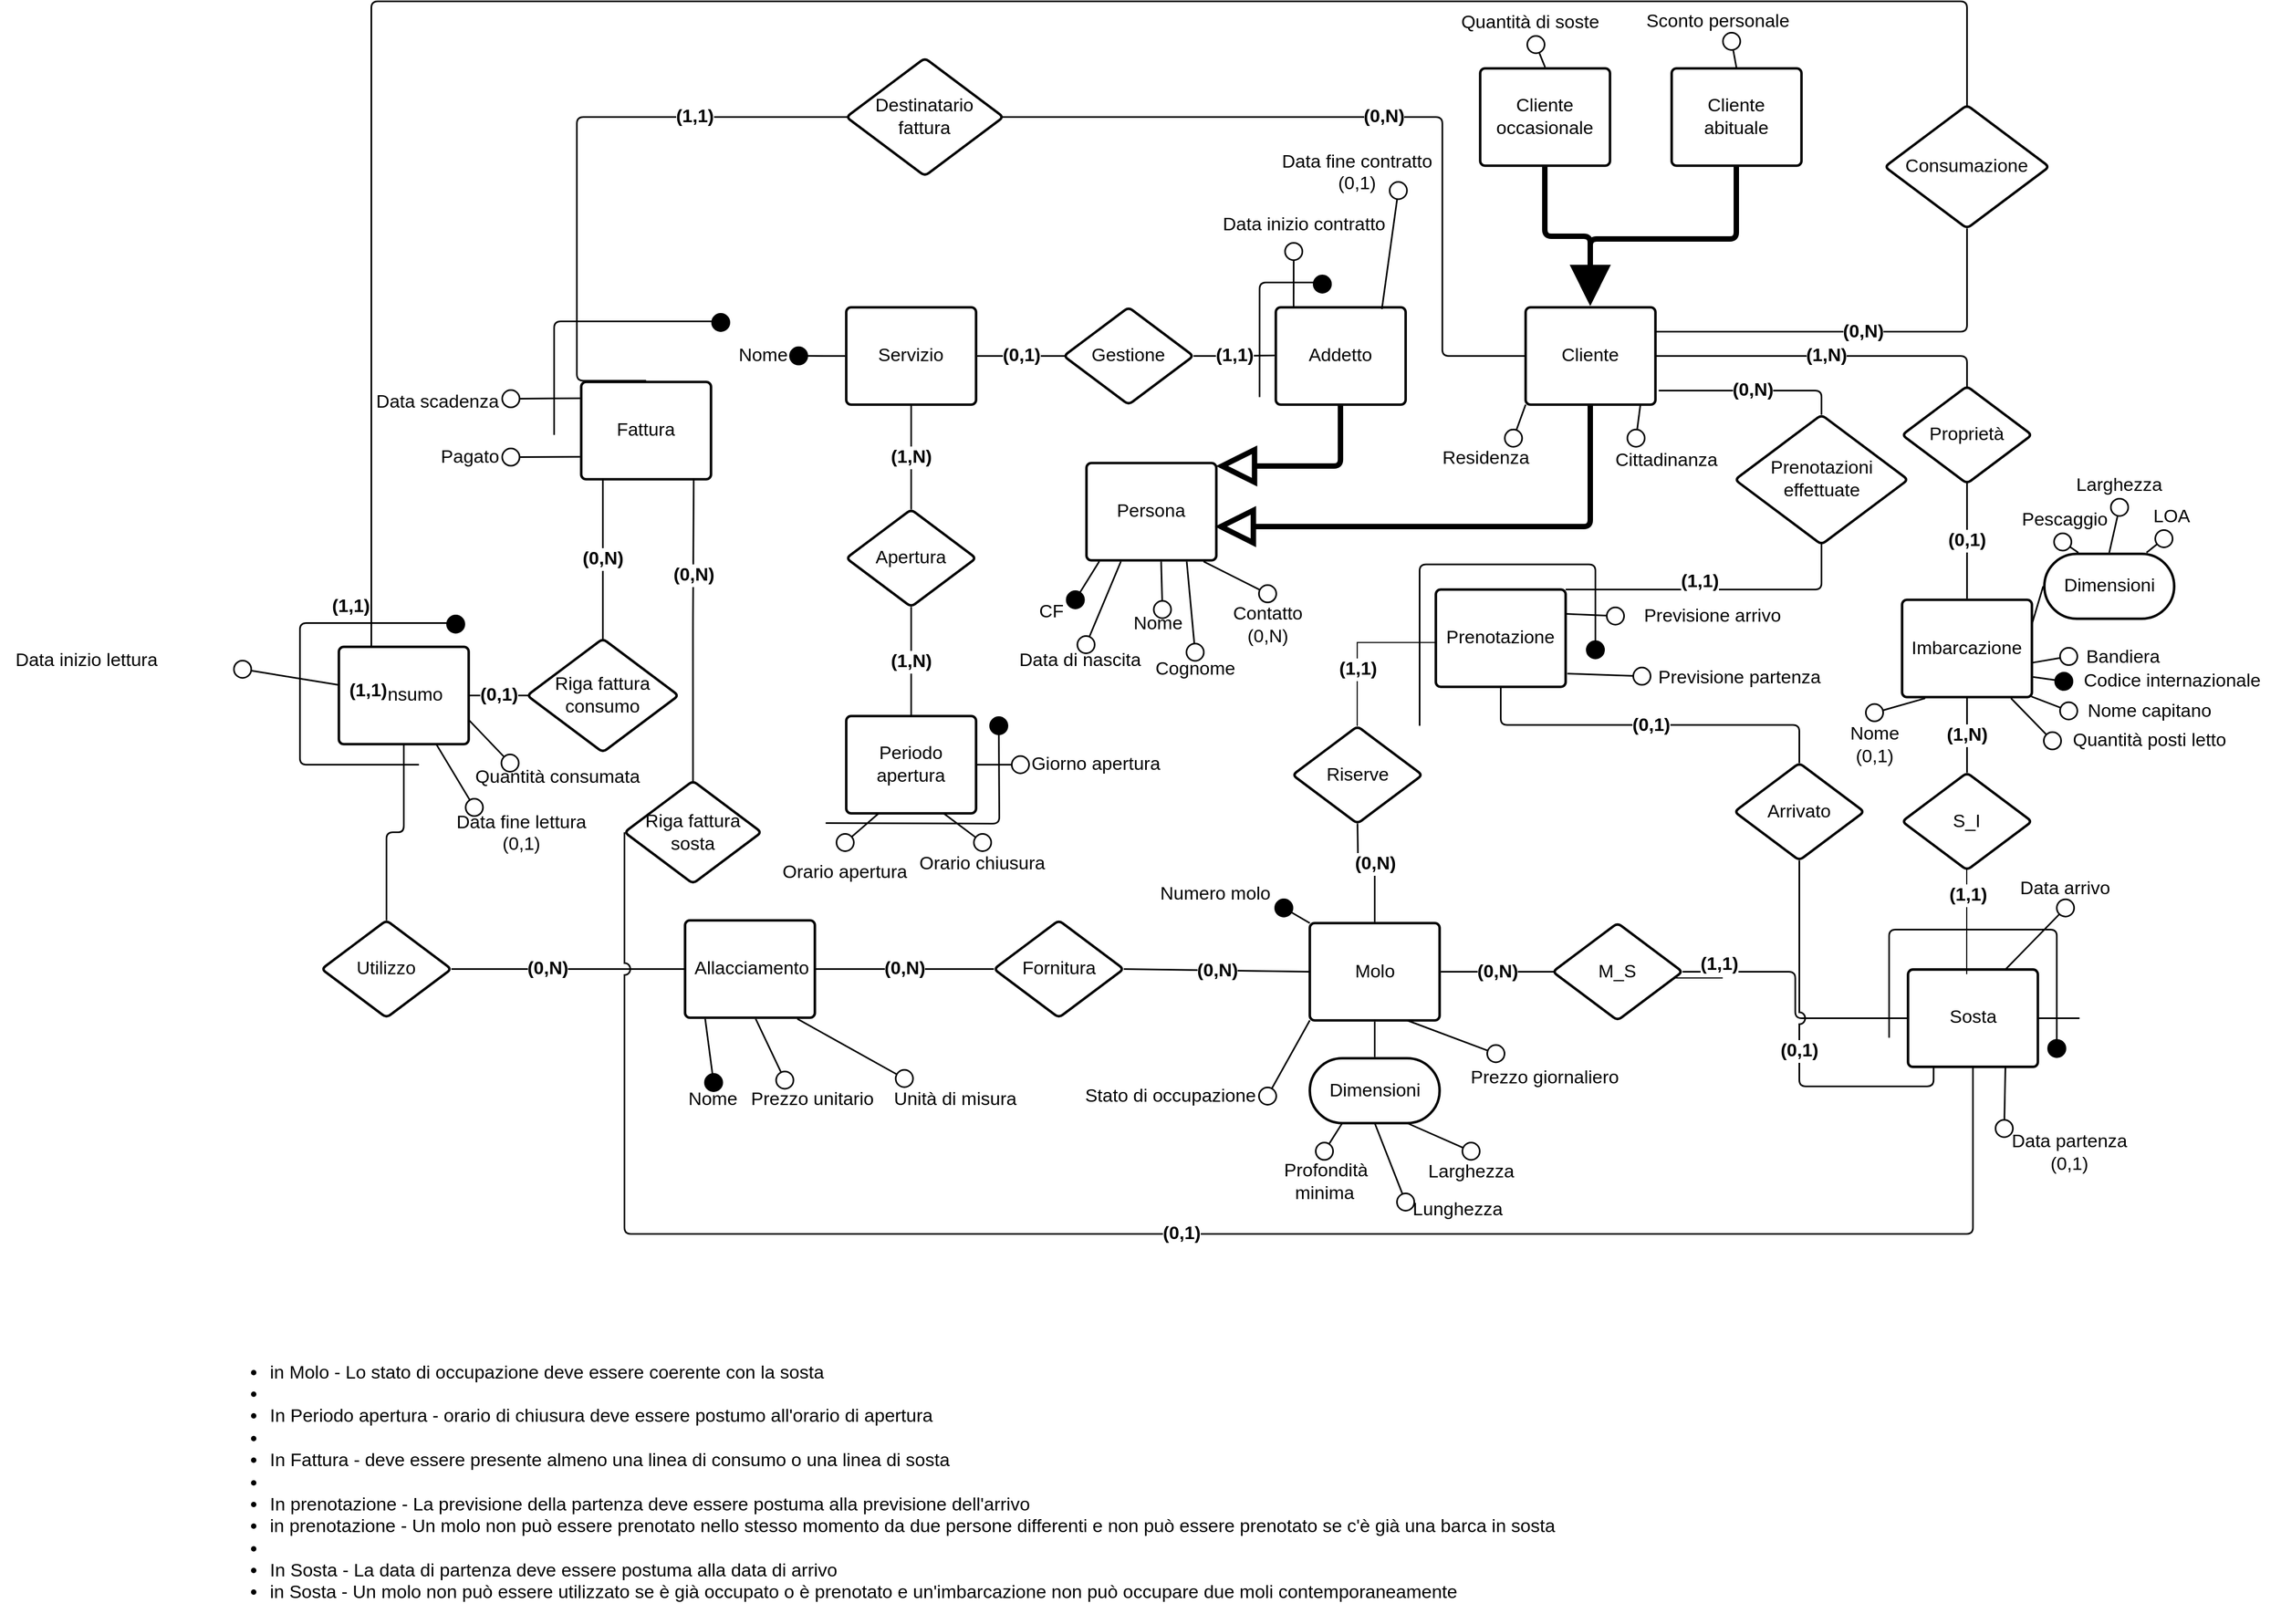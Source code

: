 <mxfile version="15.8.0" type="device" pages="3"><diagram id="Lb8NKgurd6Q8IvhMMRqe" name="Concettuale"><mxGraphModel dx="2062" dy="2291" grid="1" gridSize="10" guides="1" tooltips="1" connect="1" arrows="1" fold="1" page="1" pageScale="1" pageWidth="827" pageHeight="1169" math="0" shadow="0"><root><mxCell id="0"/><mxCell id="1" parent="0"/><UserObject label="Data inizio contratto" lucidchartObjectId="qG3w~g5rz1pi" id="IZg3AnJUHfxiXuIaxrN7-1"><mxCell style="html=1;overflow=block;blockSpacing=1;whiteSpace=wrap;fontSize=17;fontColor=#000000;spacing=0;fillColor=#ffffff;strokeWidth=1.5;strokeColor=none;" parent="1" vertex="1"><mxGeometry x="1711.08" y="-373" width="163" height="40" as="geometry"/></mxCell></UserObject><UserObject label="Codice internazionale" lucidchartObjectId="qG3wypu7~B5-" id="IZg3AnJUHfxiXuIaxrN7-3"><mxCell style="html=1;overflow=block;blockSpacing=1;whiteSpace=wrap;fontSize=17;fontColor=#000000;spacing=0;fillColor=none;strokeWidth=1.5;strokeColor=none;verticalAlign=middle;" parent="1" vertex="1"><mxGeometry x="2494.5" y="55.43" width="200" height="27" as="geometry"/></mxCell></UserObject><UserObject label="Previsione partenza" lucidchartObjectId="qG3wwknmCZUE" id="IZg3AnJUHfxiXuIaxrN7-4"><mxCell style="html=1;overflow=block;blockSpacing=1;whiteSpace=wrap;fontSize=17;fontColor=#000000;spacing=0;fillColor=none;strokeWidth=1.5;strokeColor=none;" parent="1" vertex="1"><mxGeometry x="2104.5" y="55.43" width="180" height="17.5" as="geometry"/></mxCell></UserObject><UserObject label="Quantità di soste" lucidchartObjectId="qG3wplEo-.gc" id="IZg3AnJUHfxiXuIaxrN7-8"><mxCell style="html=1;overflow=block;blockSpacing=1;whiteSpace=wrap;fontSize=17;fontColor=#000000;spacing=0;fillColor=none;strokeWidth=1.5;strokeColor=none;" parent="1" vertex="1"><mxGeometry x="1923" y="-560" width="157" height="40" as="geometry"/></mxCell></UserObject><UserObject label="Contatto&#10;(0,N)" lucidchartObjectId="qG3woVkW-.Kp" id="IZg3AnJUHfxiXuIaxrN7-9"><mxCell style="html=1;overflow=block;blockSpacing=1;whiteSpace=wrap;fontSize=17;fontColor=#000000;spacing=0;fillColor=none;strokeWidth=1.5;strokeColor=none;" parent="1" vertex="1"><mxGeometry x="1719.5" y="-12.07" width="78" height="57.5" as="geometry"/></mxCell></UserObject><UserObject label="Nome capitano" lucidchartObjectId="qG3wnt9I1VwD" id="IZg3AnJUHfxiXuIaxrN7-10"><mxCell style="html=1;overflow=block;blockSpacing=1;whiteSpace=wrap;fontSize=17;fontColor=#000000;spacing=0;fillColor=none;strokeWidth=1.5;strokeColor=none;" parent="1" vertex="1"><mxGeometry x="2499" y="83.5" width="150" height="27" as="geometry"/></mxCell></UserObject><UserObject label="Cognome" lucidchartObjectId="qG3wlyrFWjLu" id="IZg3AnJUHfxiXuIaxrN7-12"><mxCell style="html=1;overflow=block;blockSpacing=1;whiteSpace=wrap;fontSize=17;fontColor=#000000;spacing=0;fillColor=none;strokeWidth=1.5;strokeColor=none;" parent="1" vertex="1"><mxGeometry x="1646.5" y="42" width="90" height="32" as="geometry"/></mxCell></UserObject><UserObject label="Nome" lucidchartObjectId="qG3wkJD~I8z7" id="IZg3AnJUHfxiXuIaxrN7-13"><mxCell style="html=1;overflow=block;blockSpacing=1;whiteSpace=wrap;fontSize=17;fontColor=#000000;spacing=0;fillColor=none;strokeWidth=1.5;strokeColor=none;" parent="1" vertex="1"><mxGeometry x="1214" y="440" width="64" height="31" as="geometry"/></mxCell></UserObject><UserObject label="Data arrivo" lucidchartObjectId="qG3wjgoEsoyD" id="IZg3AnJUHfxiXuIaxrN7-14"><mxCell style="html=1;overflow=block;blockSpacing=1;whiteSpace=wrap;fontSize=17;fontColor=#000000;spacing=0;fillColor=none;strokeWidth=1.5;strokeColor=none;" parent="1" vertex="1"><mxGeometry x="2451" y="243.5" width="90" height="35" as="geometry"/></mxCell></UserObject><UserObject label="Data inizio lettura" lucidchartObjectId="qG3wfT6kJYHy" id="IZg3AnJUHfxiXuIaxrN7-16"><mxCell style="html=1;overflow=block;blockSpacing=1;whiteSpace=wrap;fontSize=17;fontColor=#000000;spacing=0;fillColor=none;strokeWidth=1.5;strokeColor=none;" parent="1" vertex="1"><mxGeometry x="587" y="36.5" width="160" height="27" as="geometry"/></mxCell></UserObject><UserObject label="Data fine contratto&#10;(0,1)" lucidchartObjectId="qG3wbWLWPdAv" id="IZg3AnJUHfxiXuIaxrN7-17"><mxCell style="html=1;overflow=block;blockSpacing=1;whiteSpace=wrap;fontSize=17;fontColor=#000000;spacing=0;fillColor=#ffffff;strokeWidth=1.5;strokeColor=none;" parent="1" vertex="1"><mxGeometry x="1766.08" y="-422" width="151" height="37" as="geometry"/></mxCell></UserObject><UserObject label="Quantità posti letto" lucidchartObjectId="qG3wauGdlq0J" id="IZg3AnJUHfxiXuIaxrN7-18"><mxCell style="html=1;overflow=block;blockSpacing=1;whiteSpace=wrap;fontSize=17;fontColor=#000000;spacing=0;fillColor=none;strokeWidth=1.5;strokeColor=none;" parent="1" vertex="1"><mxGeometry x="2484" y="111.93" width="180" height="24" as="geometry"/></mxCell></UserObject><UserObject label="Unità di misura" lucidchartObjectId="qG3w_NOJGsT1" id="IZg3AnJUHfxiXuIaxrN7-19"><mxCell style="html=1;overflow=block;blockSpacing=1;whiteSpace=wrap;fontSize=17;fontColor=#000000;spacing=0;fillColor=none;strokeWidth=1.5;strokeColor=none;" parent="1" vertex="1"><mxGeometry x="1410" y="436.25" width="120" height="38.5" as="geometry"/></mxCell></UserObject><UserObject label="CF" lucidchartObjectId="qG3wYmhuRZii" id="IZg3AnJUHfxiXuIaxrN7-20"><mxCell style="html=1;overflow=block;blockSpacing=1;whiteSpace=wrap;fontSize=17;fontColor=#000000;spacing=0;fillColor=none;strokeWidth=1.5;strokeColor=none;" parent="1" vertex="1"><mxGeometry x="1525.58" y="-6.5" width="65.5" height="22" as="geometry"/></mxCell></UserObject><UserObject label="Prezzo unitario" lucidchartObjectId="qG3wY4epbDqB" id="IZg3AnJUHfxiXuIaxrN7-21"><mxCell style="html=1;overflow=block;blockSpacing=1;whiteSpace=wrap;fontSize=17;fontColor=#000000;spacing=0;fillColor=none;strokeWidth=1.5;strokeColor=none;" parent="1" vertex="1"><mxGeometry x="1278" y="437.75" width="120" height="35.5" as="geometry"/></mxCell></UserObject><UserObject label="Previsione arrivo" lucidchartObjectId="qG3wSvpVa78N" id="IZg3AnJUHfxiXuIaxrN7-22"><mxCell style="html=1;overflow=block;blockSpacing=1;whiteSpace=wrap;fontSize=17;fontColor=#000000;spacing=0;fillColor=none;strokeWidth=1.5;strokeColor=none;" parent="1" vertex="1"><mxGeometry x="2080" y="-6.5" width="180" height="30" as="geometry"/></mxCell></UserObject><UserObject label="Quantità consumata" lucidchartObjectId="qG3wR2ifY7PK" id="IZg3AnJUHfxiXuIaxrN7-24"><mxCell style="html=1;overflow=block;blockSpacing=1;whiteSpace=wrap;fontSize=17;fontColor=#000000;spacing=0;fillColor=none;strokeWidth=1.5;strokeColor=none;" parent="1" vertex="1"><mxGeometry x="1014" y="144.5" width="177" height="27" as="geometry"/></mxCell></UserObject><UserObject label="Bandiera" lucidchartObjectId="qG3wQItMWX9v" id="IZg3AnJUHfxiXuIaxrN7-25"><mxCell style="html=1;overflow=block;blockSpacing=1;whiteSpace=wrap;fontSize=17;fontColor=#000000;spacing=0;fillColor=none;strokeWidth=1.5;strokeColor=none;" parent="1" vertex="1"><mxGeometry x="2499" y="36.43" width="101" height="19" as="geometry"/></mxCell></UserObject><UserObject label="Sconto personale" lucidchartObjectId="qG3wP3HijY87" id="IZg3AnJUHfxiXuIaxrN7-26"><mxCell style="html=1;overflow=block;blockSpacing=1;whiteSpace=wrap;fontSize=17;fontColor=#000000;spacing=0;fillColor=none;strokeWidth=1.5;strokeColor=none;" parent="1" vertex="1"><mxGeometry x="2090" y="-560" width="170" height="37" as="geometry"/></mxCell></UserObject><UserObject label="Stato di occupazione" lucidchartObjectId="qG3wOjGNH783" id="IZg3AnJUHfxiXuIaxrN7-27"><mxCell style="html=1;overflow=block;blockSpacing=1;whiteSpace=wrap;fontSize=17;fontColor=#000000;spacing=0;fillColor=none;strokeWidth=1.5;strokeColor=none;" parent="1" vertex="1"><mxGeometry x="1578.5" y="437.5" width="180" height="30" as="geometry"/></mxCell></UserObject><UserObject label="Data fine lettura&lt;br&gt;(0,1)" lucidchartObjectId="qG3wJ4P51qAZ" id="IZg3AnJUHfxiXuIaxrN7-29"><mxCell style="html=1;overflow=block;blockSpacing=1;whiteSpace=wrap;fontSize=17;fontColor=#000000;spacing=0;fillColor=none;strokeWidth=1.5;strokeColor=none;" parent="1" vertex="1"><mxGeometry x="1004" y="188.5" width="130" height="32" as="geometry"/></mxCell></UserObject><UserObject label="Nome" lucidchartObjectId="qG3w8p8kOtcF" id="IZg3AnJUHfxiXuIaxrN7-32"><mxCell style="html=1;overflow=block;blockSpacing=1;whiteSpace=wrap;fontSize=17;fontColor=#000000;spacing=0;fillColor=none;strokeWidth=1.5;strokeColor=none;" parent="1" vertex="1"><mxGeometry x="1625" y="2.5" width="65" height="27" as="geometry"/></mxCell></UserObject><UserObject label="Nome&#10;(0,1)" lucidchartObjectId="qG3w6z_bFd4y" id="IZg3AnJUHfxiXuIaxrN7-33"><mxCell style="html=1;overflow=block;blockSpacing=1;whiteSpace=wrap;fontSize=17;fontColor=#000000;spacing=0;fillColor=none;strokeWidth=1.5;strokeColor=none;" parent="1" vertex="1"><mxGeometry x="2284.5" y="97.93" width="70" height="61" as="geometry"/></mxCell></UserObject><UserObject label="Data di nascita" lucidchartObjectId="qG3w5Qcm1Csx" id="IZg3AnJUHfxiXuIaxrN7-34"><mxCell style="html=1;overflow=block;blockSpacing=1;whiteSpace=wrap;fontSize=17;fontColor=#000000;spacing=0;fillColor=none;strokeWidth=1.5;strokeColor=none;" parent="1" vertex="1"><mxGeometry x="1523.5" y="35" width="123" height="30" as="geometry"/></mxCell></UserObject><UserObject label="Data partenza&lt;br&gt;(0,1)" lucidchartObjectId="qG3w1uLWU9N2" id="IZg3AnJUHfxiXuIaxrN7-35"><mxCell style="html=1;overflow=block;blockSpacing=1;whiteSpace=wrap;fontSize=17;fontColor=#000000;spacing=0;fillColor=none;strokeWidth=1.5;strokeColor=none;" parent="1" vertex="1"><mxGeometry x="2440" y="477.5" width="120" height="55.75" as="geometry"/></mxCell></UserObject><UserObject label="Nome" lucidchartObjectId="qG3w14PcT5Hk" id="IZg3AnJUHfxiXuIaxrN7-36"><mxCell style="html=1;overflow=block;blockSpacing=1;whiteSpace=wrap;fontSize=17;fontColor=#000000;spacing=0;fillColor=#ffffff;strokeWidth=1.5;strokeColor=none;" parent="1" vertex="1"><mxGeometry x="1260" y="-245.5" width="65" height="27" as="geometry"/></mxCell></UserObject><UserObject label="Cittadinanza" lucidchartObjectId="qG3w0xVLaBtw" id="IZg3AnJUHfxiXuIaxrN7-37"><mxCell style="html=1;overflow=block;blockSpacing=1;whiteSpace=wrap;fontSize=17;fontColor=#000000;spacing=0;fillColor=none;strokeWidth=1.5;strokeColor=none;" parent="1" vertex="1"><mxGeometry x="2074.5" y="-156" width="105" height="42" as="geometry"/></mxCell></UserObject><UserObject label="Residenza" lucidchartObjectId="qG3w-geqDVtb" id="IZg3AnJUHfxiXuIaxrN7-38"><mxCell style="html=1;overflow=block;blockSpacing=1;whiteSpace=wrap;fontSize=17;fontColor=#000000;spacing=0;fillColor=none;strokeWidth=1.5;strokeColor=none;" parent="1" vertex="1"><mxGeometry x="1910" y="-156" width="101" height="38" as="geometry"/></mxCell></UserObject><UserObject label="Lunghezza" lucidchartObjectId="qG3w-TL_w5D6" id="IZg3AnJUHfxiXuIaxrN7-39"><mxCell style="html=1;overflow=block;blockSpacing=1;whiteSpace=wrap;fontSize=17;fontColor=#000000;spacing=0;fillColor=none;strokeWidth=1.5;strokeColor=none;" parent="1" vertex="1"><mxGeometry x="1886.08" y="543.25" width="97" height="29" as="geometry"/></mxCell></UserObject><UserObject label="Molo" lucidchartObjectId="qG3ws0L2a0bG" id="IZg3AnJUHfxiXuIaxrN7-41"><mxCell style="html=1;overflow=block;blockSpacing=1;whiteSpace=wrap;fontSize=17;fontColor=#000000;spacing=9;strokeColor=#000000;strokeOpacity=100;rounded=1;absoluteArcSize=1;arcSize=9;strokeWidth=2.3;" parent="1" vertex="1"><mxGeometry x="1797.5" y="292.5" width="120" height="90" as="geometry"/></mxCell></UserObject><UserObject label="Allacciamento" lucidchartObjectId="qG3wAiNXXrYu" id="IZg3AnJUHfxiXuIaxrN7-42"><mxCell style="html=1;overflow=block;blockSpacing=1;whiteSpace=wrap;fontSize=17;fontColor=#000000;spacing=9;strokeColor=#000000;strokeOpacity=100;rounded=1;absoluteArcSize=1;arcSize=9;strokeWidth=2.3;" parent="1" vertex="1"><mxGeometry x="1220" y="290" width="120" height="90" as="geometry"/></mxCell></UserObject><UserObject label="Imbarcazione" lucidchartObjectId="qG3wFbQYlU~I" id="IZg3AnJUHfxiXuIaxrN7-43"><mxCell style="html=1;overflow=block;blockSpacing=1;whiteSpace=wrap;fontSize=17;fontColor=#000000;spacing=9;strokeColor=#000000;strokeOpacity=100;rounded=1;absoluteArcSize=1;arcSize=9;strokeWidth=2.3;" parent="1" vertex="1"><mxGeometry x="2345" y="-6.5" width="120" height="90" as="geometry"/></mxCell></UserObject><UserObject label="Cliente" lucidchartObjectId="qG3wspaOj9bR" id="IZg3AnJUHfxiXuIaxrN7-44"><mxCell style="html=1;overflow=block;blockSpacing=1;whiteSpace=wrap;fontSize=17;fontColor=#000000;spacing=9;strokeColor=#000000;strokeOpacity=100;rounded=1;absoluteArcSize=1;arcSize=9;strokeWidth=2.3;" parent="1" vertex="1"><mxGeometry x="1997" y="-277" width="120" height="90" as="geometry"/></mxCell></UserObject><UserObject label="Addetto" lucidchartObjectId="qG3wZnogm-np" id="IZg3AnJUHfxiXuIaxrN7-45"><mxCell style="html=1;overflow=block;blockSpacing=1;whiteSpace=wrap;fontSize=17;fontColor=#000000;spacing=9;strokeColor=#000000;strokeOpacity=100;rounded=1;absoluteArcSize=1;arcSize=9;strokeWidth=2.3;" parent="1" vertex="1"><mxGeometry x="1766.08" y="-277" width="120" height="90" as="geometry"/></mxCell></UserObject><UserObject label="Servizio" lucidchartObjectId="qG3wPepaNxYq" id="IZg3AnJUHfxiXuIaxrN7-46"><mxCell style="html=1;overflow=block;blockSpacing=1;whiteSpace=wrap;fontSize=17;fontColor=#000000;spacing=9;strokeColor=#000000;strokeOpacity=100;rounded=1;absoluteArcSize=1;arcSize=9;strokeWidth=2.3;" parent="1" vertex="1"><mxGeometry x="1369" y="-277" width="120" height="90" as="geometry"/></mxCell></UserObject><UserObject label="Persona" lucidchartObjectId="qG3wBOnAe34f" id="IZg3AnJUHfxiXuIaxrN7-48"><mxCell style="html=1;overflow=block;blockSpacing=1;whiteSpace=wrap;fontSize=17;fontColor=#000000;spacing=9;strokeColor=#000000;strokeOpacity=100;rounded=1;absoluteArcSize=1;arcSize=9;strokeWidth=2.3;" parent="1" vertex="1"><mxGeometry x="1591.08" y="-133" width="120" height="90" as="geometry"/></mxCell></UserObject><UserObject label="" lucidchartObjectId="qG3wWw9Mf8CR" id="IZg3AnJUHfxiXuIaxrN7-49"><mxCell style="html=1;jettySize=18;whiteSpace=wrap;fontSize=17;strokeColor=#000000;strokeWidth=5;rounded=1;arcSize=12;edgeStyle=orthogonalEdgeStyle;startArrow=none;endArrow=block;exitX=0.5;exitY=1.012;exitPerimeter=0;endFill=0;endSize=25;" parent="1" source="IZg3AnJUHfxiXuIaxrN7-45" target="IZg3AnJUHfxiXuIaxrN7-48" edge="1"><mxGeometry width="100" height="100" relative="1" as="geometry"><mxPoint x="1770" y="-120" as="targetPoint"/><Array as="points"><mxPoint x="1826" y="-130"/></Array></mxGeometry></mxCell></UserObject><UserObject label="" lucidchartObjectId="qG3wJAKm~KNV" id="IZg3AnJUHfxiXuIaxrN7-50"><mxCell style="html=1;jettySize=18;whiteSpace=wrap;fontSize=17;strokeColor=#000000;strokeWidth=5;rounded=1;arcSize=12;edgeStyle=orthogonalEdgeStyle;startArrow=none;endArrow=block;endFill=0;exitX=0.5;exitY=1.012;exitPerimeter=0;startSize=0;endSize=25;entryX=0.991;entryY=0.656;entryDx=0;entryDy=0;entryPerimeter=0;" parent="1" source="IZg3AnJUHfxiXuIaxrN7-44" target="IZg3AnJUHfxiXuIaxrN7-48" edge="1"><mxGeometry width="100" height="100" relative="1" as="geometry"><Array as="points"><mxPoint x="2057" y="-74"/></Array><mxPoint x="1730" y="-74" as="targetPoint"/></mxGeometry></mxCell></UserObject><UserObject label="Dimensioni" lucidchartObjectId="qG3wjJrCLR1B" id="IZg3AnJUHfxiXuIaxrN7-53"><mxCell style="html=1;overflow=block;blockSpacing=1;whiteSpace=wrap;rounded=1;arcSize=50;fontSize=17;fontColor=#000000;spacing=3.8;strokeColor=#000000;strokeOpacity=100;strokeWidth=2.3;" parent="1" vertex="1"><mxGeometry x="1797.5" y="417.5" width="120" height="60" as="geometry"/></mxCell></UserObject><UserObject label="" lucidchartObjectId="qG3w8ZtX3_uW" id="IZg3AnJUHfxiXuIaxrN7-54"><mxCell style="html=1;jettySize=18;whiteSpace=wrap;fontSize=17;strokeColor=#000000;strokeWidth=1.5;rounded=1;arcSize=12;startArrow=none;endArrow=none;exitX=0.5;exitY=-0.019;exitPerimeter=0;entryX=0.5;entryY=1.012;entryPerimeter=0;" parent="1" source="IZg3AnJUHfxiXuIaxrN7-53" target="IZg3AnJUHfxiXuIaxrN7-41" edge="1"><mxGeometry width="100" height="100" relative="1" as="geometry"/></mxCell></UserObject><UserObject label="Profondità minima" lucidchartObjectId="qG3wKU2qW4a8" id="IZg3AnJUHfxiXuIaxrN7-55"><mxCell style="html=1;overflow=block;blockSpacing=1;whiteSpace=wrap;fontSize=17;fontColor=#000000;spacing=0;strokeOpacity=0;fillOpacity=0;rounded=1;absoluteArcSize=1;arcSize=9;fillColor=none;strokeWidth=2.3;" parent="1" vertex="1"><mxGeometry x="1773.5" y="503.5" width="75" height="57" as="geometry"/></mxCell></UserObject><UserObject label="Larghezza" lucidchartObjectId="qG3weLcsIPQj" id="IZg3AnJUHfxiXuIaxrN7-56"><mxCell style="html=1;overflow=block;blockSpacing=1;whiteSpace=wrap;fontSize=17;fontColor=#000000;spacing=0;strokeOpacity=0;fillOpacity=0;rounded=1;absoluteArcSize=1;arcSize=9;fillColor=none;strokeWidth=2.3;" parent="1" vertex="1"><mxGeometry x="1901.58" y="503.5" width="90" height="39.75" as="geometry"/></mxCell></UserObject><UserObject label="" lucidchartObjectId="qG3wTEocwHBX" id="IZg3AnJUHfxiXuIaxrN7-57"><mxCell style="html=1;jettySize=18;whiteSpace=wrap;fontSize=17;strokeColor=#000000;strokeWidth=1.5;rounded=1;arcSize=12;startArrow=none;endArrow=oval;endFill=0;endSize=16;entryX=0.5;entryY=0.001;entryPerimeter=0;exitX=0.25;exitY=1;exitDx=0;exitDy=0;" parent="1" source="IZg3AnJUHfxiXuIaxrN7-53" target="IZg3AnJUHfxiXuIaxrN7-55" edge="1"><mxGeometry width="100" height="100" relative="1" as="geometry"/></mxCell></UserObject><UserObject label="" lucidchartObjectId="qG3wC34YzaM~" id="IZg3AnJUHfxiXuIaxrN7-58"><mxCell style="html=1;jettySize=18;whiteSpace=wrap;fontSize=17;strokeColor=#000000;strokeWidth=1.5;rounded=1;arcSize=12;startArrow=none;endArrow=oval;endFill=0;endSize=16;exitX=0.75;exitY=1;entryX=0.5;entryY=0;entryDx=0;entryDy=0;exitDx=0;exitDy=0;" parent="1" source="IZg3AnJUHfxiXuIaxrN7-53" target="IZg3AnJUHfxiXuIaxrN7-56" edge="1"><mxGeometry width="100" height="100" relative="1" as="geometry"/></mxCell></UserObject><UserObject label="" lucidchartObjectId="qG3wmwphB3~n" id="IZg3AnJUHfxiXuIaxrN7-59"><mxCell style="html=1;jettySize=18;whiteSpace=wrap;fontSize=17;strokeColor=#000000;strokeWidth=1.5;rounded=1;arcSize=12;startArrow=none;endArrow=oval;endFill=0;endSize=16;exitX=0.5;exitY=1;entryX=0;entryY=0.25;exitDx=0;exitDy=0;entryDx=0;entryDy=0;" parent="1" source="IZg3AnJUHfxiXuIaxrN7-53" target="IZg3AnJUHfxiXuIaxrN7-39" edge="1"><mxGeometry width="100" height="100" relative="1" as="geometry"><mxPoint x="1858.358" y="560.5" as="targetPoint"/></mxGeometry></mxCell></UserObject><UserObject label="" lucidchartObjectId="qG3wcs1GOo5C" id="IZg3AnJUHfxiXuIaxrN7-69"><mxCell style="html=1;jettySize=18;whiteSpace=wrap;fontSize=17;strokeColor=#000000;strokeWidth=1.5;rounded=1;arcSize=12;startArrow=none;endArrow=oval;endFill=0;endSize=16;entryX=1;entryY=0.5;entryDx=0;entryDy=0;exitX=0;exitY=1;exitDx=0;exitDy=0;" parent="1" source="IZg3AnJUHfxiXuIaxrN7-41" target="IZg3AnJUHfxiXuIaxrN7-27" edge="1"><mxGeometry width="100" height="100" relative="1" as="geometry"><mxPoint x="1813.5" y="393.5" as="sourcePoint"/><mxPoint x="1773.5" y="503.5" as="targetPoint"/></mxGeometry></mxCell></UserObject><UserObject label="" lucidchartObjectId="qG3w.DNciJdp" id="IZg3AnJUHfxiXuIaxrN7-70"><mxCell style="html=1;jettySize=18;whiteSpace=wrap;fontSize=17;strokeColor=#000000;strokeWidth=1.5;rounded=1;arcSize=12;startArrow=none;endArrow=oval;endFill=1;endSize=16;exitX=1.009;exitY=0.793;exitPerimeter=0;entryX=0;entryY=0.5;entryDx=0;entryDy=0;" parent="1" source="IZg3AnJUHfxiXuIaxrN7-43" target="IZg3AnJUHfxiXuIaxrN7-3" edge="1"><mxGeometry width="100" height="100" relative="1" as="geometry"><mxPoint x="2989" y="326.43" as="targetPoint"/></mxGeometry></mxCell></UserObject><UserObject label="LOA" lucidchartObjectId="qG3wx86HfEAO" id="IZg3AnJUHfxiXuIaxrN7-71"><mxCell style="html=1;overflow=block;blockSpacing=1;whiteSpace=wrap;fontSize=17;fontColor=#000000;spacing=0;fillColor=none;strokeWidth=1.5;strokeColor=none;" parent="1" vertex="1"><mxGeometry x="2546" y="-103" width="97" height="40" as="geometry"/></mxCell></UserObject><UserObject label="Dimensioni" lucidchartObjectId="qG3w61WHC45h" id="IZg3AnJUHfxiXuIaxrN7-72"><mxCell style="html=1;overflow=block;blockSpacing=1;whiteSpace=wrap;rounded=1;arcSize=50;fontSize=17;fontColor=#000000;spacing=3.8;strokeColor=#000000;strokeOpacity=100;strokeWidth=2.3;" parent="1" vertex="1"><mxGeometry x="2476.5" y="-49.0" width="120" height="60" as="geometry"/></mxCell></UserObject><UserObject label="" lucidchartObjectId="qG3wPrwIw3Pf" id="IZg3AnJUHfxiXuIaxrN7-73"><mxCell style="html=1;jettySize=18;whiteSpace=wrap;fontSize=17;strokeColor=#000000;strokeWidth=1.5;rounded=1;arcSize=12;startArrow=none;endArrow=none;exitX=-0.009;exitY=0.5;exitPerimeter=0;entryX=1;entryY=0.25;entryDx=0;entryDy=0;" parent="1" source="IZg3AnJUHfxiXuIaxrN7-72" target="IZg3AnJUHfxiXuIaxrN7-43" edge="1"><mxGeometry width="100" height="100" relative="1" as="geometry"><mxPoint x="2849" y="260.43" as="targetPoint"/></mxGeometry></mxCell></UserObject><UserObject label="Pescaggio" lucidchartObjectId="qG3wGlUgdCHl" id="IZg3AnJUHfxiXuIaxrN7-74"><mxCell style="html=1;overflow=block;blockSpacing=1;whiteSpace=wrap;fontSize=17;fontColor=#000000;spacing=0;strokeOpacity=0;fillOpacity=0;rounded=1;absoluteArcSize=1;arcSize=9;fillColor=none;strokeWidth=2.3;" parent="1" vertex="1"><mxGeometry x="2456" y="-100" width="75" height="40" as="geometry"/></mxCell></UserObject><UserObject label="Larghezza" lucidchartObjectId="qG3wW5DZjHm2" id="IZg3AnJUHfxiXuIaxrN7-75"><mxCell style="html=1;overflow=block;blockSpacing=1;whiteSpace=wrap;fontSize=17;fontColor=#000000;spacing=0;strokeOpacity=0;fillOpacity=0;rounded=1;absoluteArcSize=1;arcSize=9;fillColor=none;strokeWidth=2.3;" parent="1" vertex="1"><mxGeometry x="2501" y="-133" width="90" height="41" as="geometry"/></mxCell></UserObject><UserObject label="" lucidchartObjectId="qG3wAD6UdGOn" id="IZg3AnJUHfxiXuIaxrN7-76"><mxCell style="html=1;jettySize=18;whiteSpace=wrap;fontSize=17;strokeColor=#000000;strokeWidth=1.5;rounded=1;arcSize=12;startArrow=none;endArrow=oval;endFill=0;endSize=16;exitX=0.262;exitY=-0.019;exitPerimeter=0;entryX=0.5;entryY=0.999;entryPerimeter=0;" parent="1" source="IZg3AnJUHfxiXuIaxrN7-72" target="IZg3AnJUHfxiXuIaxrN7-74" edge="1"><mxGeometry width="100" height="100" relative="1" as="geometry"/></mxCell></UserObject><UserObject label="" lucidchartObjectId="qG3wwl0MjoDS" id="IZg3AnJUHfxiXuIaxrN7-77"><mxCell style="html=1;jettySize=18;whiteSpace=wrap;fontSize=17;strokeColor=#000000;strokeWidth=1.5;rounded=1;arcSize=12;startArrow=none;endArrow=oval;endFill=0;endSize=16;exitX=0.5;exitY=-0.019;exitPerimeter=0;entryX=0.5;entryY=0.999;entryPerimeter=0;" parent="1" source="IZg3AnJUHfxiXuIaxrN7-72" target="IZg3AnJUHfxiXuIaxrN7-75" edge="1"><mxGeometry width="100" height="100" relative="1" as="geometry"/></mxCell></UserObject><UserObject label="" lucidchartObjectId="qG3wcONPoKfh" id="IZg3AnJUHfxiXuIaxrN7-78"><mxCell style="html=1;jettySize=18;whiteSpace=wrap;fontSize=17;strokeColor=#000000;strokeWidth=1.5;rounded=1;arcSize=12;startArrow=none;endArrow=oval;endFill=0;endSize=16;exitX=0.787;exitY=-0.019;exitPerimeter=0;entryX=0.423;entryY=1;entryPerimeter=0;" parent="1" source="IZg3AnJUHfxiXuIaxrN7-72" target="IZg3AnJUHfxiXuIaxrN7-71" edge="1"><mxGeometry width="100" height="100" relative="1" as="geometry"/></mxCell></UserObject><UserObject label="" lucidchartObjectId="qG3wD7-gIqWj" id="IZg3AnJUHfxiXuIaxrN7-79"><mxCell style="html=1;jettySize=18;whiteSpace=wrap;fontSize=17;strokeColor=#000000;strokeWidth=1.5;rounded=1;arcSize=12;startArrow=none;endArrow=oval;endFill=0;endSize=16;exitX=0.178;exitY=1.012;exitPerimeter=0;entryX=0.5;entryY=0;entryDx=0;entryDy=0;" parent="1" source="IZg3AnJUHfxiXuIaxrN7-43" target="IZg3AnJUHfxiXuIaxrN7-33" edge="1"><mxGeometry width="100" height="100" relative="1" as="geometry"/></mxCell></UserObject><UserObject label="" lucidchartObjectId="qG3wY3TIAK-S" id="IZg3AnJUHfxiXuIaxrN7-80"><mxCell style="html=1;jettySize=18;whiteSpace=wrap;fontSize=17;strokeColor=#000000;strokeWidth=1.5;rounded=1;arcSize=12;startArrow=none;endArrow=oval;endFill=0;endSize=16;entryX=0;entryY=0.5;entryDx=0;entryDy=0;exitX=1;exitY=0.25;exitDx=0;exitDy=0;" parent="1" source="IZg3AnJUHfxiXuIaxrN7-151" target="IZg3AnJUHfxiXuIaxrN7-22" edge="1"><mxGeometry width="100" height="100" relative="1" as="geometry"><mxPoint x="2700" y="90" as="sourcePoint"/></mxGeometry></mxCell></UserObject><UserObject label="" lucidchartObjectId="qG3wl0wwAE8w" id="IZg3AnJUHfxiXuIaxrN7-81"><mxCell style="html=1;jettySize=18;whiteSpace=wrap;fontSize=17;strokeColor=#000000;strokeWidth=1.5;rounded=1;arcSize=12;startArrow=none;endArrow=oval;endFill=0;endSize=16;entryX=0;entryY=0.5;entryDx=0;entryDy=0;exitX=1.013;exitY=0.864;exitDx=0;exitDy=0;exitPerimeter=0;" parent="1" source="IZg3AnJUHfxiXuIaxrN7-151" target="IZg3AnJUHfxiXuIaxrN7-4" edge="1"><mxGeometry width="100" height="100" relative="1" as="geometry"><mxPoint x="2430" y="110" as="sourcePoint"/><mxPoint x="2401" y="140" as="targetPoint"/></mxGeometry></mxCell></UserObject><UserObject label="" lucidchartObjectId="qG3wRL-JpWAr" id="IZg3AnJUHfxiXuIaxrN7-82"><mxCell style="html=1;jettySize=18;whiteSpace=wrap;fontSize=17;strokeColor=#000000;strokeWidth=1.5;rounded=1;arcSize=12;edgeStyle=orthogonalEdgeStyle;startArrow=none;endArrow=none;exitX=1.025;exitY=0.856;exitPerimeter=0;entryX=0.5;entryY=0;entryDx=0;entryDy=0;exitDx=0;exitDy=0;" parent="1" source="IZg3AnJUHfxiXuIaxrN7-44" target="IZg3AnJUHfxiXuIaxrN7-152" edge="1"><mxGeometry width="100" height="100" relative="1" as="geometry"><Array as="points"/></mxGeometry></mxCell></UserObject><mxCell id="IZg3AnJUHfxiXuIaxrN7-83" value="(0,N)" style="text;html=1;resizable=0;labelBackgroundColor=default;align=center;verticalAlign=middle;fontStyle=1;fontColor=#000000;fontSize=17;" parent="IZg3AnJUHfxiXuIaxrN7-82" vertex="1"><mxGeometry relative="1" as="geometry"/></mxCell><UserObject label="" lucidchartObjectId="qG3wN-hwlz3H" id="IZg3AnJUHfxiXuIaxrN7-84"><mxCell style="html=1;jettySize=18;whiteSpace=wrap;fontSize=17;strokeColor=#000000;strokeWidth=1.5;rounded=1;arcSize=12;edgeStyle=orthogonalEdgeStyle;startArrow=none;endArrow=none;entryX=0.5;entryY=1;entryDx=0;entryDy=0;" parent="1" target="IZg3AnJUHfxiXuIaxrN7-155" edge="1"><mxGeometry width="100" height="100" relative="1" as="geometry"><Array as="points"><mxPoint x="1857" y="233"/><mxPoint x="1842" y="233"/><mxPoint x="1842" y="229"/></Array><mxPoint x="1857.5" y="291.5" as="sourcePoint"/></mxGeometry></mxCell></UserObject><mxCell id="IZg3AnJUHfxiXuIaxrN7-85" value="(0,N)" style="text;html=1;resizable=0;labelBackgroundColor=default;align=center;verticalAlign=middle;fontStyle=1;fontColor=#000000;fontSize=17;" parent="IZg3AnJUHfxiXuIaxrN7-84" vertex="1"><mxGeometry relative="1" as="geometry"/></mxCell><UserObject label="" lucidchartObjectId="qG3wfDN0kKoc" id="IZg3AnJUHfxiXuIaxrN7-96"><mxCell style="html=1;jettySize=18;whiteSpace=wrap;fontSize=17;strokeColor=#000000;strokeWidth=1.5;rounded=1;arcSize=12;startArrow=none;endArrow=oval;endFill=0;endSize=16;exitX=0.575;exitY=1.012;exitPerimeter=0;entryX=0.558;entryY=0;entryPerimeter=0;" parent="1" source="IZg3AnJUHfxiXuIaxrN7-48" target="IZg3AnJUHfxiXuIaxrN7-32" edge="1"><mxGeometry width="100" height="100" relative="1" as="geometry"/></mxCell></UserObject><UserObject label="" lucidchartObjectId="qG3wGOcV8zi7" id="IZg3AnJUHfxiXuIaxrN7-97"><mxCell style="html=1;jettySize=18;whiteSpace=wrap;fontSize=17;strokeColor=#000000;strokeWidth=1.5;rounded=1;arcSize=12;startArrow=none;endArrow=oval;endFill=0;endSize=16;exitX=0.772;exitY=1.012;exitPerimeter=0;entryX=0.5;entryY=0;entryDx=0;entryDy=0;" parent="1" source="IZg3AnJUHfxiXuIaxrN7-48" target="IZg3AnJUHfxiXuIaxrN7-12" edge="1"><mxGeometry width="100" height="100" relative="1" as="geometry"><mxPoint x="1706.79" y="115.25" as="targetPoint"/></mxGeometry></mxCell></UserObject><UserObject label="" lucidchartObjectId="qG3w.MaxTH6l" id="IZg3AnJUHfxiXuIaxrN7-98"><mxCell style="html=1;jettySize=18;whiteSpace=wrap;fontSize=17;strokeColor=#000000;strokeWidth=1.5;rounded=1;arcSize=12;startArrow=none;endArrow=oval;endFill=0;endSize=16;exitX=0.902;exitY=1.012;exitPerimeter=0;entryX=0.5;entryY=0;entryDx=0;entryDy=0;" parent="1" source="IZg3AnJUHfxiXuIaxrN7-48" target="IZg3AnJUHfxiXuIaxrN7-9" edge="1"><mxGeometry width="100" height="100" relative="1" as="geometry"><mxPoint x="1792" y="7.25" as="targetPoint"/></mxGeometry></mxCell></UserObject><UserObject label="" lucidchartObjectId="qG3wVnHw3bp6" id="IZg3AnJUHfxiXuIaxrN7-99"><mxCell style="html=1;jettySize=18;whiteSpace=wrap;fontSize=17;strokeColor=#000000;strokeWidth=1.5;rounded=1;arcSize=12;startArrow=none;endArrow=oval;endFill=1;endSize=16;exitX=0.098;exitY=1.012;exitPerimeter=0;entryX=0.843;entryY=0;entryPerimeter=0;" parent="1" source="IZg3AnJUHfxiXuIaxrN7-48" target="IZg3AnJUHfxiXuIaxrN7-20" edge="1"><mxGeometry width="100" height="100" relative="1" as="geometry"/></mxCell></UserObject><UserObject label="" lucidchartObjectId="qG3wre.6JNU4" id="IZg3AnJUHfxiXuIaxrN7-105"><mxCell style="html=1;jettySize=18;whiteSpace=wrap;fontSize=17;strokeColor=#000000;strokeWidth=1.5;rounded=1;arcSize=12;edgeStyle=orthogonalEdgeStyle;startArrow=none;endArrow=none;exitX=1.009;exitY=0.5;exitPerimeter=0;entryX=0;entryY=0.5;entryDx=0;entryDy=0;" parent="1" source="IZg3AnJUHfxiXuIaxrN7-41" edge="1"><mxGeometry width="100" height="100" relative="1" as="geometry"><Array as="points"/><mxPoint x="2023.5" y="337.5" as="targetPoint"/></mxGeometry></mxCell></UserObject><mxCell id="IZg3AnJUHfxiXuIaxrN7-106" value="(0,N)" style="text;html=1;resizable=0;labelBackgroundColor=default;align=center;verticalAlign=middle;fontStyle=1;fontColor=#000000;fontSize=17;" parent="IZg3AnJUHfxiXuIaxrN7-105" vertex="1"><mxGeometry relative="1" as="geometry"/></mxCell><UserObject label="" lucidchartObjectId="qG3wsVzQLSOw" id="IZg3AnJUHfxiXuIaxrN7-107"><mxCell style="html=1;jettySize=18;whiteSpace=wrap;fontSize=17;strokeColor=#000000;strokeWidth=1.5;rounded=1;arcSize=12;edgeStyle=orthogonalEdgeStyle;startArrow=none;endArrow=none;exitX=0.5;exitY=1;exitDx=0;exitDy=0;entryX=0.5;entryY=0;entryDx=0;entryDy=0;" parent="1" source="IZg3AnJUHfxiXuIaxrN7-43" target="IZg3AnJUHfxiXuIaxrN7-202" edge="1"><mxGeometry width="100" height="100" relative="1" as="geometry"><Array as="points"/><mxPoint x="2569" y="243.43" as="targetPoint"/><mxPoint x="2569" y="160.43" as="sourcePoint"/></mxGeometry></mxCell></UserObject><mxCell id="IZg3AnJUHfxiXuIaxrN7-108" value="(1,N)" style="text;html=1;resizable=0;labelBackgroundColor=default;align=center;verticalAlign=middle;fontStyle=1;fontColor=#000000;fontSize=17;" parent="IZg3AnJUHfxiXuIaxrN7-107" vertex="1"><mxGeometry relative="1" as="geometry"/></mxCell><UserObject label="" lucidchartObjectId="qG3wOpRJFm6N" id="IZg3AnJUHfxiXuIaxrN7-109"><mxCell style="html=1;jettySize=18;whiteSpace=wrap;fontSize=17;strokeColor=#000000;strokeWidth=1.5;rounded=1;arcSize=12;startArrow=none;endArrow=oval;endFill=0;endSize=16;exitX=0.75;exitY=1;exitDx=0;exitDy=0;entryX=-0.005;entryY=0.089;entryDx=0;entryDy=0;entryPerimeter=0;" parent="1" source="IZg3AnJUHfxiXuIaxrN7-201" target="IZg3AnJUHfxiXuIaxrN7-35" edge="1"><mxGeometry width="100" height="100" relative="1" as="geometry"><mxPoint x="2421.26" y="503.495" as="targetPoint"/></mxGeometry></mxCell></UserObject><UserObject label="" lucidchartObjectId="qG3wlou.gy26" id="IZg3AnJUHfxiXuIaxrN7-110"><mxCell style="html=1;jettySize=18;whiteSpace=wrap;fontSize=17;strokeColor=#000000;strokeWidth=1.5;rounded=1;arcSize=12;startArrow=none;endArrow=oval;endFill=0;endSize=16;exitX=0.75;exitY=0;exitDx=0;exitDy=0;entryX=0.5;entryY=1;entryDx=0;entryDy=0;" parent="1" source="IZg3AnJUHfxiXuIaxrN7-201" target="IZg3AnJUHfxiXuIaxrN7-14" edge="1"><mxGeometry width="100" height="100" relative="1" as="geometry"><mxPoint x="2509.5" y="308.45" as="targetPoint"/></mxGeometry></mxCell></UserObject><UserObject label="" lucidchartObjectId="qG3wcaELQShd" id="IZg3AnJUHfxiXuIaxrN7-111"><mxCell style="html=1;jettySize=18;whiteSpace=wrap;fontSize=17;strokeColor=#000000;strokeWidth=1.5;rounded=1;arcSize=12;startArrow=none;endArrow=oval;endFill=0;endSize=16;exitX=0.75;exitY=1;entryX=0.5;entryY=0;entryDx=0;entryDy=0;exitDx=0;exitDy=0;" parent="1" source="1YzMPZEgrB3gBiXrtrJ6-1" target="1YzMPZEgrB3gBiXrtrJ6-2" edge="1"><mxGeometry width="100" height="100" relative="1" as="geometry"><mxPoint x="1498.53" y="-201" as="targetPoint"/></mxGeometry></mxCell></UserObject><UserObject label="" lucidchartObjectId="qG3wXliegbYS" id="IZg3AnJUHfxiXuIaxrN7-112"><mxCell style="html=1;jettySize=18;whiteSpace=wrap;fontSize=17;strokeColor=#000000;strokeWidth=1.5;rounded=1;arcSize=12;startArrow=none;endArrow=oval;endFill=0;endSize=16;exitX=0.25;exitY=1;entryX=0.5;entryY=0;entryDx=0;entryDy=0;exitDx=0;exitDy=0;" parent="1" source="1YzMPZEgrB3gBiXrtrJ6-1" target="1YzMPZEgrB3gBiXrtrJ6-3" edge="1"><mxGeometry width="100" height="100" relative="1" as="geometry"><mxPoint x="1375.988" y="-195" as="targetPoint"/></mxGeometry></mxCell></UserObject><UserObject label="" lucidchartObjectId="qG3wJ~4HwHk0" id="IZg3AnJUHfxiXuIaxrN7-113"><mxCell style="html=1;jettySize=18;whiteSpace=wrap;fontSize=17;strokeColor=#000000;strokeWidth=1.5;rounded=1;arcSize=12;startArrow=none;endArrow=oval;endFill=1;endSize=16;exitX=-0.009;exitY=0.5;exitPerimeter=0;entryX=1;entryY=0.497;entryPerimeter=0;" parent="1" source="IZg3AnJUHfxiXuIaxrN7-46" target="IZg3AnJUHfxiXuIaxrN7-36" edge="1"><mxGeometry width="100" height="100" relative="1" as="geometry"/></mxCell></UserObject><UserObject label="Gestione" lucidchartObjectId="qG3wfe9licWh" id="IZg3AnJUHfxiXuIaxrN7-114"><mxCell style="html=1;overflow=block;blockSpacing=1;whiteSpace=wrap;rhombus;fontSize=17;fontColor=#000000;spacing=3.8;strokeColor=#000000;strokeOpacity=100;rounded=1;absoluteArcSize=1;arcSize=9;strokeWidth=2.3;" parent="1" vertex="1"><mxGeometry x="1570" y="-277" width="120" height="90" as="geometry"/></mxCell></UserObject><UserObject label="" lucidchartObjectId="qG3w~8wpvkcO" id="IZg3AnJUHfxiXuIaxrN7-115"><mxCell style="html=1;jettySize=18;whiteSpace=wrap;fontSize=17;strokeColor=#000000;strokeWidth=1.5;rounded=1;arcSize=12;edgeStyle=orthogonalEdgeStyle;startArrow=none;endArrow=none;exitX=1.009;exitY=0.5;exitPerimeter=0;entryX=0.009;entryY=0.5;entryPerimeter=0;" parent="1" source="IZg3AnJUHfxiXuIaxrN7-46" target="IZg3AnJUHfxiXuIaxrN7-114" edge="1"><mxGeometry width="100" height="100" relative="1" as="geometry"><Array as="points"><mxPoint x="1550" y="-232"/><mxPoint x="1550" y="-232"/></Array></mxGeometry></mxCell></UserObject><mxCell id="IZg3AnJUHfxiXuIaxrN7-116" value="(0,1)" style="text;html=1;resizable=0;labelBackgroundColor=default;align=center;verticalAlign=middle;fontStyle=1;fontColor=#000000;fontSize=17;" parent="IZg3AnJUHfxiXuIaxrN7-115" vertex="1"><mxGeometry relative="1" as="geometry"/></mxCell><UserObject label="" lucidchartObjectId="qG3wJ3BhDiXg" id="IZg3AnJUHfxiXuIaxrN7-117"><mxCell style="html=1;jettySize=18;whiteSpace=wrap;fontSize=17;fontColor=#000000;fontStyle=1;strokeColor=#000000;strokeWidth=1.5;rounded=1;arcSize=12;edgeStyle=orthogonalEdgeStyle;startArrow=none;endArrow=none;entryX=-0.009;entryY=0.494;entryPerimeter=0;exitX=1;exitY=0.5;exitDx=0;exitDy=0;" parent="1" source="IZg3AnJUHfxiXuIaxrN7-114" target="IZg3AnJUHfxiXuIaxrN7-45" edge="1"><mxGeometry width="100" height="100" relative="1" as="geometry"><Array as="points"/><mxPoint x="1680" y="-90" as="sourcePoint"/></mxGeometry></mxCell></UserObject><mxCell id="IZg3AnJUHfxiXuIaxrN7-118" value="(1,1)" style="text;html=1;resizable=0;labelBackgroundColor=default;align=center;verticalAlign=middle;fontStyle=1;fontColor=#000000;fontSize=17;" parent="IZg3AnJUHfxiXuIaxrN7-117" vertex="1"><mxGeometry relative="1" as="geometry"/></mxCell><UserObject label="" lucidchartObjectId="qG3wSR7629fp" id="IZg3AnJUHfxiXuIaxrN7-119"><mxCell style="html=1;jettySize=18;whiteSpace=wrap;fontSize=17;strokeColor=#000000;strokeWidth=1.5;rounded=1;arcSize=12;startArrow=none;endArrow=oval;endFill=0;endSize=16;entryX=0.439;entryY=1.108;entryPerimeter=0;entryDx=0;entryDy=0;exitX=0.137;exitY=0;exitDx=0;exitDy=0;exitPerimeter=0;" parent="1" source="IZg3AnJUHfxiXuIaxrN7-45" target="IZg3AnJUHfxiXuIaxrN7-1" edge="1"><mxGeometry width="100" height="100" relative="1" as="geometry"><mxPoint x="1783.08" y="-282" as="sourcePoint"/></mxGeometry></mxCell></UserObject><UserObject label="Fornitura" lucidchartObjectId="qG3wER-_98dJ" id="IZg3AnJUHfxiXuIaxrN7-129"><mxCell style="html=1;overflow=block;blockSpacing=1;whiteSpace=wrap;rhombus;fontSize=17;fontColor=#000000;spacing=3.8;strokeColor=#000000;strokeOpacity=100;rounded=1;absoluteArcSize=1;arcSize=9;strokeWidth=2.3;" parent="1" vertex="1"><mxGeometry x="1505.5" y="290" width="120" height="90" as="geometry"/></mxCell></UserObject><UserObject label="" lucidchartObjectId="qG3wBrL54UR3" id="IZg3AnJUHfxiXuIaxrN7-130"><mxCell style="html=1;jettySize=18;whiteSpace=wrap;fontSize=17;strokeColor=#000000;strokeWidth=1.5;rounded=0;startArrow=none;endArrow=none;exitX=0;exitY=0.5;entryX=1;entryY=0.5;entryDx=0;entryDy=0;exitDx=0;exitDy=0;" parent="1" source="IZg3AnJUHfxiXuIaxrN7-41" target="IZg3AnJUHfxiXuIaxrN7-129" edge="1"><mxGeometry width="100" height="100" relative="1" as="geometry"><Array as="points"/></mxGeometry></mxCell></UserObject><mxCell id="IZg3AnJUHfxiXuIaxrN7-131" value="(0,N)" style="text;html=1;resizable=0;labelBackgroundColor=default;align=center;verticalAlign=middle;fontStyle=1;fontColor=#000000;fontSize=17;" parent="IZg3AnJUHfxiXuIaxrN7-130" vertex="1"><mxGeometry relative="1" as="geometry"/></mxCell><UserObject label="" lucidchartObjectId="qG3wCJVQ34gB" id="IZg3AnJUHfxiXuIaxrN7-132"><mxCell style="html=1;jettySize=18;whiteSpace=wrap;fontSize=17;fontColor=#000000;fontStyle=1;strokeColor=#000000;strokeWidth=1.5;rounded=0;startArrow=none;endArrow=none;exitX=0;exitY=0.5;entryX=1;entryY=0.5;entryDx=0;entryDy=0;exitDx=0;exitDy=0;" parent="1" source="IZg3AnJUHfxiXuIaxrN7-129" target="IZg3AnJUHfxiXuIaxrN7-42" edge="1"><mxGeometry width="100" height="100" relative="1" as="geometry"><Array as="points"/></mxGeometry></mxCell></UserObject><mxCell id="IZg3AnJUHfxiXuIaxrN7-133" value="(0,N)" style="text;html=1;resizable=0;labelBackgroundColor=default;align=center;verticalAlign=middle;fontStyle=1;fontColor=#000000;fontSize=17;" parent="IZg3AnJUHfxiXuIaxrN7-132" vertex="1"><mxGeometry relative="1" as="geometry"/></mxCell><UserObject label="" lucidchartObjectId="qG3wtHp7wPfH" id="IZg3AnJUHfxiXuIaxrN7-134"><mxCell style="html=1;jettySize=18;whiteSpace=wrap;fontSize=17;strokeColor=#000000;strokeWidth=1.5;rounded=1;arcSize=12;startArrow=none;endArrow=oval;endFill=1;endSize=16;exitX=0.155;exitY=1.012;exitPerimeter=0;entryX=0.506;entryY=0;entryPerimeter=0;" parent="1" source="IZg3AnJUHfxiXuIaxrN7-42" target="IZg3AnJUHfxiXuIaxrN7-13" edge="1"><mxGeometry width="100" height="100" relative="1" as="geometry"/></mxCell></UserObject><UserObject label="" lucidchartObjectId="qG3wV5RKZ7Ky" id="IZg3AnJUHfxiXuIaxrN7-135"><mxCell style="html=1;jettySize=18;whiteSpace=wrap;fontSize=17;strokeColor=#000000;strokeWidth=1.5;rounded=1;arcSize=12;startArrow=none;endArrow=oval;endFill=0;endSize=16;exitX=0.544;exitY=1.012;exitPerimeter=0;entryX=0.285;entryY=0;entryPerimeter=0;" parent="1" source="IZg3AnJUHfxiXuIaxrN7-42" target="IZg3AnJUHfxiXuIaxrN7-21" edge="1"><mxGeometry width="100" height="100" relative="1" as="geometry"/></mxCell></UserObject><UserObject label="" lucidchartObjectId="qG3wWx1kPGHy" id="IZg3AnJUHfxiXuIaxrN7-136"><mxCell style="html=1;jettySize=18;whiteSpace=wrap;fontSize=17;strokeColor=#000000;strokeWidth=1.5;rounded=1;arcSize=12;startArrow=none;endArrow=oval;endFill=0;endSize=16;exitX=0.865;exitY=1.012;exitPerimeter=0;entryX=0.106;entryY=0;entryPerimeter=0;" parent="1" source="IZg3AnJUHfxiXuIaxrN7-42" target="IZg3AnJUHfxiXuIaxrN7-19" edge="1"><mxGeometry width="100" height="100" relative="1" as="geometry"/></mxCell></UserObject><UserObject label="" lucidchartObjectId="qG3wud7wKaks" id="IZg3AnJUHfxiXuIaxrN7-137"><mxCell style="html=1;jettySize=18;whiteSpace=wrap;fontSize=17;strokeColor=#000000;strokeWidth=1.5;rounded=1;arcSize=12;startArrow=none;endArrow=oval;endFill=0;endSize=16;exitX=0;exitY=1;exitDx=0;exitDy=0;entryX=0.75;entryY=0;entryDx=0;entryDy=0;" parent="1" source="IZg3AnJUHfxiXuIaxrN7-44" target="IZg3AnJUHfxiXuIaxrN7-38" edge="1"><mxGeometry width="100" height="100" relative="1" as="geometry"><mxPoint x="2080" y="-120" as="targetPoint"/></mxGeometry></mxCell></UserObject><UserObject label="" lucidchartObjectId="qG3wZ-Q2DarS" id="IZg3AnJUHfxiXuIaxrN7-138"><mxCell style="html=1;jettySize=18;whiteSpace=wrap;fontSize=17;strokeColor=#000000;strokeWidth=1.5;rounded=1;arcSize=12;startArrow=none;endArrow=oval;endFill=0;endSize=16;exitX=0.265;exitY=1.012;exitPerimeter=0;entryX=0.546;entryY=0;entryPerimeter=0;" parent="1" source="IZg3AnJUHfxiXuIaxrN7-48" target="IZg3AnJUHfxiXuIaxrN7-34" edge="1"><mxGeometry width="100" height="100" relative="1" as="geometry"/></mxCell></UserObject><UserObject label="" lucidchartObjectId="qG3wCe8GvW8r" id="IZg3AnJUHfxiXuIaxrN7-140"><mxCell style="html=1;jettySize=18;whiteSpace=wrap;fontSize=17;strokeColor=#000000;strokeWidth=1.5;rounded=1;arcSize=12;startArrow=none;endArrow=oval;endFill=0;endSize=16;entryX=0;entryY=0.5;entryDx=0;entryDy=0;exitX=0.997;exitY=0.648;exitDx=0;exitDy=0;exitPerimeter=0;" parent="1" source="IZg3AnJUHfxiXuIaxrN7-43" target="IZg3AnJUHfxiXuIaxrN7-25" edge="1"><mxGeometry width="100" height="100" relative="1" as="geometry"><mxPoint x="3059" y="292.43" as="targetPoint"/><mxPoint x="2849" y="297.43" as="sourcePoint"/></mxGeometry></mxCell></UserObject><UserObject label="" lucidchartObjectId="qG3wG6TdDjiI" id="IZg3AnJUHfxiXuIaxrN7-141"><mxCell style="html=1;jettySize=18;whiteSpace=wrap;fontSize=17;strokeColor=#000000;strokeWidth=1.5;rounded=1;arcSize=12;startArrow=none;endArrow=oval;endFill=0;endSize=16;exitX=0.996;exitY=0.994;exitPerimeter=0;entryX=0;entryY=0.47;entryPerimeter=0;" parent="1" source="IZg3AnJUHfxiXuIaxrN7-43" target="IZg3AnJUHfxiXuIaxrN7-10" edge="1"><mxGeometry width="100" height="100" relative="1" as="geometry"/></mxCell></UserObject><UserObject label="" lucidchartObjectId="qG3wG~RiPN0G" id="IZg3AnJUHfxiXuIaxrN7-142"><mxCell style="html=1;jettySize=18;whiteSpace=wrap;fontSize=17;strokeColor=#000000;strokeWidth=1.5;rounded=1;arcSize=12;startArrow=none;endArrow=oval;endFill=0;endSize=16;exitX=0.839;exitY=1.012;exitPerimeter=0;entryX=0;entryY=0.5;entryDx=0;entryDy=0;" parent="1" source="IZg3AnJUHfxiXuIaxrN7-43" target="IZg3AnJUHfxiXuIaxrN7-18" edge="1"><mxGeometry width="100" height="100" relative="1" as="geometry"/></mxCell></UserObject><UserObject label="Cliente abituale" lucidchartObjectId="qG3wRDXV4tm8" id="IZg3AnJUHfxiXuIaxrN7-143"><mxCell style="html=1;overflow=block;blockSpacing=1;whiteSpace=wrap;fontSize=17;fontColor=#000000;spacing=9;strokeColor=#000000;strokeOpacity=100;rounded=1;absoluteArcSize=1;arcSize=9;strokeWidth=2.3;" parent="1" vertex="1"><mxGeometry x="2132" y="-498" width="120" height="90" as="geometry"/></mxCell></UserObject><UserObject label="Cliente occasionale" lucidchartObjectId="qG3wFDhfm6-X" id="IZg3AnJUHfxiXuIaxrN7-144"><mxCell style="html=1;overflow=block;blockSpacing=1;whiteSpace=wrap;fontSize=17;fontColor=#000000;spacing=9;strokeColor=#000000;strokeOpacity=100;rounded=1;absoluteArcSize=1;arcSize=9;strokeWidth=2.3;" parent="1" vertex="1"><mxGeometry x="1955" y="-498" width="120" height="90" as="geometry"/></mxCell></UserObject><UserObject label="" lucidchartObjectId="qG3w8g5eW2Y-" id="IZg3AnJUHfxiXuIaxrN7-145"><mxCell style="html=1;jettySize=18;whiteSpace=wrap;fontSize=17;strokeColor=#000000;strokeWidth=5;rounded=1;arcSize=12;edgeStyle=orthogonalEdgeStyle;startArrow=none;endArrow=block;endFill=1;exitX=0.5;exitY=1.012;exitPerimeter=0;entryX=0.5;entryY=-0.012;entryPerimeter=0;" parent="1" source="IZg3AnJUHfxiXuIaxrN7-144" target="IZg3AnJUHfxiXuIaxrN7-44" edge="1"><mxGeometry width="100" height="100" relative="1" as="geometry"/></mxCell></UserObject><UserObject label="" lucidchartObjectId="qG3wUxxhVbdW" id="IZg3AnJUHfxiXuIaxrN7-146"><mxCell style="html=1;jettySize=18;whiteSpace=wrap;fontSize=17;strokeColor=#000000;strokeWidth=5;rounded=1;arcSize=12;edgeStyle=orthogonalEdgeStyle;startArrow=none;endArrow=block;endFill=1;exitX=0.5;exitY=1.012;exitPerimeter=0;entryX=0.5;entryY=-0.012;entryPerimeter=0;endSize=25;" parent="1" source="IZg3AnJUHfxiXuIaxrN7-143" target="IZg3AnJUHfxiXuIaxrN7-44" edge="1"><mxGeometry width="100" height="100" relative="1" as="geometry"><Array as="points"><mxPoint x="2192" y="-340"/><mxPoint x="2057" y="-340"/></Array></mxGeometry></mxCell></UserObject><UserObject label="" lucidchartObjectId="qG3wd_P7ASM9" id="IZg3AnJUHfxiXuIaxrN7-147"><mxCell style="html=1;jettySize=18;whiteSpace=wrap;fontSize=17;strokeColor=#000000;strokeWidth=1.5;rounded=1;arcSize=12;startArrow=none;endArrow=oval;endFill=0;endSize=16;exitX=0.5;exitY=-0.012;exitPerimeter=0;entryX=0.532;entryY=1;entryPerimeter=0;" parent="1" source="IZg3AnJUHfxiXuIaxrN7-144" target="IZg3AnJUHfxiXuIaxrN7-8" edge="1"><mxGeometry width="100" height="100" relative="1" as="geometry"/></mxCell></UserObject><UserObject label="" lucidchartObjectId="qG3wGmW8dah." id="IZg3AnJUHfxiXuIaxrN7-148"><mxCell style="html=1;jettySize=18;whiteSpace=wrap;fontSize=17;strokeColor=#000000;strokeWidth=1.5;rounded=1;arcSize=12;startArrow=none;endArrow=oval;endFill=0;endSize=16;exitX=0.5;exitY=0;entryX=0.573;entryY=1;entryPerimeter=0;exitDx=0;exitDy=0;" parent="1" source="IZg3AnJUHfxiXuIaxrN7-143" target="IZg3AnJUHfxiXuIaxrN7-26" edge="1"><mxGeometry width="100" height="100" relative="1" as="geometry"/></mxCell></UserObject><UserObject label="" lucidchartObjectId="qG3wTy_uWeEI" id="IZg3AnJUHfxiXuIaxrN7-149"><mxCell style="html=1;jettySize=18;whiteSpace=wrap;fontSize=17;strokeColor=#000000;strokeWidth=1.5;rounded=1;arcSize=12;startArrow=none;endArrow=oval;endFill=0;endSize=16;exitX=0.884;exitY=1.002;entryX=0.234;entryY=0;entryPerimeter=0;exitDx=0;exitDy=0;exitPerimeter=0;" parent="1" source="IZg3AnJUHfxiXuIaxrN7-44" target="IZg3AnJUHfxiXuIaxrN7-37" edge="1"><mxGeometry width="100" height="100" relative="1" as="geometry"/></mxCell></UserObject><UserObject label="" lucidchartObjectId="qG3wHQuYIb9o" id="IZg3AnJUHfxiXuIaxrN7-150"><mxCell style="html=1;jettySize=18;whiteSpace=wrap;fontSize=17;strokeColor=#000000;strokeWidth=1.5;rounded=1;arcSize=12;startArrow=none;endArrow=oval;endFill=0;endSize=16;exitX=0.817;exitY=0.018;exitPerimeter=0;entryX=0.75;entryY=1;exitDx=0;exitDy=0;entryDx=0;entryDy=0;" parent="1" source="IZg3AnJUHfxiXuIaxrN7-45" target="IZg3AnJUHfxiXuIaxrN7-17" edge="1"><mxGeometry width="100" height="100" relative="1" as="geometry"/></mxCell></UserObject><UserObject label="Prenotazione" lucidchartObjectId="qG3w9Hjc2y5g" id="IZg3AnJUHfxiXuIaxrN7-151"><mxCell style="html=1;overflow=block;blockSpacing=1;whiteSpace=wrap;fontSize=17;fontColor=#000000;spacing=9;strokeColor=#000000;strokeOpacity=100;rounded=1;absoluteArcSize=1;arcSize=9;strokeWidth=2.3;" parent="1" vertex="1"><mxGeometry x="1914" y="-16" width="120" height="90" as="geometry"/></mxCell></UserObject><UserObject label="Prenotazioni effettuate" lucidchartObjectId="qG3wInpyrQYy" id="IZg3AnJUHfxiXuIaxrN7-152"><mxCell style="html=1;overflow=block;blockSpacing=1;whiteSpace=wrap;rhombus;fontSize=17;fontColor=#000000;spacing=3.8;strokeColor=#000000;strokeOpacity=100;rounded=1;absoluteArcSize=1;arcSize=9;strokeWidth=2.3;" parent="1" vertex="1"><mxGeometry x="2190.5" y="-177.57" width="160" height="120" as="geometry"/></mxCell></UserObject><UserObject label="" lucidchartObjectId="qG3wHZ649.WF" id="IZg3AnJUHfxiXuIaxrN7-153"><mxCell style="html=1;jettySize=18;whiteSpace=wrap;fontSize=17;strokeColor=#000000;strokeWidth=1.5;rounded=1;arcSize=12;edgeStyle=orthogonalEdgeStyle;startArrow=none;endArrow=none;exitX=1;exitY=0;entryX=0.5;entryY=0.996;entryPerimeter=0;exitDx=0;exitDy=0;" parent="1" source="IZg3AnJUHfxiXuIaxrN7-151" target="IZg3AnJUHfxiXuIaxrN7-152" edge="1"><mxGeometry width="100" height="100" relative="1" as="geometry"><Array as="points"><mxPoint x="2271" y="-16"/></Array></mxGeometry></mxCell></UserObject><mxCell id="IZg3AnJUHfxiXuIaxrN7-154" value="(1,1)" style="text;html=1;resizable=0;labelBackgroundColor=default;align=center;verticalAlign=middle;fontStyle=1;fontColor=#000000;fontSize=17;" parent="IZg3AnJUHfxiXuIaxrN7-153" vertex="1"><mxGeometry x="-0.111" relative="1" as="geometry"><mxPoint y="-7" as="offset"/></mxGeometry></mxCell><mxCell id="nXI5rkc1yk3Qb-Wu4BSb-1" style="edgeStyle=orthogonalEdgeStyle;rounded=0;orthogonalLoop=1;jettySize=auto;html=1;startArrow=none;startFill=0;endArrow=none;endFill=0;entryX=-0.002;entryY=0.547;entryDx=0;entryDy=0;entryPerimeter=0;exitX=0.5;exitY=0;exitDx=0;exitDy=0;" edge="1" parent="1" source="IZg3AnJUHfxiXuIaxrN7-155" target="IZg3AnJUHfxiXuIaxrN7-151"><mxGeometry relative="1" as="geometry"><mxPoint x="1841.58" y="30" as="targetPoint"/></mxGeometry></mxCell><UserObject label="Riserve" lucidchartObjectId="qG3w9VTFyosk" id="IZg3AnJUHfxiXuIaxrN7-155"><mxCell style="html=1;overflow=block;blockSpacing=1;whiteSpace=wrap;rhombus;fontSize=17;fontColor=#000000;spacing=3.8;strokeColor=#000000;strokeOpacity=100;rounded=1;absoluteArcSize=1;arcSize=9;strokeWidth=2.3;" parent="1" vertex="1"><mxGeometry x="1781.58" y="110.5" width="120" height="90" as="geometry"/></mxCell></UserObject><UserObject label="Proprietà" lucidchartObjectId="qG3w4MhlMcBo" id="IZg3AnJUHfxiXuIaxrN7-159"><mxCell style="html=1;overflow=block;blockSpacing=1;whiteSpace=wrap;rhombus;fontSize=17;fontColor=#000000;spacing=3.8;strokeColor=#000000;strokeOpacity=100;rounded=1;absoluteArcSize=1;arcSize=9;strokeWidth=2.3;" parent="1" vertex="1"><mxGeometry x="2345" y="-204" width="120" height="90" as="geometry"/></mxCell></UserObject><UserObject label="" lucidchartObjectId="qG3w.aXREcjN" id="IZg3AnJUHfxiXuIaxrN7-160"><mxCell style="html=1;jettySize=18;whiteSpace=wrap;fontSize=17;strokeColor=#000000;strokeWidth=1.5;rounded=1;arcSize=12;edgeStyle=orthogonalEdgeStyle;startArrow=none;endArrow=none;entryX=0.5;entryY=0.004;entryPerimeter=0;" parent="1" source="IZg3AnJUHfxiXuIaxrN7-44" target="IZg3AnJUHfxiXuIaxrN7-159" edge="1"><mxGeometry width="100" height="100" relative="1" as="geometry"/></mxCell></UserObject><mxCell id="IZg3AnJUHfxiXuIaxrN7-161" value="(1,N)" style="text;html=1;resizable=0;labelBackgroundColor=default;align=center;verticalAlign=middle;fontStyle=1;fontColor=#000000;fontSize=17;" parent="IZg3AnJUHfxiXuIaxrN7-160" vertex="1"><mxGeometry relative="1" as="geometry"/></mxCell><UserObject label="" lucidchartObjectId="qG3wt_3~ATRV" id="IZg3AnJUHfxiXuIaxrN7-162"><mxCell style="html=1;jettySize=18;whiteSpace=wrap;fontSize=17;fontColor=#000000;fontStyle=1;strokeColor=#000000;strokeWidth=1.5;rounded=1;arcSize=12;edgeStyle=orthogonalEdgeStyle;startArrow=none;endArrow=none;exitX=0.5;exitY=0.996;exitPerimeter=0;entryX=0.5;entryY=-0.012;entryPerimeter=0;" parent="1" source="IZg3AnJUHfxiXuIaxrN7-159" target="IZg3AnJUHfxiXuIaxrN7-43" edge="1"><mxGeometry width="100" height="100" relative="1" as="geometry"><Array as="points"/></mxGeometry></mxCell></UserObject><mxCell id="IZg3AnJUHfxiXuIaxrN7-163" value="(0,1)" style="text;html=1;resizable=0;labelBackgroundColor=default;align=center;verticalAlign=middle;fontStyle=1;fontColor=#000000;fontSize=17;" parent="IZg3AnJUHfxiXuIaxrN7-162" vertex="1"><mxGeometry relative="1" as="geometry"/></mxCell><UserObject label="Fattura" lucidchartObjectId="qG3wn9~12.aG" id="IZg3AnJUHfxiXuIaxrN7-164"><mxCell style="html=1;overflow=block;blockSpacing=1;whiteSpace=wrap;fontSize=17;fontColor=#000000;spacing=9;strokeColor=#000000;strokeOpacity=100;rounded=1;absoluteArcSize=1;arcSize=9;strokeWidth=2.3;" parent="1" vertex="1"><mxGeometry x="1124" y="-208" width="120" height="90" as="geometry"/></mxCell></UserObject><UserObject label="Riga fattura consumo" lucidchartObjectId="qG3w2hz-g7a_" id="IZg3AnJUHfxiXuIaxrN7-165"><mxCell style="html=1;overflow=block;blockSpacing=1;whiteSpace=wrap;rhombus;fontSize=17;fontColor=#000000;spacing=3.8;strokeColor=#000000;strokeOpacity=100;rounded=1;absoluteArcSize=1;arcSize=9;strokeWidth=2.3;" parent="1" vertex="1"><mxGeometry x="1074" y="29.5" width="140" height="105" as="geometry"/></mxCell></UserObject><UserObject label="" lucidchartObjectId="qG3w_nrkxG2m" id="IZg3AnJUHfxiXuIaxrN7-168"><mxCell style="html=1;jettySize=18;whiteSpace=wrap;fontSize=17;fontColor=#000000;fontStyle=1;strokeColor=#000000;strokeWidth=1.5;rounded=1;arcSize=12;edgeStyle=orthogonalEdgeStyle;startArrow=none;endArrow=none;exitX=0.5;exitY=0.004;exitPerimeter=0;" parent="1" source="IZg3AnJUHfxiXuIaxrN7-165" edge="1"><mxGeometry width="100" height="100" relative="1" as="geometry"><Array as="points"><mxPoint x="1144" y="-118"/></Array><mxPoint x="1144" y="-118" as="targetPoint"/></mxGeometry></mxCell></UserObject><mxCell id="IZg3AnJUHfxiXuIaxrN7-169" value="(0,N)" style="text;html=1;resizable=0;labelBackgroundColor=default;align=center;verticalAlign=middle;fontStyle=1;fontColor=#000000;fontSize=17;" parent="IZg3AnJUHfxiXuIaxrN7-168" vertex="1"><mxGeometry relative="1" as="geometry"/></mxCell><UserObject label="Destinatario fattura" lucidchartObjectId="qG3w9rYwyrhg" id="IZg3AnJUHfxiXuIaxrN7-170"><mxCell style="html=1;overflow=block;blockSpacing=1;whiteSpace=wrap;rhombus;fontSize=17;fontColor=#000000;spacing=3.8;strokeColor=#000000;strokeOpacity=100;rounded=1;absoluteArcSize=1;arcSize=9;strokeWidth=2.3;" parent="1" vertex="1"><mxGeometry x="1369" y="-507.5" width="145.33" height="109" as="geometry"/></mxCell></UserObject><UserObject label="" lucidchartObjectId="qG3wPc6ycSb2" id="IZg3AnJUHfxiXuIaxrN7-171"><mxCell style="html=1;jettySize=18;whiteSpace=wrap;fontSize=17;strokeColor=#000000;strokeWidth=1.5;rounded=1;arcSize=12;edgeStyle=orthogonalEdgeStyle;startArrow=none;endArrow=none;exitX=0.5;exitY=-0.012;exitPerimeter=0;entryX=0.009;entryY=0.5;entryPerimeter=0;" parent="1" source="IZg3AnJUHfxiXuIaxrN7-164" target="IZg3AnJUHfxiXuIaxrN7-170" edge="1"><mxGeometry width="100" height="100" relative="1" as="geometry"><Array as="points"><mxPoint x="1120" y="-453"/></Array></mxGeometry></mxCell></UserObject><mxCell id="IZg3AnJUHfxiXuIaxrN7-172" value="(1,1)" style="text;html=1;resizable=0;labelBackgroundColor=default;align=center;verticalAlign=middle;fontStyle=1;fontColor=#000000;fontSize=17;" parent="IZg3AnJUHfxiXuIaxrN7-171" vertex="1"><mxGeometry x="0.494" relative="1" as="geometry"/></mxCell><UserObject label="" lucidchartObjectId="qG3w0zLgDVg9" id="IZg3AnJUHfxiXuIaxrN7-173"><mxCell style="html=1;jettySize=18;whiteSpace=wrap;fontSize=17;fontColor=#000000;fontStyle=1;strokeColor=#000000;strokeWidth=1.5;rounded=1;arcSize=12;edgeStyle=orthogonalEdgeStyle;startArrow=none;endArrow=none;exitX=0.991;exitY=0.5;exitPerimeter=0;entryX=0;entryY=0.5;entryDx=0;entryDy=0;" parent="1" source="IZg3AnJUHfxiXuIaxrN7-170" target="IZg3AnJUHfxiXuIaxrN7-44" edge="1"><mxGeometry width="100" height="100" relative="1" as="geometry"><Array as="points"><mxPoint x="1920" y="-453"/><mxPoint x="1920" y="-232"/></Array></mxGeometry></mxCell></UserObject><mxCell id="IZg3AnJUHfxiXuIaxrN7-174" value="(0,N)" style="text;html=1;resizable=0;labelBackgroundColor=default;align=center;verticalAlign=middle;fontStyle=1;fontColor=#000000;fontSize=17;" parent="IZg3AnJUHfxiXuIaxrN7-173" vertex="1"><mxGeometry relative="1" as="geometry"/></mxCell><UserObject label="Consumo" lucidchartObjectId="qG3wKAadTiBv" id="IZg3AnJUHfxiXuIaxrN7-175"><mxCell style="html=1;overflow=block;blockSpacing=1;whiteSpace=wrap;fontSize=17;fontColor=#000000;spacing=9;strokeColor=#000000;strokeOpacity=100;rounded=1;absoluteArcSize=1;arcSize=9;strokeWidth=2.3;fillColor=none;" parent="1" vertex="1"><mxGeometry x="900" y="37" width="120" height="90" as="geometry"/></mxCell></UserObject><UserObject label="" lucidchartObjectId="qG3wAfLYU03Q" id="IZg3AnJUHfxiXuIaxrN7-176"><mxCell style="html=1;jettySize=18;whiteSpace=wrap;fontSize=17;strokeColor=#000000;strokeWidth=1.5;rounded=1;arcSize=12;startArrow=none;endArrow=oval;endFill=0;endSize=16;entryX=1;entryY=0.564;entryPerimeter=0;" parent="1" source="IZg3AnJUHfxiXuIaxrN7-175" edge="1"><mxGeometry width="100" height="100" relative="1" as="geometry"><mxPoint x="811.0" y="57.728" as="targetPoint"/></mxGeometry></mxCell></UserObject><UserObject label="" lucidchartObjectId="qG3wR-l0WuSZ" id="IZg3AnJUHfxiXuIaxrN7-177"><mxCell style="html=1;jettySize=18;whiteSpace=wrap;fontSize=17;strokeColor=#000000;strokeWidth=1.5;rounded=1;arcSize=12;startArrow=none;endArrow=oval;endFill=0;endSize=16;exitX=0.75;exitY=1;entryX=0.163;entryY=-0.092;exitDx=0;exitDy=0;entryDx=0;entryDy=0;entryPerimeter=0;" parent="1" source="IZg3AnJUHfxiXuIaxrN7-175" target="IZg3AnJUHfxiXuIaxrN7-29" edge="1"><mxGeometry width="100" height="100" relative="1" as="geometry"/></mxCell></UserObject><UserObject label="" lucidchartObjectId="qG3w0n_THTJD" id="IZg3AnJUHfxiXuIaxrN7-178"><mxCell style="html=1;jettySize=18;whiteSpace=wrap;fontSize=17;strokeColor=#000000;strokeWidth=1.5;rounded=1;arcSize=12;startArrow=none;endArrow=oval;endFill=0;endSize=16;exitX=1;exitY=0.75;entryX=0.25;entryY=0;exitDx=0;exitDy=0;entryDx=0;entryDy=0;" parent="1" source="IZg3AnJUHfxiXuIaxrN7-175" target="IZg3AnJUHfxiXuIaxrN7-24" edge="1"><mxGeometry width="100" height="100" relative="1" as="geometry"/></mxCell></UserObject><UserObject label="Consumazione" lucidchartObjectId="qG3wWlx1SgQ9" id="IZg3AnJUHfxiXuIaxrN7-179"><mxCell style="html=1;overflow=block;blockSpacing=1;whiteSpace=wrap;rhombus;fontSize=17;fontColor=#000000;spacing=3.8;strokeColor=#000000;strokeOpacity=100;rounded=1;absoluteArcSize=1;arcSize=9;strokeWidth=2.3;" parent="1" vertex="1"><mxGeometry x="2329" y="-464" width="152" height="114" as="geometry"/></mxCell></UserObject><UserObject label="" lucidchartObjectId="qG3w-ONaiBXh" id="IZg3AnJUHfxiXuIaxrN7-180"><mxCell style="html=1;jettySize=18;whiteSpace=wrap;fontSize=17;strokeColor=#000000;strokeWidth=1.5;rounded=1;arcSize=12;edgeStyle=orthogonalEdgeStyle;startArrow=none;endArrow=none;entryX=0.5;entryY=1;entryDx=0;entryDy=0;exitX=1;exitY=0.25;exitDx=0;exitDy=0;" parent="1" source="IZg3AnJUHfxiXuIaxrN7-44" target="IZg3AnJUHfxiXuIaxrN7-179" edge="1"><mxGeometry width="100" height="100" relative="1" as="geometry"><mxPoint x="2450" y="-340" as="targetPoint"/><mxPoint x="2280" y="-310" as="sourcePoint"/></mxGeometry></mxCell></UserObject><mxCell id="IZg3AnJUHfxiXuIaxrN7-181" value="(0,N)" style="text;html=1;resizable=0;labelBackgroundColor=default;align=center;verticalAlign=middle;fontStyle=1;fontColor=#000000;fontSize=17;" parent="IZg3AnJUHfxiXuIaxrN7-180" vertex="1"><mxGeometry relative="1" as="geometry"/></mxCell><UserObject label="" lucidchartObjectId="qG3wLMp4as3M" id="IZg3AnJUHfxiXuIaxrN7-182"><mxCell style="html=1;jettySize=18;whiteSpace=wrap;fontSize=17;fontColor=#000000;fontStyle=1;strokeColor=#000000;strokeWidth=1.5;rounded=1;arcSize=12;edgeStyle=orthogonalEdgeStyle;startArrow=none;endArrow=none;exitX=0.5;exitY=0.004;exitPerimeter=0;" parent="1" source="IZg3AnJUHfxiXuIaxrN7-179" edge="1"><mxGeometry width="100" height="100" relative="1" as="geometry"><Array as="points"><mxPoint x="2405" y="-560"/><mxPoint x="930" y="-560"/><mxPoint x="930" y="37"/></Array><mxPoint x="930" y="37" as="targetPoint"/></mxGeometry></mxCell></UserObject><mxCell id="IZg3AnJUHfxiXuIaxrN7-183" value="(1,1)" style="text;html=1;resizable=0;labelBackgroundColor=default;align=center;verticalAlign=middle;fontStyle=1;fontColor=#000000;fontSize=17;" parent="IZg3AnJUHfxiXuIaxrN7-182" vertex="1"><mxGeometry relative="1" as="geometry"><mxPoint x="-507" y="560" as="offset"/></mxGeometry></mxCell><UserObject label="" lucidchartObjectId="qG3w9hOlnppI" id="IZg3AnJUHfxiXuIaxrN7-184"><mxCell style="html=1;jettySize=18;whiteSpace=wrap;fontSize=17;fontColor=#000000;fontStyle=1;strokeColor=#000000;strokeWidth=1.5;rounded=1;arcSize=12;edgeStyle=orthogonalEdgeStyle;startArrow=none;endArrow=none;exitX=0.009;exitY=0.5;exitPerimeter=0;entryX=1;entryY=0.5;entryDx=0;entryDy=0;" parent="1" source="IZg3AnJUHfxiXuIaxrN7-165" target="IZg3AnJUHfxiXuIaxrN7-175" edge="1"><mxGeometry width="100" height="100" relative="1" as="geometry"><Array as="points"/></mxGeometry></mxCell></UserObject><mxCell id="IZg3AnJUHfxiXuIaxrN7-185" value="(0,1)" style="text;html=1;resizable=0;labelBackgroundColor=default;align=center;verticalAlign=middle;fontStyle=1;fontColor=#000000;fontSize=17;" parent="IZg3AnJUHfxiXuIaxrN7-184" vertex="1"><mxGeometry relative="1" as="geometry"/></mxCell><UserObject label="Data scadenza" lucidchartObjectId="iyixKr._966A" id="IZg3AnJUHfxiXuIaxrN7-186"><mxCell style="html=1;overflow=block;blockSpacing=1;whiteSpace=wrap;fontSize=17;fontColor=#000000;spacing=3.8;strokeOpacity=0;fillOpacity=0;rounded=1;absoluteArcSize=1;arcSize=9;fillColor=#ffffff;strokeWidth=2.3;" parent="1" vertex="1"><mxGeometry x="924" y="-203" width="135" height="22" as="geometry"/></mxCell></UserObject><UserObject label="Pagato" lucidchartObjectId="Dyix7UpYaKQB" id="IZg3AnJUHfxiXuIaxrN7-187"><mxCell style="html=1;overflow=block;blockSpacing=1;whiteSpace=wrap;fontSize=17;fontColor=#000000;spacing=3.8;strokeOpacity=0;fillOpacity=0;rounded=1;absoluteArcSize=1;arcSize=9;fillColor=#ffffff;strokeWidth=2.3;" parent="1" vertex="1"><mxGeometry x="984" y="-152" width="75" height="22" as="geometry"/></mxCell></UserObject><UserObject label="" lucidchartObjectId="3yixOgvL2ZoW" id="IZg3AnJUHfxiXuIaxrN7-188"><mxCell style="html=1;jettySize=18;whiteSpace=wrap;fontSize=17;strokeColor=#000000;strokeWidth=1.5;rounded=1;arcSize=12;startArrow=none;endArrow=oval;endFill=0;endSize=16;exitX=-0.009;exitY=0.769;exitPerimeter=0;entryX=1;entryY=0.616;entryPerimeter=0;" parent="1" source="IZg3AnJUHfxiXuIaxrN7-164" target="IZg3AnJUHfxiXuIaxrN7-187" edge="1"><mxGeometry width="100" height="100" relative="1" as="geometry"/></mxCell></UserObject><UserObject label="" lucidchartObjectId=".yixN3zLVkd8" id="IZg3AnJUHfxiXuIaxrN7-189"><mxCell style="html=1;jettySize=18;whiteSpace=wrap;fontSize=17;strokeColor=#000000;strokeWidth=1.5;rounded=1;arcSize=12;startArrow=none;endArrow=oval;endFill=0;endSize=16;exitX=-0.009;exitY=0.168;exitPerimeter=0;" parent="1" source="IZg3AnJUHfxiXuIaxrN7-164" target="IZg3AnJUHfxiXuIaxrN7-186" edge="1"><mxGeometry width="100" height="100" relative="1" as="geometry"/></mxCell></UserObject><UserObject label="" lucidchartObjectId="ezixwnAMqZ7~" id="IZg3AnJUHfxiXuIaxrN7-190"><mxCell style="html=1;jettySize=18;whiteSpace=wrap;fontSize=17;strokeColor=#000000;strokeWidth=1.5;rounded=1;arcSize=12;edgeStyle=orthogonalEdgeStyle;startArrow=none;endArrow=oval;endFill=1;endSize=16;" parent="1" edge="1"><mxGeometry width="100" height="100" relative="1" as="geometry"><mxPoint x="1099" y="-159.0" as="sourcePoint"/><mxPoint x="1253" y="-263" as="targetPoint"/><Array as="points"><mxPoint x="1099" y="-264"/><mxPoint x="1253" y="-264"/></Array></mxGeometry></mxCell></UserObject><UserObject label="Utilizzo" lucidchartObjectId="nYhFCZhUalid" id="IZg3AnJUHfxiXuIaxrN7-191"><mxCell style="html=1;overflow=block;blockSpacing=1;whiteSpace=wrap;rhombus;fontSize=17;fontColor=#000000;spacing=3.8;strokeColor=#000000;strokeOpacity=100;rounded=1;absoluteArcSize=1;arcSize=9;strokeWidth=2.3;" parent="1" vertex="1"><mxGeometry x="884" y="290" width="120" height="90" as="geometry"/></mxCell></UserObject><UserObject label="" lucidchartObjectId="pYhFT8~R28T8" id="IZg3AnJUHfxiXuIaxrN7-192"><mxCell style="html=1;jettySize=18;whiteSpace=wrap;fontSize=17;strokeColor=#000000;strokeWidth=1.5;rounded=1;arcSize=12;edgeStyle=orthogonalEdgeStyle;jumpStyle=arc;startArrow=none;endArrow=none;exitX=0;exitY=0.5;entryX=1;entryY=0.5;entryDx=0;entryDy=0;exitDx=0;exitDy=0;" parent="1" source="IZg3AnJUHfxiXuIaxrN7-42" target="IZg3AnJUHfxiXuIaxrN7-191" edge="1"><mxGeometry width="100" height="100" relative="1" as="geometry"><Array as="points"/><mxPoint x="1324" y="388" as="sourcePoint"/></mxGeometry></mxCell></UserObject><mxCell id="IZg3AnJUHfxiXuIaxrN7-193" value="(0,N)" style="text;html=1;resizable=0;labelBackgroundColor=default;align=center;verticalAlign=middle;fontStyle=1;fontColor=#000000;fontSize=17;" parent="IZg3AnJUHfxiXuIaxrN7-192" vertex="1"><mxGeometry x="0.438" relative="1" as="geometry"><mxPoint x="28" as="offset"/></mxGeometry></mxCell><UserObject label="" lucidchartObjectId="TYhFvl5wulz2" id="IZg3AnJUHfxiXuIaxrN7-194"><mxCell style="html=1;jettySize=18;whiteSpace=wrap;fontSize=17;fontColor=#000000;fontStyle=1;strokeColor=#000000;strokeWidth=1.5;rounded=1;arcSize=12;edgeStyle=orthogonalEdgeStyle;startArrow=none;endArrow=none;exitX=0.5;exitY=0;exitDx=0;exitDy=0;entryX=0.5;entryY=1;entryDx=0;entryDy=0;" parent="1" source="IZg3AnJUHfxiXuIaxrN7-191" target="IZg3AnJUHfxiXuIaxrN7-175" edge="1"><mxGeometry width="100" height="100" relative="1" as="geometry"><mxPoint x="944" y="216" as="targetPoint"/><Array as="points"/><mxPoint x="1064" y="266" as="sourcePoint"/></mxGeometry></mxCell></UserObject><mxCell id="IZg3AnJUHfxiXuIaxrN7-195" value="(1,1)" style="text;html=1;resizable=0;labelBackgroundColor=default;align=center;verticalAlign=middle;fontStyle=1;fontColor=#000000;fontSize=17;" parent="IZg3AnJUHfxiXuIaxrN7-194" vertex="1"><mxGeometry relative="1" as="geometry"><mxPoint x="-25" y="-131" as="offset"/></mxGeometry></mxCell><UserObject label="Numero molo" lucidchartObjectId="qG3wOjGNH783" id="IZg3AnJUHfxiXuIaxrN7-197"><mxCell style="html=1;overflow=block;blockSpacing=1;whiteSpace=wrap;fontSize=17;fontColor=#000000;spacing=0;fillColor=none;strokeWidth=1.5;strokeColor=none;" parent="1" vertex="1"><mxGeometry x="1646.5" y="253.5" width="127" height="25" as="geometry"/></mxCell></UserObject><UserObject label="" lucidchartObjectId="qG3wcs1GOo5C" id="IZg3AnJUHfxiXuIaxrN7-198"><mxCell style="html=1;jettySize=18;whiteSpace=wrap;fontSize=17;strokeColor=#000000;strokeWidth=1.5;rounded=1;arcSize=12;startArrow=none;endArrow=oval;endFill=1;endSize=16;entryX=1;entryY=1;entryDx=0;entryDy=0;exitX=0;exitY=0;exitDx=0;exitDy=0;" parent="1" source="IZg3AnJUHfxiXuIaxrN7-41" target="IZg3AnJUHfxiXuIaxrN7-197" edge="1"><mxGeometry width="100" height="100" relative="1" as="geometry"><mxPoint x="1807.5" y="392.5" as="sourcePoint"/><mxPoint x="1768.5" y="462.5" as="targetPoint"/></mxGeometry></mxCell></UserObject><UserObject label="" lucidchartObjectId="qG3wVnHw3bp6" id="IZg3AnJUHfxiXuIaxrN7-200"><mxCell style="html=1;jettySize=18;whiteSpace=wrap;fontSize=17;strokeColor=#000000;strokeWidth=1.5;rounded=1;arcSize=12;startArrow=none;endArrow=oval;endFill=1;endSize=16;edgeStyle=orthogonalEdgeStyle;" parent="1" edge="1"><mxGeometry width="100" height="100" relative="1" as="geometry"><mxPoint x="1899" y="110" as="sourcePoint"/><mxPoint x="2061.5" y="39.75" as="targetPoint"/><Array as="points"><mxPoint x="2061.5" y="-39.25"/></Array></mxGeometry></mxCell></UserObject><UserObject label="Sosta" lucidchartObjectId="qG3ws0L2a0bG" id="IZg3AnJUHfxiXuIaxrN7-201"><mxCell style="html=1;overflow=block;blockSpacing=1;whiteSpace=wrap;fontSize=17;fontColor=#000000;spacing=9;strokeColor=#000000;strokeOpacity=100;rounded=1;absoluteArcSize=1;arcSize=9;strokeWidth=2.3;" parent="1" vertex="1"><mxGeometry x="2350.5" y="335.45" width="120" height="90" as="geometry"/></mxCell></UserObject><mxCell id="RpSGImWq07QKQZMUyQ4e-2" style="edgeStyle=none;rounded=0;orthogonalLoop=1;jettySize=auto;html=1;startArrow=none;startFill=0;endArrow=none;endFill=0;entryX=0.454;entryY=0.051;entryDx=0;entryDy=0;entryPerimeter=0;" edge="1" parent="1" source="IZg3AnJUHfxiXuIaxrN7-202" target="IZg3AnJUHfxiXuIaxrN7-201"><mxGeometry relative="1" as="geometry"/></mxCell><UserObject label="S_I" lucidchartObjectId="qG3wER-_98dJ" id="IZg3AnJUHfxiXuIaxrN7-202"><mxCell style="html=1;overflow=block;blockSpacing=1;whiteSpace=wrap;rhombus;fontSize=17;fontColor=#000000;spacing=3.8;strokeColor=#000000;strokeOpacity=100;rounded=1;absoluteArcSize=1;arcSize=9;strokeWidth=2.3;" parent="1" vertex="1"><mxGeometry x="2345" y="153.5" width="120" height="90" as="geometry"/></mxCell></UserObject><UserObject label="" lucidchartObjectId="qG3wre.6JNU4" id="IZg3AnJUHfxiXuIaxrN7-203"><mxCell style="html=1;jettySize=18;whiteSpace=wrap;fontSize=17;strokeColor=#000000;strokeWidth=1.5;rounded=1;arcSize=12;edgeStyle=orthogonalEdgeStyle;startArrow=none;endArrow=none;exitX=1;exitY=0.5;exitDx=0;exitDy=0;entryX=0;entryY=0.5;entryDx=0;entryDy=0;" parent="1" source="IZg3AnJUHfxiXuIaxrN7-201" edge="1"><mxGeometry width="100" height="100" relative="1" as="geometry"><Array as="points"/><mxPoint x="2479.5" y="557.45" as="sourcePoint"/><mxPoint x="2509" y="380.45" as="targetPoint"/></mxGeometry></mxCell></UserObject><mxCell id="IZg3AnJUHfxiXuIaxrN7-204" value="(1,1)" style="text;html=1;resizable=0;labelBackgroundColor=default;align=center;verticalAlign=middle;fontStyle=1;fontColor=#000000;fontSize=17;" parent="IZg3AnJUHfxiXuIaxrN7-203" vertex="1"><mxGeometry relative="1" as="geometry"><mxPoint x="-84" y="-114" as="offset"/></mxGeometry></mxCell><UserObject label="M_S" lucidchartObjectId="qG3wER-_98dJ" id="IZg3AnJUHfxiXuIaxrN7-205"><mxCell style="html=1;overflow=block;blockSpacing=1;whiteSpace=wrap;rhombus;fontSize=17;fontColor=#000000;spacing=3.8;strokeColor=#000000;strokeOpacity=100;rounded=1;absoluteArcSize=1;arcSize=9;strokeWidth=2.3;" parent="1" vertex="1"><mxGeometry x="2022" y="292.5" width="120" height="90" as="geometry"/></mxCell></UserObject><UserObject label="" lucidchartObjectId="qG3wre.6JNU4" id="IZg3AnJUHfxiXuIaxrN7-206"><mxCell style="html=1;jettySize=18;whiteSpace=wrap;fontSize=17;strokeColor=#000000;strokeWidth=1.5;rounded=1;arcSize=12;edgeStyle=orthogonalEdgeStyle;startArrow=none;endArrow=none;exitX=1;exitY=0.5;exitDx=0;exitDy=0;entryX=0;entryY=0.5;entryDx=0;entryDy=0;" parent="1" source="IZg3AnJUHfxiXuIaxrN7-205" target="IZg3AnJUHfxiXuIaxrN7-201" edge="1"><mxGeometry width="100" height="100" relative="1" as="geometry"><Array as="points"/><mxPoint x="2430.5" y="583.5" as="sourcePoint"/><mxPoint x="2529.5" y="333.5" as="targetPoint"/></mxGeometry></mxCell></UserObject><UserObject label="" lucidchartObjectId="ezixwnAMqZ7~" id="TyTN0wF8FB-szKvjGFu2-20"><mxCell style="html=1;jettySize=18;whiteSpace=wrap;fontSize=17;strokeColor=#000000;strokeWidth=1.5;rounded=1;arcSize=12;edgeStyle=orthogonalEdgeStyle;startArrow=none;endArrow=oval;endFill=1;endSize=16;" parent="1" edge="1"><mxGeometry width="100" height="100" relative="1" as="geometry"><mxPoint x="974" y="146" as="sourcePoint"/><mxPoint x="1008" y="16.0" as="targetPoint"/><Array as="points"><mxPoint x="974" y="146"/><mxPoint x="864" y="146"/><mxPoint x="864" y="15"/><mxPoint x="1008" y="15"/></Array></mxGeometry></mxCell></UserObject><UserObject label="" lucidchartObjectId="qG3wcs1GOo5C" id="TyTN0wF8FB-szKvjGFu2-21"><mxCell style="html=1;jettySize=18;whiteSpace=wrap;fontSize=17;strokeColor=#000000;strokeWidth=1.5;rounded=1;arcSize=12;startArrow=none;endArrow=oval;endFill=1;endSize=16;edgeStyle=orthogonalEdgeStyle;" parent="1" edge="1"><mxGeometry width="100" height="100" relative="1" as="geometry"><mxPoint x="2333" y="398.45" as="sourcePoint"/><mxPoint x="2488" y="408.45" as="targetPoint"/><Array as="points"><mxPoint x="2488" y="298.45"/></Array></mxGeometry></mxCell></UserObject><mxCell id="TyTN0wF8FB-szKvjGFu2-22" value="&lt;div style=&quot;text-align: left; font-size: 17px;&quot;&gt;&lt;div&gt;&lt;br&gt;&lt;/div&gt;&lt;ul&gt;&lt;li&gt;&lt;span style=&quot;background-color: initial;&quot;&gt;in Molo - Lo stato di occupazione deve essere coerente con la sosta&lt;/span&gt;&lt;/li&gt;&lt;li&gt;&lt;span style=&quot;background-color: initial;&quot;&gt;&lt;br&gt;&lt;/span&gt;&lt;/li&gt;&lt;li&gt;&lt;span style=&quot;background-color: initial;&quot;&gt;In Periodo apertura - orario di chiusura deve essere postumo all'orario di apertura&lt;/span&gt;&lt;br&gt;&lt;/li&gt;&lt;li&gt;&lt;span style=&quot;background-color: initial;&quot;&gt;&lt;br&gt;&lt;/span&gt;&lt;/li&gt;&lt;li&gt;&lt;span style=&quot;background-color: initial;&quot;&gt;In Fattura - deve essere presente almeno una linea di consumo o una linea di sosta&lt;/span&gt;&lt;/li&gt;&lt;li&gt;&lt;span style=&quot;background-color: initial;&quot;&gt;&lt;br&gt;&lt;/span&gt;&lt;/li&gt;&lt;li&gt;&lt;span style=&quot;background-color: initial;&quot;&gt;In prenotazione - La previsione della partenza deve essere postuma alla previsione dell'arrivo&lt;/span&gt;&lt;/li&gt;&lt;li&gt;&lt;span style=&quot;background-color: initial;&quot;&gt;in prenotazione - Un molo non può essere prenotato nello stesso momento da due persone differenti e non può essere prenotato se c'è già una barca in sosta&lt;/span&gt;&lt;/li&gt;&lt;li&gt;&lt;span style=&quot;background-color: initial;&quot;&gt;&lt;br&gt;&lt;/span&gt;&lt;/li&gt;&lt;li&gt;&lt;span style=&quot;background-color: initial;&quot;&gt;In Sosta - La data di partenza deve essere postuma alla data di arrivo&lt;/span&gt;&lt;/li&gt;&lt;li&gt;&lt;span style=&quot;background-color: initial;&quot;&gt;in Sosta - Un molo non può essere utilizzato se è già occupato o è prenotato e un'imbarcazione non può occupare due moli contemporaneamente&lt;/span&gt;&lt;/li&gt;&lt;/ul&gt;&lt;/div&gt;" style="text;html=1;align=center;verticalAlign=middle;resizable=0;points=[];autosize=1;strokeColor=none;fillColor=none;" parent="1" vertex="1"><mxGeometry x="790" y="695" width="1240" height="210" as="geometry"/></mxCell><UserObject label="Prezzo giornaliero" lucidchartObjectId="qG3wOjGNH783" id="SxmMfKOtOV4Qo0TYflNY-3"><mxCell style="html=1;overflow=block;blockSpacing=1;whiteSpace=wrap;fontSize=17;fontColor=#000000;spacing=0;fillColor=none;strokeWidth=1.5;strokeColor=none;" parent="1" vertex="1"><mxGeometry x="1924.5" y="413.25" width="180" height="44.5" as="geometry"/></mxCell></UserObject><UserObject label="" lucidchartObjectId="qG3wcs1GOo5C" id="SxmMfKOtOV4Qo0TYflNY-4"><mxCell style="html=1;jettySize=18;whiteSpace=wrap;fontSize=17;strokeColor=#000000;strokeWidth=1.5;rounded=1;arcSize=12;startArrow=none;endArrow=oval;endFill=0;endSize=16;entryX=0.25;entryY=0;entryDx=0;entryDy=0;exitX=0.75;exitY=1;exitDx=0;exitDy=0;" parent="1" source="IZg3AnJUHfxiXuIaxrN7-41" target="SxmMfKOtOV4Qo0TYflNY-3" edge="1"><mxGeometry width="100" height="100" relative="1" as="geometry"><mxPoint x="1807.5" y="392.5" as="sourcePoint"/><mxPoint x="1768.5" y="462.5" as="targetPoint"/></mxGeometry></mxCell></UserObject><UserObject label="Periodo apertura" lucidchartObjectId="qG3wPepaNxYq" id="1YzMPZEgrB3gBiXrtrJ6-1"><mxCell style="html=1;overflow=block;blockSpacing=1;whiteSpace=wrap;fontSize=17;fontColor=#000000;spacing=9;strokeColor=#000000;strokeOpacity=100;rounded=1;absoluteArcSize=1;arcSize=9;strokeWidth=2.3;" parent="1" vertex="1"><mxGeometry x="1369" y="101" width="120" height="90" as="geometry"/></mxCell></UserObject><UserObject label="Orario chiusura" lucidchartObjectId="qG3wzOogJra3" id="1YzMPZEgrB3gBiXrtrJ6-2"><mxCell style="html=1;overflow=block;blockSpacing=1;whiteSpace=wrap;fontSize=17;fontColor=#000000;spacing=0;fillColor=none;strokeWidth=1.5;strokeColor=none;" parent="1" vertex="1"><mxGeometry x="1430" y="218" width="130" height="39" as="geometry"/></mxCell></UserObject><UserObject label="Orario apertura" lucidchartObjectId="qG3wBPVhI6My" id="1YzMPZEgrB3gBiXrtrJ6-3"><mxCell style="html=1;overflow=block;blockSpacing=1;whiteSpace=wrap;fontSize=17;fontColor=#000000;spacing=0;fillColor=none;strokeWidth=1.5;strokeColor=none;" parent="1" vertex="1"><mxGeometry x="1306" y="218" width="124" height="55" as="geometry"/></mxCell></UserObject><UserObject label="Apertura" lucidchartObjectId="qG3wfe9licWh" id="1YzMPZEgrB3gBiXrtrJ6-4"><mxCell style="html=1;overflow=block;blockSpacing=1;whiteSpace=wrap;rhombus;fontSize=17;fontColor=#000000;spacing=3.8;strokeColor=#000000;strokeOpacity=100;rounded=1;absoluteArcSize=1;arcSize=9;strokeWidth=2.3;" parent="1" vertex="1"><mxGeometry x="1369" y="-90" width="120" height="90" as="geometry"/></mxCell></UserObject><UserObject label="" lucidchartObjectId="qG3w~8wpvkcO" id="1YzMPZEgrB3gBiXrtrJ6-6"><mxCell style="html=1;jettySize=18;whiteSpace=wrap;fontSize=17;strokeColor=#000000;strokeWidth=1.5;rounded=1;arcSize=12;edgeStyle=orthogonalEdgeStyle;startArrow=none;endArrow=none;exitX=0.5;exitY=1;exitDx=0;exitDy=0;entryX=0.5;entryY=0;entryDx=0;entryDy=0;" parent="1" source="IZg3AnJUHfxiXuIaxrN7-46" target="1YzMPZEgrB3gBiXrtrJ6-4" edge="1"><mxGeometry width="100" height="100" relative="1" as="geometry"><Array as="points"/><mxPoint x="1500.08" y="-222" as="sourcePoint"/><mxPoint x="1430" y="-100" as="targetPoint"/></mxGeometry></mxCell></UserObject><mxCell id="1YzMPZEgrB3gBiXrtrJ6-7" value="(1,N)" style="text;html=1;resizable=0;labelBackgroundColor=default;align=center;verticalAlign=middle;fontStyle=1;fontColor=#000000;fontSize=17;" parent="1YzMPZEgrB3gBiXrtrJ6-6" vertex="1"><mxGeometry relative="1" as="geometry"/></mxCell><UserObject label="" lucidchartObjectId="qG3w~8wpvkcO" id="1YzMPZEgrB3gBiXrtrJ6-9"><mxCell style="html=1;jettySize=18;whiteSpace=wrap;fontSize=17;strokeColor=#000000;strokeWidth=1.5;rounded=1;arcSize=12;edgeStyle=orthogonalEdgeStyle;startArrow=none;endArrow=none;exitX=0.5;exitY=1;entryX=0.5;entryY=0;exitDx=0;exitDy=0;entryDx=0;entryDy=0;" parent="1" source="1YzMPZEgrB3gBiXrtrJ6-4" target="1YzMPZEgrB3gBiXrtrJ6-1" edge="1"><mxGeometry width="100" height="100" relative="1" as="geometry"><Array as="points"/><mxPoint x="1510.08" y="-212" as="sourcePoint"/><mxPoint x="1588.08" y="-81" as="targetPoint"/></mxGeometry></mxCell></UserObject><mxCell id="1YzMPZEgrB3gBiXrtrJ6-10" value="(1,N)" style="text;html=1;resizable=0;labelBackgroundColor=default;align=center;verticalAlign=middle;fontStyle=1;fontColor=#000000;fontSize=17;" parent="1YzMPZEgrB3gBiXrtrJ6-9" vertex="1"><mxGeometry relative="1" as="geometry"/></mxCell><UserObject label="Giorno apertura" lucidchartObjectId="qG3wzOogJra3" id="1YzMPZEgrB3gBiXrtrJ6-11"><mxCell style="html=1;overflow=block;blockSpacing=1;whiteSpace=wrap;fontSize=17;fontColor=#000000;spacing=0;fillColor=none;strokeWidth=1.5;strokeColor=none;" parent="1" vertex="1"><mxGeometry x="1530" y="126.5" width="140" height="39" as="geometry"/></mxCell></UserObject><UserObject label="" lucidchartObjectId="qG3wcaELQShd" id="1YzMPZEgrB3gBiXrtrJ6-12"><mxCell style="html=1;jettySize=18;whiteSpace=wrap;fontSize=17;strokeColor=#000000;strokeWidth=1.5;rounded=1;arcSize=12;startArrow=none;endArrow=oval;endFill=0;endSize=16;exitX=1;exitY=0.5;entryX=0;entryY=0.5;entryDx=0;entryDy=0;exitDx=0;exitDy=0;" parent="1" source="1YzMPZEgrB3gBiXrtrJ6-1" target="1YzMPZEgrB3gBiXrtrJ6-11" edge="1"><mxGeometry width="100" height="100" relative="1" as="geometry"><mxPoint x="1469" y="201" as="sourcePoint"/><mxPoint x="1505" y="228" as="targetPoint"/></mxGeometry></mxCell></UserObject><UserObject label="" lucidchartObjectId="qG3wJ~4HwHk0" id="1YzMPZEgrB3gBiXrtrJ6-13"><mxCell style="html=1;jettySize=18;whiteSpace=wrap;fontSize=17;strokeColor=#000000;strokeWidth=1.5;rounded=1;arcSize=12;startArrow=none;endArrow=oval;endFill=1;endSize=16;edgeStyle=orthogonalEdgeStyle;" parent="1" edge="1"><mxGeometry width="100" height="100" relative="1" as="geometry"><mxPoint x="1350" y="200" as="sourcePoint"/><mxPoint x="1510" y="110" as="targetPoint"/></mxGeometry></mxCell></UserObject><UserObject label="Riga fattura sosta" lucidchartObjectId="qG3w2hz-g7a_" id="8RH1q5mjFWKn7Yom-sZH-1"><mxCell style="html=1;overflow=block;blockSpacing=1;whiteSpace=wrap;rhombus;fontSize=17;fontColor=#000000;spacing=3.8;strokeColor=#000000;strokeOpacity=100;rounded=1;absoluteArcSize=1;arcSize=9;strokeWidth=2.3;" parent="1" vertex="1"><mxGeometry x="1164" y="161" width="126.66" height="95" as="geometry"/></mxCell></UserObject><UserObject label="" lucidchartObjectId="qG3w_nrkxG2m" id="8RH1q5mjFWKn7Yom-sZH-2"><mxCell style="html=1;jettySize=18;whiteSpace=wrap;fontSize=17;fontColor=#000000;fontStyle=1;strokeColor=#000000;strokeWidth=1.5;rounded=1;arcSize=12;edgeStyle=orthogonalEdgeStyle;startArrow=none;endArrow=none;exitX=0.5;exitY=0.004;exitPerimeter=0;" parent="1" source="8RH1q5mjFWKn7Yom-sZH-1" target="IZg3AnJUHfxiXuIaxrN7-164" edge="1"><mxGeometry width="100" height="100" relative="1" as="geometry"><Array as="points"><mxPoint x="1228" y="16"/><mxPoint x="1228" y="16"/></Array><mxPoint x="1224" y="-104" as="targetPoint"/></mxGeometry></mxCell></UserObject><mxCell id="8RH1q5mjFWKn7Yom-sZH-3" value="(0,N)" style="text;html=1;resizable=0;labelBackgroundColor=default;align=center;verticalAlign=middle;fontStyle=1;fontColor=#000000;fontSize=17;" parent="8RH1q5mjFWKn7Yom-sZH-2" vertex="1"><mxGeometry relative="1" as="geometry"><mxPoint y="-51" as="offset"/></mxGeometry></mxCell><UserObject label="" lucidchartObjectId="qG3w_nrkxG2m" id="8RH1q5mjFWKn7Yom-sZH-4"><mxCell style="html=1;jettySize=18;whiteSpace=wrap;fontSize=17;fontColor=#000000;fontStyle=1;strokeColor=#000000;strokeWidth=1.5;rounded=1;arcSize=12;edgeStyle=orthogonalEdgeStyle;startArrow=none;endArrow=none;exitX=0.5;exitY=1;exitDx=0;exitDy=0;jumpStyle=arc;jumpSize=10;entryX=0;entryY=0.5;entryDx=0;entryDy=0;" parent="1" source="IZg3AnJUHfxiXuIaxrN7-201" target="8RH1q5mjFWKn7Yom-sZH-1" edge="1"><mxGeometry width="100" height="100" relative="1" as="geometry"><Array as="points"><mxPoint x="2411" y="580"/><mxPoint x="1164" y="580"/></Array><mxPoint x="1164" y="220" as="targetPoint"/><mxPoint x="1140" y="560.36" as="sourcePoint"/></mxGeometry></mxCell></UserObject><mxCell id="8RH1q5mjFWKn7Yom-sZH-5" value="(0,1)" style="text;html=1;resizable=0;labelBackgroundColor=default;align=center;verticalAlign=middle;fontStyle=1;fontColor=#000000;fontSize=17;" parent="8RH1q5mjFWKn7Yom-sZH-4" vertex="1"><mxGeometry relative="1" as="geometry"><mxPoint as="offset"/></mxGeometry></mxCell><UserObject label="" lucidchartObjectId="ezixwnAMqZ7~" id="UAnKMhYUxNWM5ktTFsX0-10"><mxCell style="html=1;jettySize=18;whiteSpace=wrap;fontSize=17;strokeColor=#000000;strokeWidth=1.5;rounded=1;arcSize=12;edgeStyle=orthogonalEdgeStyle;startArrow=none;endArrow=oval;endFill=1;endSize=16;" parent="1" edge="1"><mxGeometry width="100" height="100" relative="1" as="geometry"><mxPoint x="1751.08" y="-194" as="sourcePoint"/><mxPoint x="1809.08" y="-298.5" as="targetPoint"/><Array as="points"><mxPoint x="1751.08" y="-194"/><mxPoint x="1751.08" y="-300"/><mxPoint x="1809.08" y="-300"/></Array></mxGeometry></mxCell></UserObject><UserObject label="Arrivato" lucidchartObjectId="qG3wER-_98dJ" id="m9NeMzAjQvwoEKlwQbtE-1"><mxCell style="html=1;overflow=block;blockSpacing=1;whiteSpace=wrap;rhombus;fontSize=17;fontColor=#000000;spacing=3.8;strokeColor=#000000;strokeOpacity=100;rounded=1;absoluteArcSize=1;arcSize=9;strokeWidth=2.3;" parent="1" vertex="1"><mxGeometry x="2190" y="144.5" width="120" height="90" as="geometry"/></mxCell></UserObject><UserObject label="" lucidchartObjectId="qG3wre.6JNU4" id="m9NeMzAjQvwoEKlwQbtE-2"><mxCell style="html=1;jettySize=18;whiteSpace=wrap;fontSize=17;strokeColor=#000000;strokeWidth=1.5;rounded=1;arcSize=12;edgeStyle=orthogonalEdgeStyle;startArrow=none;endArrow=none;exitX=0.5;exitY=1;entryX=0.5;entryY=0;entryDx=0;entryDy=0;exitDx=0;exitDy=0;" parent="1" source="IZg3AnJUHfxiXuIaxrN7-151" target="m9NeMzAjQvwoEKlwQbtE-1" edge="1"><mxGeometry width="100" height="100" relative="1" as="geometry"><Array as="points"/><mxPoint x="2380" y="384" as="targetPoint"/><mxPoint x="2275.08" y="384" as="sourcePoint"/></mxGeometry></mxCell></UserObject><mxCell id="m9NeMzAjQvwoEKlwQbtE-3" value="(0,1)" style="text;html=1;resizable=0;labelBackgroundColor=default;align=center;verticalAlign=middle;fontStyle=1;fontColor=#000000;fontSize=17;" parent="m9NeMzAjQvwoEKlwQbtE-2" vertex="1"><mxGeometry relative="1" as="geometry"/></mxCell><UserObject label="" lucidchartObjectId="qG3wre.6JNU4" id="m9NeMzAjQvwoEKlwQbtE-4"><mxCell style="html=1;jettySize=18;whiteSpace=wrap;fontSize=17;strokeColor=#000000;strokeWidth=1.5;rounded=1;arcSize=12;startArrow=none;endArrow=none;jumpStyle=arc;jumpSize=10;exitX=0.5;exitY=1;exitDx=0;exitDy=0;startFill=0;endFill=0;edgeStyle=orthogonalEdgeStyle;entryX=0.197;entryY=0.991;entryDx=0;entryDy=0;entryPerimeter=0;" parent="1" source="m9NeMzAjQvwoEKlwQbtE-1" target="IZg3AnJUHfxiXuIaxrN7-201" edge="1"><mxGeometry width="100" height="100" relative="1" as="geometry"><mxPoint x="2370" y="470" as="targetPoint"/><mxPoint x="2249.5" y="252.5" as="sourcePoint"/></mxGeometry></mxCell></UserObject><mxCell id="m9NeMzAjQvwoEKlwQbtE-5" value="(0,1)" style="text;html=1;resizable=0;labelBackgroundColor=default;align=center;verticalAlign=middle;fontStyle=1;fontColor=#000000;fontSize=17;" parent="m9NeMzAjQvwoEKlwQbtE-4" vertex="1"><mxGeometry relative="1" as="geometry"/></mxCell><mxCell id="S3Xq0-4Zp-tAd2CALebE-7" value="" style="edgeStyle=orthogonalEdgeStyle;rounded=0;orthogonalLoop=1;jettySize=auto;html=1;endArrow=none;endFill=0;" edge="1" parent="1" source="S3Xq0-4Zp-tAd2CALebE-6" target="IZg3AnJUHfxiXuIaxrN7-205"><mxGeometry relative="1" as="geometry"/></mxCell><mxCell id="S3Xq0-4Zp-tAd2CALebE-6" value="(1,1)" style="text;html=1;resizable=0;labelBackgroundColor=default;align=center;verticalAlign=middle;fontStyle=1;fontColor=#000000;fontSize=17;" vertex="1" parent="1"><mxGeometry x="2179.5" y="343.5" as="geometry"><mxPoint x="-4" y="-13" as="offset"/></mxGeometry></mxCell><mxCell id="nXI5rkc1yk3Qb-Wu4BSb-2" value="(1,1)" style="text;html=1;resizable=0;labelBackgroundColor=default;align=center;verticalAlign=middle;fontStyle=1;fontColor=#000000;fontSize=17;" vertex="1" parent="1"><mxGeometry x="1841.58" y="58" as="geometry"/></mxCell></root></mxGraphModel></diagram><diagram id="AuSdtoc8CVXcs2uLhlba" name="Logico"><mxGraphModel dx="1599" dy="2489" grid="1" gridSize="10" guides="1" tooltips="1" connect="1" arrows="1" fold="1" page="1" pageScale="1" pageWidth="827" pageHeight="1169" math="0" shadow="0"><root><mxCell id="MiA3Lhsyqf2v3zLrPXSK-0"/><mxCell id="MiA3Lhsyqf2v3zLrPXSK-1" parent="MiA3Lhsyqf2v3zLrPXSK-0"/><UserObject label="Data inizio contratto" lucidchartObjectId="qG3w~g5rz1pi" id="8atlO0Ifz6Ol_E77xKm6-177"><mxCell style="html=1;overflow=block;blockSpacing=1;whiteSpace=wrap;fontSize=17;fontColor=#000000;spacing=0;fillColor=#ffffff;strokeWidth=1.5;strokeColor=none;" parent="MiA3Lhsyqf2v3zLrPXSK-1" vertex="1"><mxGeometry x="1721.08" y="-363" width="163" height="40" as="geometry"/></mxCell></UserObject><UserObject label="Codice internazionale" lucidchartObjectId="qG3wypu7~B5-" id="8atlO0Ifz6Ol_E77xKm6-178"><mxCell style="html=1;overflow=block;blockSpacing=1;whiteSpace=wrap;fontSize=17;fontColor=#000000;spacing=0;fillColor=none;strokeWidth=1.5;strokeColor=none;verticalAlign=middle;" parent="MiA3Lhsyqf2v3zLrPXSK-1" vertex="1"><mxGeometry x="2556.5" y="-67.5" width="200" height="27" as="geometry"/></mxCell></UserObject><UserObject label="Previsione partenza" lucidchartObjectId="qG3wwknmCZUE" id="8atlO0Ifz6Ol_E77xKm6-179"><mxCell style="html=1;overflow=block;blockSpacing=1;whiteSpace=wrap;fontSize=17;fontColor=#000000;spacing=0;fillColor=none;strokeWidth=1.5;strokeColor=none;" parent="MiA3Lhsyqf2v3zLrPXSK-1" vertex="1"><mxGeometry x="2271" y="127.5" width="180" height="17.5" as="geometry"/></mxCell></UserObject><UserObject label="Quantità di soste" lucidchartObjectId="qG3wplEo-.gc" id="8atlO0Ifz6Ol_E77xKm6-180"><mxCell style="html=1;overflow=block;blockSpacing=1;whiteSpace=wrap;fontSize=17;fontColor=#000000;spacing=0;fillColor=none;strokeWidth=1.5;strokeColor=none;" parent="MiA3Lhsyqf2v3zLrPXSK-1" vertex="1"><mxGeometry x="1933" y="-350" width="157" height="40" as="geometry"/></mxCell></UserObject><UserObject label="Contatto&#10;(0,N)" lucidchartObjectId="qG3woVkW-.Kp" id="8atlO0Ifz6Ol_E77xKm6-181"><mxCell style="html=1;overflow=block;blockSpacing=1;whiteSpace=wrap;fontSize=17;fontColor=#000000;spacing=0;fillColor=none;strokeWidth=1.5;strokeColor=none;" parent="MiA3Lhsyqf2v3zLrPXSK-1" vertex="1"><mxGeometry x="1896.08" y="114.25" width="78" height="57.5" as="geometry"/></mxCell></UserObject><UserObject label="Nome capitano" lucidchartObjectId="qG3wnt9I1VwD" id="8atlO0Ifz6Ol_E77xKm6-182"><mxCell style="html=1;overflow=block;blockSpacing=1;whiteSpace=wrap;fontSize=17;fontColor=#000000;spacing=0;fillColor=none;strokeWidth=1.5;strokeColor=none;" parent="MiA3Lhsyqf2v3zLrPXSK-1" vertex="1"><mxGeometry x="2556.5" y="-48.5" width="150" height="27" as="geometry"/></mxCell></UserObject><UserObject label="Cognome" lucidchartObjectId="qG3wlyrFWjLu" id="8atlO0Ifz6Ol_E77xKm6-183"><mxCell style="html=1;overflow=block;blockSpacing=1;whiteSpace=wrap;fontSize=17;fontColor=#000000;spacing=0;fillColor=none;strokeWidth=1.5;strokeColor=none;" parent="MiA3Lhsyqf2v3zLrPXSK-1" vertex="1"><mxGeometry x="1860.33" y="185.5" width="90" height="32" as="geometry"/></mxCell></UserObject><UserObject label="Nome" lucidchartObjectId="qG3wkJD~I8z7" id="8atlO0Ifz6Ol_E77xKm6-184"><mxCell style="html=1;overflow=block;blockSpacing=1;whiteSpace=wrap;fontSize=17;fontColor=#000000;spacing=0;fillColor=none;strokeWidth=1.5;strokeColor=none;" parent="MiA3Lhsyqf2v3zLrPXSK-1" vertex="1"><mxGeometry x="1345.33" y="511.5" width="64" height="31" as="geometry"/></mxCell></UserObject><UserObject label="Data arrivo" lucidchartObjectId="qG3wjgoEsoyD" id="8atlO0Ifz6Ol_E77xKm6-185"><mxCell style="html=1;overflow=block;blockSpacing=1;whiteSpace=wrap;fontSize=17;fontColor=#000000;spacing=0;fillColor=none;strokeWidth=1.5;strokeColor=none;" parent="MiA3Lhsyqf2v3zLrPXSK-1" vertex="1"><mxGeometry x="2579.5" y="270" width="90" height="35" as="geometry"/></mxCell></UserObject><UserObject label="Data inizio lettura" lucidchartObjectId="qG3wfT6kJYHy" id="8atlO0Ifz6Ol_E77xKm6-186"><mxCell style="html=1;overflow=block;blockSpacing=1;whiteSpace=wrap;fontSize=17;fontColor=#000000;spacing=0;fillColor=none;strokeWidth=1.5;strokeColor=none;" parent="MiA3Lhsyqf2v3zLrPXSK-1" vertex="1"><mxGeometry x="987.44" y="-57" width="160" height="27" as="geometry"/></mxCell></UserObject><UserObject label="Data fine contratto&#10;(0,1)" lucidchartObjectId="qG3wbWLWPdAv" id="8atlO0Ifz6Ol_E77xKm6-187"><mxCell style="html=1;overflow=block;blockSpacing=1;whiteSpace=wrap;fontSize=17;fontColor=#000000;spacing=0;fillColor=#ffffff;strokeWidth=1.5;strokeColor=none;" parent="MiA3Lhsyqf2v3zLrPXSK-1" vertex="1"><mxGeometry x="1776.08" y="-412" width="151" height="37" as="geometry"/></mxCell></UserObject><UserObject label="Quantità posti letto" lucidchartObjectId="qG3wauGdlq0J" id="8atlO0Ifz6Ol_E77xKm6-188"><mxCell style="html=1;overflow=block;blockSpacing=1;whiteSpace=wrap;fontSize=17;fontColor=#000000;spacing=0;fillColor=none;strokeWidth=1.5;strokeColor=none;" parent="MiA3Lhsyqf2v3zLrPXSK-1" vertex="1"><mxGeometry x="2556.5" y="-24" width="180" height="24" as="geometry"/></mxCell></UserObject><UserObject label="Unità di misura" lucidchartObjectId="qG3w_NOJGsT1" id="8atlO0Ifz6Ol_E77xKm6-189"><mxCell style="html=1;overflow=block;blockSpacing=1;whiteSpace=wrap;fontSize=17;fontColor=#000000;spacing=0;fillColor=none;strokeWidth=1.5;strokeColor=none;" parent="MiA3Lhsyqf2v3zLrPXSK-1" vertex="1"><mxGeometry x="1450.33" y="511.5" width="120" height="38.5" as="geometry"/></mxCell></UserObject><UserObject label="CF" lucidchartObjectId="qG3wYmhuRZii" id="8atlO0Ifz6Ol_E77xKm6-190"><mxCell style="html=1;overflow=block;blockSpacing=1;whiteSpace=wrap;fontSize=17;fontColor=#000000;spacing=0;fillColor=none;strokeWidth=1.5;strokeColor=none;" parent="MiA3Lhsyqf2v3zLrPXSK-1" vertex="1"><mxGeometry x="1710.58" y="154" width="65.5" height="22" as="geometry"/></mxCell></UserObject><UserObject label="Prezzo unitario" lucidchartObjectId="qG3wY4epbDqB" id="8atlO0Ifz6Ol_E77xKm6-191"><mxCell style="html=1;overflow=block;blockSpacing=1;whiteSpace=wrap;fontSize=17;fontColor=#000000;spacing=0;fillColor=none;strokeWidth=1.5;strokeColor=none;" parent="MiA3Lhsyqf2v3zLrPXSK-1" vertex="1"><mxGeometry x="1390.33" y="554.5" width="120" height="35.5" as="geometry"/></mxCell></UserObject><UserObject label="Previsione arrivo" lucidchartObjectId="qG3wSvpVa78N" id="8atlO0Ifz6Ol_E77xKm6-192"><mxCell style="html=1;overflow=block;blockSpacing=1;whiteSpace=wrap;fontSize=17;fontColor=#000000;spacing=0;fillColor=none;strokeWidth=1.5;strokeColor=none;" parent="MiA3Lhsyqf2v3zLrPXSK-1" vertex="1"><mxGeometry x="2360" y="84.25" width="150" height="30" as="geometry"/></mxCell></UserObject><UserObject label="Quantità consumata" lucidchartObjectId="qG3wR2ifY7PK" id="8atlO0Ifz6Ol_E77xKm6-193"><mxCell style="html=1;overflow=block;blockSpacing=1;whiteSpace=wrap;fontSize=17;fontColor=#000000;spacing=0;fillColor=none;strokeWidth=1.5;strokeColor=none;" parent="MiA3Lhsyqf2v3zLrPXSK-1" vertex="1"><mxGeometry x="1039.94" y="137.5" width="177" height="27" as="geometry"/></mxCell></UserObject><UserObject label="Bandiera" lucidchartObjectId="qG3wQItMWX9v" id="8atlO0Ifz6Ol_E77xKm6-194"><mxCell style="html=1;overflow=block;blockSpacing=1;whiteSpace=wrap;fontSize=17;fontColor=#000000;spacing=0;fillColor=none;strokeWidth=1.5;strokeColor=none;" parent="MiA3Lhsyqf2v3zLrPXSK-1" vertex="1"><mxGeometry x="2569" y="-86.5" width="101" height="19" as="geometry"/></mxCell></UserObject><UserObject label="Sconto personale&lt;br&gt;(0,1)" lucidchartObjectId="qG3wP3HijY87" id="8atlO0Ifz6Ol_E77xKm6-195"><mxCell style="html=1;overflow=block;blockSpacing=1;whiteSpace=wrap;fontSize=17;fontColor=#000000;spacing=0;fillColor=none;strokeWidth=1.5;strokeColor=none;" parent="MiA3Lhsyqf2v3zLrPXSK-1" vertex="1"><mxGeometry x="2025" y="-410" width="170" height="72" as="geometry"/></mxCell></UserObject><UserObject label="Stato di occupazione" lucidchartObjectId="qG3wOjGNH783" id="8atlO0Ifz6Ol_E77xKm6-196"><mxCell style="html=1;overflow=block;blockSpacing=1;whiteSpace=wrap;fontSize=17;fontColor=#000000;spacing=0;fillColor=none;strokeWidth=1.5;strokeColor=none;" parent="MiA3Lhsyqf2v3zLrPXSK-1" vertex="1"><mxGeometry x="1815.33" y="504" width="180" height="30" as="geometry"/></mxCell></UserObject><UserObject label="Data fine lettura&lt;br&gt;(0,1)" lucidchartObjectId="qG3wJ4P51qAZ" id="8atlO0Ifz6Ol_E77xKm6-197"><mxCell style="html=1;overflow=block;blockSpacing=1;whiteSpace=wrap;fontSize=17;fontColor=#000000;spacing=0;fillColor=none;strokeWidth=1.5;strokeColor=none;" parent="MiA3Lhsyqf2v3zLrPXSK-1" vertex="1"><mxGeometry x="1029.94" y="181.5" width="130" height="32" as="geometry"/></mxCell></UserObject><UserObject label="Nome" lucidchartObjectId="qG3w8p8kOtcF" id="8atlO0Ifz6Ol_E77xKm6-198"><mxCell style="html=1;overflow=block;blockSpacing=1;whiteSpace=wrap;fontSize=17;fontColor=#000000;spacing=0;fillColor=none;strokeWidth=1.5;strokeColor=none;" parent="MiA3Lhsyqf2v3zLrPXSK-1" vertex="1"><mxGeometry x="1784.83" y="175.5" width="65" height="27" as="geometry"/></mxCell></UserObject><UserObject label="Nome&#10;(0,1)" lucidchartObjectId="qG3w6z_bFd4y" id="8atlO0Ifz6Ol_E77xKm6-199"><mxCell style="html=1;overflow=block;blockSpacing=1;whiteSpace=wrap;fontSize=17;fontColor=#000000;spacing=0;fillColor=none;strokeWidth=1.5;strokeColor=none;" parent="MiA3Lhsyqf2v3zLrPXSK-1" vertex="1"><mxGeometry x="2556.5" y="44.5" width="70" height="61" as="geometry"/></mxCell></UserObject><UserObject label="Data di nascita" lucidchartObjectId="qG3w5Qcm1Csx" id="8atlO0Ifz6Ol_E77xKm6-200"><mxCell style="html=1;overflow=block;blockSpacing=1;whiteSpace=wrap;fontSize=17;fontColor=#000000;spacing=0;fillColor=none;strokeWidth=1.5;strokeColor=none;" parent="MiA3Lhsyqf2v3zLrPXSK-1" vertex="1"><mxGeometry x="1705.83" y="213.5" width="123" height="30" as="geometry"/></mxCell></UserObject><UserObject label="Data partenza&lt;br&gt;(0,1)" lucidchartObjectId="qG3w1uLWU9N2" id="8atlO0Ifz6Ol_E77xKm6-201"><mxCell style="html=1;overflow=block;blockSpacing=1;whiteSpace=wrap;fontSize=17;fontColor=#000000;spacing=0;fillColor=none;strokeWidth=1.5;strokeColor=none;" parent="MiA3Lhsyqf2v3zLrPXSK-1" vertex="1"><mxGeometry x="2586.5" y="502.88" width="120" height="55.75" as="geometry"/></mxCell></UserObject><UserObject label="Nome" lucidchartObjectId="qG3w14PcT5Hk" id="8atlO0Ifz6Ol_E77xKm6-202"><mxCell style="html=1;overflow=block;blockSpacing=1;whiteSpace=wrap;fontSize=17;fontColor=#000000;spacing=0;fillColor=#ffffff;strokeWidth=1.5;strokeColor=none;" parent="MiA3Lhsyqf2v3zLrPXSK-1" vertex="1"><mxGeometry x="1333" y="-246.5" width="65" height="27" as="geometry"/></mxCell></UserObject><UserObject label="Cittadinanza" lucidchartObjectId="qG3w0xVLaBtw" id="8atlO0Ifz6Ol_E77xKm6-203"><mxCell style="html=1;overflow=block;blockSpacing=1;whiteSpace=wrap;fontSize=17;fontColor=#000000;spacing=0;fillColor=none;strokeWidth=1.5;strokeColor=none;" parent="MiA3Lhsyqf2v3zLrPXSK-1" vertex="1"><mxGeometry x="2130" y="-167" width="105" height="42" as="geometry"/></mxCell></UserObject><UserObject label="Residenza" lucidchartObjectId="qG3w-geqDVtb" id="8atlO0Ifz6Ol_E77xKm6-204"><mxCell style="html=1;overflow=block;blockSpacing=1;whiteSpace=wrap;fontSize=17;fontColor=#000000;spacing=0;fillColor=none;strokeWidth=1.5;strokeColor=none;" parent="MiA3Lhsyqf2v3zLrPXSK-1" vertex="1"><mxGeometry x="2120" y="-135" width="101" height="38" as="geometry"/></mxCell></UserObject><UserObject label="Lunghezza" lucidchartObjectId="qG3w-TL_w5D6" id="8atlO0Ifz6Ol_E77xKm6-205"><mxCell style="html=1;overflow=block;blockSpacing=1;whiteSpace=wrap;fontSize=17;fontColor=#000000;spacing=0;fillColor=none;strokeWidth=1.5;strokeColor=none;" parent="MiA3Lhsyqf2v3zLrPXSK-1" vertex="1"><mxGeometry x="2045.33" y="627" width="97" height="29" as="geometry"/></mxCell></UserObject><UserObject label="Molo" lucidchartObjectId="qG3ws0L2a0bG" id="8atlO0Ifz6Ol_E77xKm6-206"><mxCell style="html=1;overflow=block;blockSpacing=1;whiteSpace=wrap;fontSize=17;fontColor=#000000;spacing=9;strokeColor=#000000;strokeOpacity=100;rounded=1;absoluteArcSize=1;arcSize=9;strokeWidth=2.3;" parent="MiA3Lhsyqf2v3zLrPXSK-1" vertex="1"><mxGeometry x="2034.33" y="359" width="120" height="90" as="geometry"/></mxCell></UserObject><UserObject label="Allacciamento" lucidchartObjectId="qG3wAiNXXrYu" id="8atlO0Ifz6Ol_E77xKm6-207"><mxCell style="html=1;overflow=block;blockSpacing=1;whiteSpace=wrap;fontSize=17;fontColor=#000000;spacing=9;strokeColor=#000000;strokeOpacity=100;rounded=1;absoluteArcSize=1;arcSize=9;strokeWidth=2.3;" parent="MiA3Lhsyqf2v3zLrPXSK-1" vertex="1"><mxGeometry x="1359.33" y="359" width="120" height="90" as="geometry"/></mxCell></UserObject><UserObject label="Imbarcazione" lucidchartObjectId="qG3wFbQYlU~I" id="8atlO0Ifz6Ol_E77xKm6-208"><mxCell style="html=1;overflow=block;blockSpacing=1;whiteSpace=wrap;fontSize=17;fontColor=#000000;spacing=9;strokeColor=#000000;strokeOpacity=100;rounded=1;absoluteArcSize=1;arcSize=9;strokeWidth=2.3;" parent="MiA3Lhsyqf2v3zLrPXSK-1" vertex="1"><mxGeometry x="2401.33" y="-120" width="120" height="90" as="geometry"/></mxCell></UserObject><UserObject label="Cliente" lucidchartObjectId="qG3wspaOj9bR" id="8atlO0Ifz6Ol_E77xKm6-209"><mxCell style="html=1;overflow=block;blockSpacing=1;whiteSpace=wrap;fontSize=17;fontColor=#000000;spacing=9;strokeColor=#000000;strokeOpacity=100;rounded=1;absoluteArcSize=1;arcSize=9;strokeWidth=2.3;" parent="MiA3Lhsyqf2v3zLrPXSK-1" vertex="1"><mxGeometry x="2007" y="-267" width="120" height="90" as="geometry"/></mxCell></UserObject><UserObject label="Addetto" lucidchartObjectId="qG3wZnogm-np" id="8atlO0Ifz6Ol_E77xKm6-210"><mxCell style="html=1;overflow=block;blockSpacing=1;whiteSpace=wrap;fontSize=17;fontColor=#000000;spacing=9;strokeColor=#000000;strokeOpacity=100;rounded=1;absoluteArcSize=1;arcSize=9;strokeWidth=2.3;" parent="MiA3Lhsyqf2v3zLrPXSK-1" vertex="1"><mxGeometry x="1776.08" y="-267" width="120" height="90" as="geometry"/></mxCell></UserObject><UserObject label="Servizio" lucidchartObjectId="qG3wPepaNxYq" id="8atlO0Ifz6Ol_E77xKm6-211"><mxCell style="html=1;overflow=block;blockSpacing=1;whiteSpace=wrap;fontSize=17;fontColor=#000000;spacing=9;strokeColor=#000000;strokeOpacity=100;rounded=1;absoluteArcSize=1;arcSize=9;strokeWidth=2.3;" parent="MiA3Lhsyqf2v3zLrPXSK-1" vertex="1"><mxGeometry x="1379" y="-267" width="120" height="90" as="geometry"/></mxCell></UserObject><UserObject label="Persona" lucidchartObjectId="qG3wBOnAe34f" id="8atlO0Ifz6Ol_E77xKm6-212"><mxCell style="html=1;overflow=block;blockSpacing=1;whiteSpace=wrap;fontSize=17;fontColor=#000000;spacing=9;strokeColor=#000000;strokeOpacity=100;rounded=1;absoluteArcSize=1;arcSize=9;strokeWidth=2.3;" parent="MiA3Lhsyqf2v3zLrPXSK-1" vertex="1"><mxGeometry x="1770" width="120" height="90" as="geometry"/></mxCell></UserObject><UserObject label="Dimensioni" lucidchartObjectId="qG3wjJrCLR1B" id="8atlO0Ifz6Ol_E77xKm6-215"><mxCell style="html=1;overflow=block;blockSpacing=1;whiteSpace=wrap;rounded=1;arcSize=50;fontSize=17;fontColor=#000000;spacing=3.8;strokeColor=#000000;strokeOpacity=100;strokeWidth=2.3;" parent="MiA3Lhsyqf2v3zLrPXSK-1" vertex="1"><mxGeometry x="2034.33" y="484" width="120" height="60" as="geometry"/></mxCell></UserObject><UserObject label="" lucidchartObjectId="qG3w8ZtX3_uW" id="8atlO0Ifz6Ol_E77xKm6-216"><mxCell style="html=1;jettySize=18;whiteSpace=wrap;fontSize=17;strokeColor=#000000;strokeWidth=1.5;rounded=1;arcSize=12;startArrow=none;endArrow=none;exitX=0.5;exitY=-0.019;exitPerimeter=0;entryX=0.5;entryY=1.012;entryPerimeter=0;" parent="MiA3Lhsyqf2v3zLrPXSK-1" source="8atlO0Ifz6Ol_E77xKm6-215" target="8atlO0Ifz6Ol_E77xKm6-206" edge="1"><mxGeometry width="100" height="100" relative="1" as="geometry"/></mxCell></UserObject><UserObject label="Profondità minima" lucidchartObjectId="qG3wKU2qW4a8" id="8atlO0Ifz6Ol_E77xKm6-217"><mxCell style="html=1;overflow=block;blockSpacing=1;whiteSpace=wrap;fontSize=17;fontColor=#000000;spacing=0;strokeOpacity=0;fillOpacity=0;rounded=1;absoluteArcSize=1;arcSize=9;fillColor=none;strokeWidth=2.3;" parent="MiA3Lhsyqf2v3zLrPXSK-1" vertex="1"><mxGeometry x="2010.33" y="570" width="75" height="57" as="geometry"/></mxCell></UserObject><UserObject label="Larghezza" lucidchartObjectId="qG3weLcsIPQj" id="8atlO0Ifz6Ol_E77xKm6-218"><mxCell style="html=1;overflow=block;blockSpacing=1;whiteSpace=wrap;fontSize=17;fontColor=#000000;spacing=0;strokeOpacity=0;fillOpacity=0;rounded=1;absoluteArcSize=1;arcSize=9;fillColor=none;strokeWidth=2.3;" parent="MiA3Lhsyqf2v3zLrPXSK-1" vertex="1"><mxGeometry x="2100.33" y="578" width="90" height="23" as="geometry"/></mxCell></UserObject><UserObject label="" lucidchartObjectId="qG3wTEocwHBX" id="8atlO0Ifz6Ol_E77xKm6-219"><mxCell style="html=1;jettySize=18;whiteSpace=wrap;fontSize=17;strokeColor=#000000;strokeWidth=1.5;rounded=1;arcSize=12;startArrow=none;endArrow=oval;endFill=0;endSize=16;entryX=0.5;entryY=0.001;entryPerimeter=0;exitX=0.25;exitY=1;exitDx=0;exitDy=0;" parent="MiA3Lhsyqf2v3zLrPXSK-1" source="8atlO0Ifz6Ol_E77xKm6-215" target="8atlO0Ifz6Ol_E77xKm6-217" edge="1"><mxGeometry width="100" height="100" relative="1" as="geometry"/></mxCell></UserObject><UserObject label="" lucidchartObjectId="qG3wC34YzaM~" id="8atlO0Ifz6Ol_E77xKm6-220"><mxCell style="html=1;jettySize=18;whiteSpace=wrap;fontSize=17;strokeColor=#000000;strokeWidth=1.5;rounded=1;arcSize=12;startArrow=none;endArrow=oval;endFill=0;endSize=16;exitX=0.75;exitY=1;entryX=0.5;entryY=0;entryDx=0;entryDy=0;exitDx=0;exitDy=0;" parent="MiA3Lhsyqf2v3zLrPXSK-1" source="8atlO0Ifz6Ol_E77xKm6-215" target="8atlO0Ifz6Ol_E77xKm6-218" edge="1"><mxGeometry width="100" height="100" relative="1" as="geometry"/></mxCell></UserObject><UserObject label="" lucidchartObjectId="qG3wmwphB3~n" id="8atlO0Ifz6Ol_E77xKm6-221"><mxCell style="html=1;jettySize=18;whiteSpace=wrap;fontSize=17;strokeColor=#000000;strokeWidth=1.5;rounded=1;arcSize=12;startArrow=none;endArrow=oval;endFill=0;endSize=16;exitX=0.5;exitY=1;entryX=0.514;entryY=0;entryPerimeter=0;exitDx=0;exitDy=0;" parent="MiA3Lhsyqf2v3zLrPXSK-1" source="8atlO0Ifz6Ol_E77xKm6-215" target="8atlO0Ifz6Ol_E77xKm6-205" edge="1"><mxGeometry width="100" height="100" relative="1" as="geometry"/></mxCell></UserObject><UserObject label="" lucidchartObjectId="qG3wcs1GOo5C" id="8atlO0Ifz6Ol_E77xKm6-222"><mxCell style="html=1;jettySize=18;whiteSpace=wrap;fontSize=17;strokeColor=#000000;strokeWidth=1.5;rounded=1;arcSize=12;startArrow=none;endArrow=oval;endFill=0;endSize=16;entryX=1;entryY=0.5;entryDx=0;entryDy=0;exitX=0;exitY=1;exitDx=0;exitDy=0;" parent="MiA3Lhsyqf2v3zLrPXSK-1" source="8atlO0Ifz6Ol_E77xKm6-206" target="8atlO0Ifz6Ol_E77xKm6-196" edge="1"><mxGeometry width="100" height="100" relative="1" as="geometry"><mxPoint x="2050.33" y="460" as="sourcePoint"/><mxPoint x="2010.33" y="570" as="targetPoint"/></mxGeometry></mxCell></UserObject><UserObject label="" lucidchartObjectId="qG3w.DNciJdp" id="8atlO0Ifz6Ol_E77xKm6-223"><mxCell style="html=1;jettySize=18;whiteSpace=wrap;fontSize=17;strokeColor=#000000;strokeWidth=1.5;rounded=1;arcSize=12;startArrow=none;endArrow=oval;endFill=1;endSize=16;exitX=1.009;exitY=0.793;exitPerimeter=0;entryX=0;entryY=0.5;entryDx=0;entryDy=0;" parent="MiA3Lhsyqf2v3zLrPXSK-1" source="8atlO0Ifz6Ol_E77xKm6-208" target="8atlO0Ifz6Ol_E77xKm6-178" edge="1"><mxGeometry width="100" height="100" relative="1" as="geometry"><mxPoint x="2760" y="55" as="targetPoint"/></mxGeometry></mxCell></UserObject><UserObject label="LOA" lucidchartObjectId="qG3wx86HfEAO" id="8atlO0Ifz6Ol_E77xKm6-224"><mxCell style="html=1;overflow=block;blockSpacing=1;whiteSpace=wrap;fontSize=17;fontColor=#000000;spacing=0;fillColor=none;strokeWidth=1.5;strokeColor=none;" parent="MiA3Lhsyqf2v3zLrPXSK-1" vertex="1"><mxGeometry x="2636.33" y="-202" width="97" height="40" as="geometry"/></mxCell></UserObject><UserObject label="Dimensioni" lucidchartObjectId="qG3w61WHC45h" id="8atlO0Ifz6Ol_E77xKm6-225"><mxCell style="html=1;overflow=block;blockSpacing=1;whiteSpace=wrap;rounded=1;arcSize=50;fontSize=17;fontColor=#000000;spacing=3.8;strokeColor=#000000;strokeOpacity=100;strokeWidth=2.3;" parent="MiA3Lhsyqf2v3zLrPXSK-1" vertex="1"><mxGeometry x="2537.33" y="-155" width="120" height="60" as="geometry"/></mxCell></UserObject><UserObject label="" lucidchartObjectId="qG3wPrwIw3Pf" id="8atlO0Ifz6Ol_E77xKm6-226"><mxCell style="html=1;jettySize=18;whiteSpace=wrap;fontSize=17;strokeColor=#000000;strokeWidth=1.5;rounded=1;arcSize=12;startArrow=none;endArrow=none;exitX=-0.009;exitY=0.5;exitPerimeter=0;entryX=1;entryY=0.25;entryDx=0;entryDy=0;" parent="MiA3Lhsyqf2v3zLrPXSK-1" source="8atlO0Ifz6Ol_E77xKm6-225" target="8atlO0Ifz6Ol_E77xKm6-208" edge="1"><mxGeometry width="100" height="100" relative="1" as="geometry"/></mxCell></UserObject><UserObject label="Pescaggio" lucidchartObjectId="qG3wGlUgdCHl" id="8atlO0Ifz6Ol_E77xKm6-227"><mxCell style="html=1;overflow=block;blockSpacing=1;whiteSpace=wrap;fontSize=17;fontColor=#000000;spacing=0;strokeOpacity=0;fillOpacity=0;rounded=1;absoluteArcSize=1;arcSize=9;fillColor=none;strokeWidth=2.3;" parent="MiA3Lhsyqf2v3zLrPXSK-1" vertex="1"><mxGeometry x="2521.33" y="-213.28" width="75" height="40" as="geometry"/></mxCell></UserObject><UserObject label="Larghezza" lucidchartObjectId="qG3wW5DZjHm2" id="8atlO0Ifz6Ol_E77xKm6-228"><mxCell style="html=1;overflow=block;blockSpacing=1;whiteSpace=wrap;fontSize=17;fontColor=#000000;spacing=0;strokeOpacity=0;fillOpacity=0;rounded=1;absoluteArcSize=1;arcSize=9;fillColor=none;strokeWidth=2.3;" parent="MiA3Lhsyqf2v3zLrPXSK-1" vertex="1"><mxGeometry x="2596.33" y="-230" width="90" height="41" as="geometry"/></mxCell></UserObject><UserObject label="" lucidchartObjectId="qG3wAD6UdGOn" id="8atlO0Ifz6Ol_E77xKm6-229"><mxCell style="html=1;jettySize=18;whiteSpace=wrap;fontSize=17;strokeColor=#000000;strokeWidth=1.5;rounded=1;arcSize=12;startArrow=none;endArrow=oval;endFill=0;endSize=16;exitX=0.262;exitY=-0.019;exitPerimeter=0;entryX=0.5;entryY=0.999;entryPerimeter=0;" parent="MiA3Lhsyqf2v3zLrPXSK-1" source="8atlO0Ifz6Ol_E77xKm6-225" target="8atlO0Ifz6Ol_E77xKm6-227" edge="1"><mxGeometry width="100" height="100" relative="1" as="geometry"/></mxCell></UserObject><UserObject label="" lucidchartObjectId="qG3wwl0MjoDS" id="8atlO0Ifz6Ol_E77xKm6-230"><mxCell style="html=1;jettySize=18;whiteSpace=wrap;fontSize=17;strokeColor=#000000;strokeWidth=1.5;rounded=1;arcSize=12;startArrow=none;endArrow=oval;endFill=0;endSize=16;exitX=0.5;exitY=-0.019;exitPerimeter=0;entryX=0.5;entryY=0.999;entryPerimeter=0;" parent="MiA3Lhsyqf2v3zLrPXSK-1" source="8atlO0Ifz6Ol_E77xKm6-225" target="8atlO0Ifz6Ol_E77xKm6-228" edge="1"><mxGeometry width="100" height="100" relative="1" as="geometry"/></mxCell></UserObject><UserObject label="" lucidchartObjectId="qG3wcONPoKfh" id="8atlO0Ifz6Ol_E77xKm6-231"><mxCell style="html=1;jettySize=18;whiteSpace=wrap;fontSize=17;strokeColor=#000000;strokeWidth=1.5;rounded=1;arcSize=12;startArrow=none;endArrow=oval;endFill=0;endSize=16;exitX=0.787;exitY=-0.019;exitPerimeter=0;entryX=0.423;entryY=1;entryPerimeter=0;" parent="MiA3Lhsyqf2v3zLrPXSK-1" source="8atlO0Ifz6Ol_E77xKm6-225" target="8atlO0Ifz6Ol_E77xKm6-224" edge="1"><mxGeometry width="100" height="100" relative="1" as="geometry"/></mxCell></UserObject><UserObject label="" lucidchartObjectId="qG3wD7-gIqWj" id="8atlO0Ifz6Ol_E77xKm6-232"><mxCell style="html=1;jettySize=18;whiteSpace=wrap;fontSize=17;strokeColor=#000000;strokeWidth=1.5;rounded=1;arcSize=12;startArrow=none;endArrow=oval;endFill=0;endSize=16;entryX=0.5;entryY=0;entryDx=0;entryDy=0;exitX=0.644;exitY=1.011;exitDx=0;exitDy=0;exitPerimeter=0;" parent="MiA3Lhsyqf2v3zLrPXSK-1" source="8atlO0Ifz6Ol_E77xKm6-208" target="8atlO0Ifz6Ol_E77xKm6-199" edge="1"><mxGeometry width="100" height="100" relative="1" as="geometry"><mxPoint x="2609.67" y="64.22" as="sourcePoint"/></mxGeometry></mxCell></UserObject><UserObject label="" lucidchartObjectId="qG3wY3TIAK-S" id="8atlO0Ifz6Ol_E77xKm6-233"><mxCell style="html=1;jettySize=18;whiteSpace=wrap;fontSize=17;strokeColor=#000000;strokeWidth=1.5;rounded=1;arcSize=12;startArrow=none;endArrow=oval;endFill=0;endSize=16;exitX=1;exitY=0.25;exitDx=0;exitDy=0;entryX=0.001;entryY=0.581;entryDx=0;entryDy=0;entryPerimeter=0;" parent="MiA3Lhsyqf2v3zLrPXSK-1" source="8atlO0Ifz6Ol_E77xKm6-279" target="8atlO0Ifz6Ol_E77xKm6-192" edge="1"><mxGeometry width="100" height="100" relative="1" as="geometry"><mxPoint x="2574.33" y="104.25" as="sourcePoint"/><mxPoint x="2330" y="14" as="targetPoint"/></mxGeometry></mxCell></UserObject><UserObject label="" lucidchartObjectId="qG3wl0wwAE8w" id="8atlO0Ifz6Ol_E77xKm6-234"><mxCell style="html=1;jettySize=18;whiteSpace=wrap;fontSize=17;strokeColor=#000000;strokeWidth=1.5;rounded=1;arcSize=12;startArrow=none;endArrow=oval;endFill=0;endSize=16;entryX=0;entryY=0.5;entryDx=0;entryDy=0;exitX=1;exitY=1;exitDx=0;exitDy=0;" parent="MiA3Lhsyqf2v3zLrPXSK-1" source="8atlO0Ifz6Ol_E77xKm6-279" target="8atlO0Ifz6Ol_E77xKm6-179" edge="1"><mxGeometry width="100" height="100" relative="1" as="geometry"><mxPoint x="2304.33" y="124.25" as="sourcePoint"/><mxPoint x="2325.33" y="132" as="targetPoint"/></mxGeometry></mxCell></UserObject><UserObject label="" lucidchartObjectId="qG3wRL-JpWAr" id="8atlO0Ifz6Ol_E77xKm6-235"><mxCell style="html=1;jettySize=18;whiteSpace=wrap;fontSize=17;strokeColor=#000000;strokeWidth=1.5;rounded=1;arcSize=12;edgeStyle=orthogonalEdgeStyle;startArrow=none;endArrow=none;exitX=1.025;exitY=0.856;exitPerimeter=0;entryX=0.5;entryY=0;entryDx=0;entryDy=0;exitDx=0;exitDy=0;" parent="MiA3Lhsyqf2v3zLrPXSK-1" source="8atlO0Ifz6Ol_E77xKm6-209" target="8atlO0Ifz6Ol_E77xKm6-280" edge="1"><mxGeometry width="100" height="100" relative="1" as="geometry"><Array as="points"/></mxGeometry></mxCell></UserObject><mxCell id="8atlO0Ifz6Ol_E77xKm6-236" value="(0,N)" style="text;html=1;resizable=0;labelBackgroundColor=default;align=center;verticalAlign=middle;fontStyle=1;fontColor=#000000;fontSize=17;" parent="8atlO0Ifz6Ol_E77xKm6-235" vertex="1"><mxGeometry relative="1" as="geometry"/></mxCell><UserObject label="" lucidchartObjectId="qG3wN-hwlz3H" id="8atlO0Ifz6Ol_E77xKm6-237"><mxCell style="html=1;jettySize=18;whiteSpace=wrap;fontSize=17;strokeColor=#000000;strokeWidth=1.5;rounded=1;arcSize=12;edgeStyle=orthogonalEdgeStyle;startArrow=none;endArrow=none;exitX=0.5;exitY=-0.012;exitPerimeter=0;entryX=0.5;entryY=0.996;entryPerimeter=0;" parent="MiA3Lhsyqf2v3zLrPXSK-1" source="8atlO0Ifz6Ol_E77xKm6-206" edge="1"><mxGeometry width="100" height="100" relative="1" as="geometry"><Array as="points"/><mxPoint x="2094.33" y="283.64" as="targetPoint"/></mxGeometry></mxCell></UserObject><mxCell id="8atlO0Ifz6Ol_E77xKm6-238" value="(0,N)" style="text;html=1;resizable=0;labelBackgroundColor=default;align=center;verticalAlign=middle;fontStyle=1;fontColor=#000000;fontSize=17;" parent="8atlO0Ifz6Ol_E77xKm6-237" vertex="1"><mxGeometry relative="1" as="geometry"/></mxCell><UserObject label="" lucidchartObjectId="qG3wfDN0kKoc" id="8atlO0Ifz6Ol_E77xKm6-239"><mxCell style="html=1;jettySize=18;whiteSpace=wrap;fontSize=17;strokeColor=#000000;strokeWidth=1.5;rounded=1;arcSize=12;startArrow=none;endArrow=oval;endFill=0;endSize=16;exitX=0.575;exitY=1.012;exitPerimeter=0;entryX=0.558;entryY=0;entryPerimeter=0;" parent="MiA3Lhsyqf2v3zLrPXSK-1" source="8atlO0Ifz6Ol_E77xKm6-212" target="8atlO0Ifz6Ol_E77xKm6-198" edge="1"><mxGeometry width="100" height="100" relative="1" as="geometry"/></mxCell></UserObject><UserObject label="" lucidchartObjectId="qG3wGOcV8zi7" id="8atlO0Ifz6Ol_E77xKm6-240"><mxCell style="html=1;jettySize=18;whiteSpace=wrap;fontSize=17;strokeColor=#000000;strokeWidth=1.5;rounded=1;arcSize=12;startArrow=none;endArrow=oval;endFill=0;endSize=16;exitX=0.772;exitY=1.012;exitPerimeter=0;entryX=0.531;entryY=0;entryPerimeter=0;" parent="MiA3Lhsyqf2v3zLrPXSK-1" source="8atlO0Ifz6Ol_E77xKm6-212" target="8atlO0Ifz6Ol_E77xKm6-183" edge="1"><mxGeometry width="100" height="100" relative="1" as="geometry"/></mxCell></UserObject><UserObject label="" lucidchartObjectId="qG3w.MaxTH6l" id="8atlO0Ifz6Ol_E77xKm6-241"><mxCell style="html=1;jettySize=18;whiteSpace=wrap;fontSize=17;strokeColor=#000000;strokeWidth=1.5;rounded=1;arcSize=12;startArrow=none;endArrow=oval;endFill=0;endSize=16;exitX=0.902;exitY=1.012;exitPerimeter=0;entryX=0.5;entryY=0;entryDx=0;entryDy=0;" parent="MiA3Lhsyqf2v3zLrPXSK-1" source="8atlO0Ifz6Ol_E77xKm6-212" target="8atlO0Ifz6Ol_E77xKm6-181" edge="1"><mxGeometry width="100" height="100" relative="1" as="geometry"><mxPoint x="1992" y="191.5" as="targetPoint"/></mxGeometry></mxCell></UserObject><UserObject label="" lucidchartObjectId="qG3wVnHw3bp6" id="8atlO0Ifz6Ol_E77xKm6-242"><mxCell style="html=1;jettySize=18;whiteSpace=wrap;fontSize=17;strokeColor=#000000;strokeWidth=1.5;rounded=1;arcSize=12;startArrow=none;endArrow=oval;endFill=1;endSize=16;exitX=0.098;exitY=1.012;exitPerimeter=0;entryX=0.843;entryY=0;entryPerimeter=0;" parent="MiA3Lhsyqf2v3zLrPXSK-1" source="8atlO0Ifz6Ol_E77xKm6-212" target="8atlO0Ifz6Ol_E77xKm6-190" edge="1"><mxGeometry width="100" height="100" relative="1" as="geometry"/></mxCell></UserObject><UserObject label="" lucidchartObjectId="qG3wre.6JNU4" id="8atlO0Ifz6Ol_E77xKm6-243"><mxCell style="html=1;jettySize=18;whiteSpace=wrap;fontSize=17;strokeColor=#000000;strokeWidth=1.5;rounded=1;arcSize=12;edgeStyle=orthogonalEdgeStyle;startArrow=none;endArrow=none;exitX=1.009;exitY=0.5;exitPerimeter=0;entryX=0;entryY=0.5;entryDx=0;entryDy=0;" parent="MiA3Lhsyqf2v3zLrPXSK-1" source="8atlO0Ifz6Ol_E77xKm6-206" target="8atlO0Ifz6Ol_E77xKm6-328" edge="1"><mxGeometry width="100" height="100" relative="1" as="geometry"><Array as="points"/><mxPoint x="2300.33" y="404" as="targetPoint"/></mxGeometry></mxCell></UserObject><mxCell id="8atlO0Ifz6Ol_E77xKm6-244" value="(0,N)" style="text;html=1;resizable=0;labelBackgroundColor=default;align=center;verticalAlign=middle;fontStyle=1;fontColor=#000000;fontSize=17;" parent="8atlO0Ifz6Ol_E77xKm6-243" vertex="1"><mxGeometry relative="1" as="geometry"/></mxCell><UserObject label="" lucidchartObjectId="qG3wsVzQLSOw" id="8atlO0Ifz6Ol_E77xKm6-245"><mxCell style="html=1;jettySize=18;whiteSpace=wrap;fontSize=17;strokeColor=#000000;strokeWidth=1.5;rounded=1;arcSize=12;edgeStyle=orthogonalEdgeStyle;startArrow=none;endArrow=none;exitX=0.5;exitY=1;exitDx=0;exitDy=0;" parent="MiA3Lhsyqf2v3zLrPXSK-1" source="8atlO0Ifz6Ol_E77xKm6-208" target="8atlO0Ifz6Ol_E77xKm6-325" edge="1"><mxGeometry width="100" height="100" relative="1" as="geometry"><Array as="points"/><mxPoint x="2760.33" y="404" as="targetPoint"/></mxGeometry></mxCell></UserObject><mxCell id="8atlO0Ifz6Ol_E77xKm6-246" value="(1,N)" style="text;html=1;resizable=0;labelBackgroundColor=default;align=center;verticalAlign=middle;fontStyle=1;fontColor=#000000;fontSize=17;" parent="8atlO0Ifz6Ol_E77xKm6-245" vertex="1"><mxGeometry relative="1" as="geometry"/></mxCell><UserObject label="" lucidchartObjectId="qG3wOpRJFm6N" id="8atlO0Ifz6Ol_E77xKm6-247"><mxCell style="html=1;jettySize=18;whiteSpace=wrap;fontSize=17;strokeColor=#000000;strokeWidth=1.5;rounded=1;arcSize=12;startArrow=none;endArrow=oval;endFill=0;endSize=16;exitX=0.75;exitY=1;exitDx=0;exitDy=0;entryX=0.098;entryY=-0.053;entryDx=0;entryDy=0;entryPerimeter=0;" parent="MiA3Lhsyqf2v3zLrPXSK-1" source="8atlO0Ifz6Ol_E77xKm6-324" target="8atlO0Ifz6Ol_E77xKm6-201" edge="1"><mxGeometry width="100" height="100" relative="1" as="geometry"><mxPoint x="2610.33" y="350" as="targetPoint"/></mxGeometry></mxCell></UserObject><UserObject label="" lucidchartObjectId="qG3wlou.gy26" id="8atlO0Ifz6Ol_E77xKm6-248"><mxCell style="html=1;jettySize=18;whiteSpace=wrap;fontSize=17;strokeColor=#000000;strokeWidth=1.5;rounded=1;arcSize=12;startArrow=none;endArrow=oval;endFill=0;endSize=16;exitX=0.999;exitY=0.127;exitDx=0;exitDy=0;entryX=0.5;entryY=1;entryDx=0;entryDy=0;exitPerimeter=0;" parent="MiA3Lhsyqf2v3zLrPXSK-1" source="8atlO0Ifz6Ol_E77xKm6-324" target="8atlO0Ifz6Ol_E77xKm6-185" edge="1"><mxGeometry width="100" height="100" relative="1" as="geometry"><mxPoint x="2530.33" y="340" as="targetPoint"/></mxGeometry></mxCell></UserObject><UserObject label="" lucidchartObjectId="qG3wcaELQShd" id="8atlO0Ifz6Ol_E77xKm6-249"><mxCell style="html=1;jettySize=18;whiteSpace=wrap;fontSize=17;strokeColor=#000000;strokeWidth=1.5;rounded=1;arcSize=12;startArrow=none;endArrow=oval;endFill=0;endSize=16;exitX=0.75;exitY=1;entryX=0.5;entryY=0;entryDx=0;entryDy=0;exitDx=0;exitDy=0;" parent="MiA3Lhsyqf2v3zLrPXSK-1" source="8atlO0Ifz6Ol_E77xKm6-335" target="8atlO0Ifz6Ol_E77xKm6-336" edge="1"><mxGeometry width="100" height="100" relative="1" as="geometry"><mxPoint x="1508.53" y="-191" as="targetPoint"/></mxGeometry></mxCell></UserObject><UserObject label="" lucidchartObjectId="qG3wXliegbYS" id="8atlO0Ifz6Ol_E77xKm6-250"><mxCell style="html=1;jettySize=18;whiteSpace=wrap;fontSize=17;strokeColor=#000000;strokeWidth=1.5;rounded=1;arcSize=12;startArrow=none;endArrow=oval;endFill=0;endSize=16;exitX=0.25;exitY=1;entryX=0.5;entryY=0;entryDx=0;entryDy=0;exitDx=0;exitDy=0;" parent="MiA3Lhsyqf2v3zLrPXSK-1" source="8atlO0Ifz6Ol_E77xKm6-335" target="8atlO0Ifz6Ol_E77xKm6-337" edge="1"><mxGeometry width="100" height="100" relative="1" as="geometry"><mxPoint x="1385.988" y="-185" as="targetPoint"/></mxGeometry></mxCell></UserObject><UserObject label="" lucidchartObjectId="qG3wJ~4HwHk0" id="8atlO0Ifz6Ol_E77xKm6-251"><mxCell style="html=1;jettySize=18;whiteSpace=wrap;fontSize=17;strokeColor=#000000;strokeWidth=1.5;rounded=1;arcSize=12;startArrow=none;endArrow=oval;endFill=1;endSize=16;exitX=-0.009;exitY=0.5;exitPerimeter=0;entryX=1;entryY=0.497;entryPerimeter=0;" parent="MiA3Lhsyqf2v3zLrPXSK-1" source="8atlO0Ifz6Ol_E77xKm6-211" target="8atlO0Ifz6Ol_E77xKm6-202" edge="1"><mxGeometry width="100" height="100" relative="1" as="geometry"/></mxCell></UserObject><UserObject label="Gestione" lucidchartObjectId="qG3wfe9licWh" id="8atlO0Ifz6Ol_E77xKm6-252"><mxCell style="html=1;overflow=block;blockSpacing=1;whiteSpace=wrap;rhombus;fontSize=17;fontColor=#000000;spacing=3.8;strokeColor=#000000;strokeOpacity=100;rounded=1;absoluteArcSize=1;arcSize=9;strokeWidth=2.3;" parent="MiA3Lhsyqf2v3zLrPXSK-1" vertex="1"><mxGeometry x="1570" y="-267" width="120" height="90" as="geometry"/></mxCell></UserObject><UserObject label="" lucidchartObjectId="qG3w~8wpvkcO" id="8atlO0Ifz6Ol_E77xKm6-253"><mxCell style="html=1;jettySize=18;whiteSpace=wrap;fontSize=17;strokeColor=#000000;strokeWidth=1.5;rounded=1;arcSize=12;edgeStyle=orthogonalEdgeStyle;startArrow=none;endArrow=none;exitX=1.009;exitY=0.5;exitPerimeter=0;entryX=0.009;entryY=0.5;entryPerimeter=0;" parent="MiA3Lhsyqf2v3zLrPXSK-1" source="8atlO0Ifz6Ol_E77xKm6-211" target="8atlO0Ifz6Ol_E77xKm6-252" edge="1"><mxGeometry width="100" height="100" relative="1" as="geometry"><Array as="points"><mxPoint x="1560" y="-222"/><mxPoint x="1560" y="-222"/></Array></mxGeometry></mxCell></UserObject><mxCell id="8atlO0Ifz6Ol_E77xKm6-254" value="(0,1)" style="text;html=1;resizable=0;labelBackgroundColor=default;align=center;verticalAlign=middle;fontStyle=1;fontColor=#000000;fontSize=17;" parent="8atlO0Ifz6Ol_E77xKm6-253" vertex="1"><mxGeometry relative="1" as="geometry"/></mxCell><UserObject label="" lucidchartObjectId="qG3wJ3BhDiXg" id="8atlO0Ifz6Ol_E77xKm6-255"><mxCell style="html=1;jettySize=18;whiteSpace=wrap;fontSize=17;fontColor=#000000;fontStyle=1;strokeColor=#000000;strokeWidth=1.5;rounded=1;arcSize=12;edgeStyle=orthogonalEdgeStyle;startArrow=none;endArrow=none;entryX=-0.009;entryY=0.494;entryPerimeter=0;exitX=1;exitY=0.5;exitDx=0;exitDy=0;" parent="MiA3Lhsyqf2v3zLrPXSK-1" source="8atlO0Ifz6Ol_E77xKm6-252" target="8atlO0Ifz6Ol_E77xKm6-210" edge="1"><mxGeometry width="100" height="100" relative="1" as="geometry"><Array as="points"/><mxPoint x="1690" y="-80" as="sourcePoint"/></mxGeometry></mxCell></UserObject><mxCell id="8atlO0Ifz6Ol_E77xKm6-256" value="(1,1)" style="text;html=1;resizable=0;labelBackgroundColor=default;align=center;verticalAlign=middle;fontStyle=1;fontColor=#000000;fontSize=17;" parent="8atlO0Ifz6Ol_E77xKm6-255" vertex="1"><mxGeometry relative="1" as="geometry"/></mxCell><UserObject label="" lucidchartObjectId="qG3wSR7629fp" id="8atlO0Ifz6Ol_E77xKm6-257"><mxCell style="html=1;jettySize=18;whiteSpace=wrap;fontSize=17;strokeColor=#000000;strokeWidth=1.5;rounded=1;arcSize=12;startArrow=none;endArrow=oval;endFill=0;endSize=16;entryX=0.439;entryY=1.108;entryPerimeter=0;entryDx=0;entryDy=0;exitX=0.137;exitY=0;exitDx=0;exitDy=0;exitPerimeter=0;" parent="MiA3Lhsyqf2v3zLrPXSK-1" source="8atlO0Ifz6Ol_E77xKm6-210" target="8atlO0Ifz6Ol_E77xKm6-177" edge="1"><mxGeometry width="100" height="100" relative="1" as="geometry"><mxPoint x="1793.08" y="-272" as="sourcePoint"/></mxGeometry></mxCell></UserObject><UserObject label="Fornitura" lucidchartObjectId="qG3wER-_98dJ" id="8atlO0Ifz6Ol_E77xKm6-258"><mxCell style="html=1;overflow=block;blockSpacing=1;whiteSpace=wrap;rhombus;fontSize=17;fontColor=#000000;spacing=3.8;strokeColor=#000000;strokeOpacity=100;rounded=1;absoluteArcSize=1;arcSize=9;strokeWidth=2.3;" parent="MiA3Lhsyqf2v3zLrPXSK-1" vertex="1"><mxGeometry x="1664.83" y="359" width="120" height="90" as="geometry"/></mxCell></UserObject><UserObject label="" lucidchartObjectId="qG3wBrL54UR3" id="8atlO0Ifz6Ol_E77xKm6-259"><mxCell style="html=1;jettySize=18;whiteSpace=wrap;fontSize=17;strokeColor=#000000;strokeWidth=1.5;rounded=0;startArrow=none;endArrow=none;exitX=0;exitY=0.5;entryX=1;entryY=0.5;entryDx=0;entryDy=0;exitDx=0;exitDy=0;" parent="MiA3Lhsyqf2v3zLrPXSK-1" source="8atlO0Ifz6Ol_E77xKm6-206" target="8atlO0Ifz6Ol_E77xKm6-258" edge="1"><mxGeometry width="100" height="100" relative="1" as="geometry"><Array as="points"/></mxGeometry></mxCell></UserObject><mxCell id="8atlO0Ifz6Ol_E77xKm6-260" value="(0,N)" style="text;html=1;resizable=0;labelBackgroundColor=default;align=center;verticalAlign=middle;fontStyle=1;fontColor=#000000;fontSize=17;" parent="8atlO0Ifz6Ol_E77xKm6-259" vertex="1"><mxGeometry relative="1" as="geometry"/></mxCell><UserObject label="" lucidchartObjectId="qG3wCJVQ34gB" id="8atlO0Ifz6Ol_E77xKm6-261"><mxCell style="html=1;jettySize=18;whiteSpace=wrap;fontSize=17;fontColor=#000000;fontStyle=1;strokeColor=#000000;strokeWidth=1.5;rounded=0;startArrow=none;endArrow=none;exitX=0;exitY=0.5;entryX=1;entryY=0.5;entryDx=0;entryDy=0;exitDx=0;exitDy=0;" parent="MiA3Lhsyqf2v3zLrPXSK-1" source="8atlO0Ifz6Ol_E77xKm6-258" target="8atlO0Ifz6Ol_E77xKm6-207" edge="1"><mxGeometry width="100" height="100" relative="1" as="geometry"><Array as="points"/></mxGeometry></mxCell></UserObject><mxCell id="8atlO0Ifz6Ol_E77xKm6-262" value="(0,N)" style="text;html=1;resizable=0;labelBackgroundColor=default;align=center;verticalAlign=middle;fontStyle=1;fontColor=#000000;fontSize=17;" parent="8atlO0Ifz6Ol_E77xKm6-261" vertex="1"><mxGeometry relative="1" as="geometry"/></mxCell><UserObject label="" lucidchartObjectId="qG3wtHp7wPfH" id="8atlO0Ifz6Ol_E77xKm6-263"><mxCell style="html=1;jettySize=18;whiteSpace=wrap;fontSize=17;strokeColor=#000000;strokeWidth=1.5;rounded=1;arcSize=12;startArrow=none;endArrow=oval;endFill=1;endSize=16;exitX=0.155;exitY=1.012;exitPerimeter=0;entryX=0.506;entryY=0;entryPerimeter=0;" parent="MiA3Lhsyqf2v3zLrPXSK-1" source="8atlO0Ifz6Ol_E77xKm6-207" target="8atlO0Ifz6Ol_E77xKm6-184" edge="1"><mxGeometry width="100" height="100" relative="1" as="geometry"/></mxCell></UserObject><UserObject label="" lucidchartObjectId="qG3wV5RKZ7Ky" id="8atlO0Ifz6Ol_E77xKm6-264"><mxCell style="html=1;jettySize=18;whiteSpace=wrap;fontSize=17;strokeColor=#000000;strokeWidth=1.5;rounded=1;arcSize=12;startArrow=none;endArrow=oval;endFill=0;endSize=16;exitX=0.544;exitY=1.012;exitPerimeter=0;entryX=0.285;entryY=0;entryPerimeter=0;" parent="MiA3Lhsyqf2v3zLrPXSK-1" source="8atlO0Ifz6Ol_E77xKm6-207" target="8atlO0Ifz6Ol_E77xKm6-191" edge="1"><mxGeometry width="100" height="100" relative="1" as="geometry"/></mxCell></UserObject><UserObject label="" lucidchartObjectId="qG3wWx1kPGHy" id="8atlO0Ifz6Ol_E77xKm6-265"><mxCell style="html=1;jettySize=18;whiteSpace=wrap;fontSize=17;strokeColor=#000000;strokeWidth=1.5;rounded=1;arcSize=12;startArrow=none;endArrow=oval;endFill=0;endSize=16;exitX=0.865;exitY=1.012;exitPerimeter=0;entryX=0.106;entryY=0;entryPerimeter=0;" parent="MiA3Lhsyqf2v3zLrPXSK-1" source="8atlO0Ifz6Ol_E77xKm6-207" target="8atlO0Ifz6Ol_E77xKm6-189" edge="1"><mxGeometry width="100" height="100" relative="1" as="geometry"/></mxCell></UserObject><UserObject label="" lucidchartObjectId="qG3wud7wKaks" id="8atlO0Ifz6Ol_E77xKm6-266"><mxCell style="html=1;jettySize=18;whiteSpace=wrap;fontSize=17;strokeColor=#000000;strokeWidth=1.5;rounded=1;arcSize=12;startArrow=none;endArrow=oval;endFill=0;endSize=16;exitX=0.631;exitY=1.01;exitPerimeter=0;exitDx=0;exitDy=0;entryX=0;entryY=0;entryDx=0;entryDy=0;" parent="MiA3Lhsyqf2v3zLrPXSK-1" source="8atlO0Ifz6Ol_E77xKm6-209" target="8atlO0Ifz6Ol_E77xKm6-204" edge="1"><mxGeometry width="100" height="100" relative="1" as="geometry"><mxPoint x="2090" y="-110" as="targetPoint"/></mxGeometry></mxCell></UserObject><UserObject label="" lucidchartObjectId="qG3wZ-Q2DarS" id="8atlO0Ifz6Ol_E77xKm6-267"><mxCell style="html=1;jettySize=18;whiteSpace=wrap;fontSize=17;strokeColor=#000000;strokeWidth=1.5;rounded=1;arcSize=12;startArrow=none;endArrow=oval;endFill=0;endSize=16;exitX=0.265;exitY=1.012;exitPerimeter=0;entryX=0.546;entryY=0;entryPerimeter=0;" parent="MiA3Lhsyqf2v3zLrPXSK-1" source="8atlO0Ifz6Ol_E77xKm6-212" target="8atlO0Ifz6Ol_E77xKm6-200" edge="1"><mxGeometry width="100" height="100" relative="1" as="geometry"/></mxCell></UserObject><UserObject label="" lucidchartObjectId="qG3wCe8GvW8r" id="8atlO0Ifz6Ol_E77xKm6-268"><mxCell style="html=1;jettySize=18;whiteSpace=wrap;fontSize=17;strokeColor=#000000;strokeWidth=1.5;rounded=1;arcSize=12;startArrow=none;endArrow=oval;endFill=0;endSize=16;exitX=1.009;exitY=0.632;exitPerimeter=0;entryX=0;entryY=0.5;entryDx=0;entryDy=0;" parent="MiA3Lhsyqf2v3zLrPXSK-1" source="8atlO0Ifz6Ol_E77xKm6-208" target="8atlO0Ifz6Ol_E77xKm6-194" edge="1"><mxGeometry width="100" height="100" relative="1" as="geometry"><mxPoint x="3110" y="290.22" as="targetPoint"/></mxGeometry></mxCell></UserObject><UserObject label="" lucidchartObjectId="qG3wG6TdDjiI" id="8atlO0Ifz6Ol_E77xKm6-269"><mxCell style="html=1;jettySize=18;whiteSpace=wrap;fontSize=17;strokeColor=#000000;strokeWidth=1.5;rounded=1;arcSize=12;startArrow=none;endArrow=oval;endFill=0;endSize=16;exitX=1.019;exitY=0.891;exitPerimeter=0;entryX=0;entryY=0.47;entryPerimeter=0;exitDx=0;exitDy=0;" parent="MiA3Lhsyqf2v3zLrPXSK-1" source="8atlO0Ifz6Ol_E77xKm6-208" target="8atlO0Ifz6Ol_E77xKm6-182" edge="1"><mxGeometry width="100" height="100" relative="1" as="geometry"/></mxCell></UserObject><UserObject label="" lucidchartObjectId="qG3wG~RiPN0G" id="8atlO0Ifz6Ol_E77xKm6-270"><mxCell style="html=1;jettySize=18;whiteSpace=wrap;fontSize=17;strokeColor=#000000;strokeWidth=1.5;rounded=1;arcSize=12;startArrow=none;endArrow=oval;endFill=0;endSize=16;exitX=0.839;exitY=1.012;exitPerimeter=0;entryX=0;entryY=0.5;entryDx=0;entryDy=0;" parent="MiA3Lhsyqf2v3zLrPXSK-1" source="8atlO0Ifz6Ol_E77xKm6-208" target="8atlO0Ifz6Ol_E77xKm6-188" edge="1"><mxGeometry width="100" height="100" relative="1" as="geometry"/></mxCell></UserObject><UserObject label="" lucidchartObjectId="qG3wd_P7ASM9" id="8atlO0Ifz6Ol_E77xKm6-275"><mxCell style="html=1;jettySize=18;whiteSpace=wrap;fontSize=17;strokeColor=#000000;strokeWidth=1.5;rounded=1;arcSize=12;startArrow=none;endArrow=oval;endFill=0;endSize=16;entryX=0.532;entryY=1;entryPerimeter=0;exitX=0.25;exitY=0;exitDx=0;exitDy=0;" parent="MiA3Lhsyqf2v3zLrPXSK-1" source="8atlO0Ifz6Ol_E77xKm6-209" target="8atlO0Ifz6Ol_E77xKm6-180" edge="1"><mxGeometry width="100" height="100" relative="1" as="geometry"><mxPoint x="2050" y="-290" as="sourcePoint"/></mxGeometry></mxCell></UserObject><UserObject label="" lucidchartObjectId="qG3wGmW8dah." id="8atlO0Ifz6Ol_E77xKm6-276"><mxCell style="html=1;jettySize=18;whiteSpace=wrap;fontSize=17;strokeColor=#000000;strokeWidth=1.5;rounded=1;arcSize=12;startArrow=none;endArrow=oval;endFill=0;endSize=16;exitX=0.75;exitY=0;entryX=0.573;entryY=1;entryPerimeter=0;exitDx=0;exitDy=0;" parent="MiA3Lhsyqf2v3zLrPXSK-1" source="8atlO0Ifz6Ol_E77xKm6-209" target="8atlO0Ifz6Ol_E77xKm6-195" edge="1"><mxGeometry width="100" height="100" relative="1" as="geometry"><mxPoint x="2202" y="-488" as="sourcePoint"/></mxGeometry></mxCell></UserObject><UserObject label="" lucidchartObjectId="qG3wTy_uWeEI" id="8atlO0Ifz6Ol_E77xKm6-277"><mxCell style="html=1;jettySize=18;whiteSpace=wrap;fontSize=17;strokeColor=#000000;strokeWidth=1.5;rounded=1;arcSize=12;startArrow=none;endArrow=oval;endFill=0;endSize=16;exitX=0.884;exitY=1.002;entryX=0.234;entryY=0;entryPerimeter=0;exitDx=0;exitDy=0;exitPerimeter=0;" parent="MiA3Lhsyqf2v3zLrPXSK-1" source="8atlO0Ifz6Ol_E77xKm6-209" target="8atlO0Ifz6Ol_E77xKm6-203" edge="1"><mxGeometry width="100" height="100" relative="1" as="geometry"/></mxCell></UserObject><UserObject label="" lucidchartObjectId="qG3wHQuYIb9o" id="8atlO0Ifz6Ol_E77xKm6-278"><mxCell style="html=1;jettySize=18;whiteSpace=wrap;fontSize=17;strokeColor=#000000;strokeWidth=1.5;rounded=1;arcSize=12;startArrow=none;endArrow=oval;endFill=0;endSize=16;exitX=0.817;exitY=0.018;exitPerimeter=0;entryX=0.75;entryY=1;exitDx=0;exitDy=0;entryDx=0;entryDy=0;" parent="MiA3Lhsyqf2v3zLrPXSK-1" source="8atlO0Ifz6Ol_E77xKm6-210" target="8atlO0Ifz6Ol_E77xKm6-187" edge="1"><mxGeometry width="100" height="100" relative="1" as="geometry"/></mxCell></UserObject><UserObject label="Prenotazione" lucidchartObjectId="qG3w9Hjc2y5g" id="8atlO0Ifz6Ol_E77xKm6-279"><mxCell style="html=1;overflow=block;blockSpacing=1;whiteSpace=wrap;fontSize=17;fontColor=#000000;spacing=9;strokeColor=#000000;strokeOpacity=100;rounded=1;absoluteArcSize=1;arcSize=9;strokeWidth=2.3;" parent="MiA3Lhsyqf2v3zLrPXSK-1" vertex="1"><mxGeometry x="2170" y="10" width="120" height="90" as="geometry"/></mxCell></UserObject><UserObject label="Prenotazioni effettuate" lucidchartObjectId="qG3wInpyrQYy" id="8atlO0Ifz6Ol_E77xKm6-280"><mxCell style="html=1;overflow=block;blockSpacing=1;whiteSpace=wrap;rhombus;fontSize=17;fontColor=#000000;spacing=3.8;strokeColor=#000000;strokeOpacity=100;rounded=1;absoluteArcSize=1;arcSize=9;strokeWidth=2.3;" parent="MiA3Lhsyqf2v3zLrPXSK-1" vertex="1"><mxGeometry x="2240.33" y="-159" width="160" height="120" as="geometry"/></mxCell></UserObject><UserObject label="" lucidchartObjectId="qG3wHZ649.WF" id="8atlO0Ifz6Ol_E77xKm6-281"><mxCell style="html=1;jettySize=18;whiteSpace=wrap;fontSize=17;strokeColor=#000000;strokeWidth=1.5;rounded=1;arcSize=12;edgeStyle=orthogonalEdgeStyle;startArrow=none;endArrow=none;exitX=0.5;exitY=-0.012;exitPerimeter=0;entryX=0.5;entryY=0.996;entryPerimeter=0;" parent="MiA3Lhsyqf2v3zLrPXSK-1" source="8atlO0Ifz6Ol_E77xKm6-279" target="8atlO0Ifz6Ol_E77xKm6-280" edge="1"><mxGeometry width="100" height="100" relative="1" as="geometry"><Array as="points"/></mxGeometry></mxCell></UserObject><mxCell id="8atlO0Ifz6Ol_E77xKm6-282" value="(1,1)" style="text;html=1;resizable=0;labelBackgroundColor=default;align=center;verticalAlign=middle;fontStyle=1;fontColor=#000000;fontSize=17;" parent="8atlO0Ifz6Ol_E77xKm6-281" vertex="1"><mxGeometry x="-0.111" relative="1" as="geometry"><mxPoint y="-7" as="offset"/></mxGeometry></mxCell><UserObject label="Riserve" lucidchartObjectId="qG3w9VTFyosk" id="8atlO0Ifz6Ol_E77xKm6-283"><mxCell style="html=1;overflow=block;blockSpacing=1;whiteSpace=wrap;rhombus;fontSize=17;fontColor=#000000;spacing=3.8;strokeColor=#000000;strokeOpacity=100;rounded=1;absoluteArcSize=1;arcSize=9;strokeWidth=2.3;" parent="MiA3Lhsyqf2v3zLrPXSK-1" vertex="1"><mxGeometry x="2033.83" y="197" width="120" height="90" as="geometry"/></mxCell></UserObject><UserObject label="" lucidchartObjectId="qG3wzVVjjKGf" id="8atlO0Ifz6Ol_E77xKm6-284"><mxCell style="html=1;jettySize=18;whiteSpace=wrap;fontSize=17;strokeColor=#000000;strokeWidth=1.5;rounded=1;arcSize=12;edgeStyle=orthogonalEdgeStyle;startArrow=none;endArrow=none;exitX=-0.009;exitY=0.5;exitPerimeter=0;entryX=0.5;entryY=0;entryDx=0;entryDy=0;" parent="MiA3Lhsyqf2v3zLrPXSK-1" source="8atlO0Ifz6Ol_E77xKm6-279" target="8atlO0Ifz6Ol_E77xKm6-283" edge="1"><mxGeometry width="100" height="100" relative="1" as="geometry"><Array as="points"/></mxGeometry></mxCell></UserObject><mxCell id="8atlO0Ifz6Ol_E77xKm6-285" value="(1,1)" style="text;html=1;resizable=0;labelBackgroundColor=default;align=center;verticalAlign=middle;fontStyle=1;fontColor=#000000;fontSize=17;" parent="8atlO0Ifz6Ol_E77xKm6-284" vertex="1"><mxGeometry relative="1" as="geometry"/></mxCell><UserObject label="Proprietà" lucidchartObjectId="qG3w4MhlMcBo" id="8atlO0Ifz6Ol_E77xKm6-286"><mxCell style="html=1;overflow=block;blockSpacing=1;whiteSpace=wrap;rhombus;fontSize=17;fontColor=#000000;spacing=3.8;strokeColor=#000000;strokeOpacity=100;rounded=1;absoluteArcSize=1;arcSize=9;strokeWidth=2.3;" parent="MiA3Lhsyqf2v3zLrPXSK-1" vertex="1"><mxGeometry x="2401.33" y="-267" width="120" height="90" as="geometry"/></mxCell></UserObject><UserObject label="" lucidchartObjectId="qG3w.aXREcjN" id="8atlO0Ifz6Ol_E77xKm6-287"><mxCell style="html=1;jettySize=18;whiteSpace=wrap;fontSize=17;strokeColor=#000000;strokeWidth=1.5;rounded=1;arcSize=12;edgeStyle=orthogonalEdgeStyle;startArrow=none;endArrow=none;entryX=0;entryY=0.5;entryDx=0;entryDy=0;" parent="MiA3Lhsyqf2v3zLrPXSK-1" source="8atlO0Ifz6Ol_E77xKm6-209" target="8atlO0Ifz6Ol_E77xKm6-286" edge="1"><mxGeometry width="100" height="100" relative="1" as="geometry"/></mxCell></UserObject><mxCell id="8atlO0Ifz6Ol_E77xKm6-288" value="(1,N)" style="text;html=1;resizable=0;labelBackgroundColor=default;align=center;verticalAlign=middle;fontStyle=1;fontColor=#000000;fontSize=17;" parent="8atlO0Ifz6Ol_E77xKm6-287" vertex="1"><mxGeometry relative="1" as="geometry"/></mxCell><UserObject label="" lucidchartObjectId="qG3wt_3~ATRV" id="8atlO0Ifz6Ol_E77xKm6-289"><mxCell style="html=1;jettySize=18;whiteSpace=wrap;fontSize=17;fontColor=#000000;fontStyle=1;strokeColor=#000000;strokeWidth=1.5;rounded=1;arcSize=12;edgeStyle=orthogonalEdgeStyle;startArrow=none;endArrow=none;exitX=0.5;exitY=0.996;exitPerimeter=0;entryX=0.5;entryY=-0.012;entryPerimeter=0;" parent="MiA3Lhsyqf2v3zLrPXSK-1" source="8atlO0Ifz6Ol_E77xKm6-286" target="8atlO0Ifz6Ol_E77xKm6-208" edge="1"><mxGeometry width="100" height="100" relative="1" as="geometry"><Array as="points"/></mxGeometry></mxCell></UserObject><mxCell id="8atlO0Ifz6Ol_E77xKm6-290" value="(0,1)" style="text;html=1;resizable=0;labelBackgroundColor=default;align=center;verticalAlign=middle;fontStyle=1;fontColor=#000000;fontSize=17;" parent="8atlO0Ifz6Ol_E77xKm6-289" vertex="1"><mxGeometry relative="1" as="geometry"/></mxCell><UserObject label="Fattura" lucidchartObjectId="qG3wn9~12.aG" id="8atlO0Ifz6Ol_E77xKm6-291"><mxCell style="html=1;overflow=block;blockSpacing=1;whiteSpace=wrap;fontSize=17;fontColor=#000000;spacing=9;strokeColor=#000000;strokeOpacity=100;rounded=1;absoluteArcSize=1;arcSize=9;strokeWidth=2.3;" parent="MiA3Lhsyqf2v3zLrPXSK-1" vertex="1"><mxGeometry x="1149.94" y="-215" width="120" height="90" as="geometry"/></mxCell></UserObject><UserObject label="Riga fattura consumo" lucidchartObjectId="qG3w2hz-g7a_" id="8atlO0Ifz6Ol_E77xKm6-292"><mxCell style="html=1;overflow=block;blockSpacing=1;whiteSpace=wrap;rhombus;fontSize=17;fontColor=#000000;spacing=3.8;strokeColor=#000000;strokeOpacity=100;rounded=1;absoluteArcSize=1;arcSize=9;strokeWidth=2.3;" parent="MiA3Lhsyqf2v3zLrPXSK-1" vertex="1"><mxGeometry x="1099.94" y="22.5" width="140" height="105" as="geometry"/></mxCell></UserObject><UserObject label="" lucidchartObjectId="qG3w_nrkxG2m" id="8atlO0Ifz6Ol_E77xKm6-293"><mxCell style="html=1;jettySize=18;whiteSpace=wrap;fontSize=17;fontColor=#000000;fontStyle=1;strokeColor=#000000;strokeWidth=1.5;rounded=1;arcSize=12;edgeStyle=orthogonalEdgeStyle;startArrow=none;endArrow=none;exitX=0.5;exitY=0.004;exitPerimeter=0;" parent="MiA3Lhsyqf2v3zLrPXSK-1" source="8atlO0Ifz6Ol_E77xKm6-292" edge="1"><mxGeometry width="100" height="100" relative="1" as="geometry"><Array as="points"><mxPoint x="1169.94" y="-125"/></Array><mxPoint x="1169.94" y="-125" as="targetPoint"/></mxGeometry></mxCell></UserObject><mxCell id="8atlO0Ifz6Ol_E77xKm6-294" value="(0,N)" style="text;html=1;resizable=0;labelBackgroundColor=default;align=center;verticalAlign=middle;fontStyle=1;fontColor=#000000;fontSize=17;" parent="8atlO0Ifz6Ol_E77xKm6-293" vertex="1"><mxGeometry relative="1" as="geometry"/></mxCell><UserObject label="Destinatario fattura" lucidchartObjectId="qG3w9rYwyrhg" id="8atlO0Ifz6Ol_E77xKm6-295"><mxCell style="html=1;overflow=block;blockSpacing=1;whiteSpace=wrap;rhombus;fontSize=17;fontColor=#000000;spacing=3.8;strokeColor=#000000;strokeOpacity=100;rounded=1;absoluteArcSize=1;arcSize=9;strokeWidth=2.3;" parent="MiA3Lhsyqf2v3zLrPXSK-1" vertex="1"><mxGeometry x="1379" y="-497.5" width="145.33" height="109" as="geometry"/></mxCell></UserObject><UserObject label="" lucidchartObjectId="qG3wPc6ycSb2" id="8atlO0Ifz6Ol_E77xKm6-296"><mxCell style="html=1;jettySize=18;whiteSpace=wrap;fontSize=17;strokeColor=#000000;strokeWidth=1.5;rounded=1;arcSize=12;edgeStyle=orthogonalEdgeStyle;startArrow=none;endArrow=none;exitX=0.5;exitY=-0.012;exitPerimeter=0;entryX=0.009;entryY=0.5;entryPerimeter=0;" parent="MiA3Lhsyqf2v3zLrPXSK-1" source="8atlO0Ifz6Ol_E77xKm6-291" target="8atlO0Ifz6Ol_E77xKm6-295" edge="1"><mxGeometry width="100" height="100" relative="1" as="geometry"><Array as="points"><mxPoint x="1130" y="-443"/></Array></mxGeometry></mxCell></UserObject><mxCell id="8atlO0Ifz6Ol_E77xKm6-297" value="(1,1)" style="text;html=1;resizable=0;labelBackgroundColor=default;align=center;verticalAlign=middle;fontStyle=1;fontColor=#000000;fontSize=17;" parent="8atlO0Ifz6Ol_E77xKm6-296" vertex="1"><mxGeometry x="0.494" relative="1" as="geometry"/></mxCell><UserObject label="" lucidchartObjectId="qG3w0zLgDVg9" id="8atlO0Ifz6Ol_E77xKm6-298"><mxCell style="html=1;jettySize=18;whiteSpace=wrap;fontSize=17;fontColor=#000000;fontStyle=1;strokeColor=#000000;strokeWidth=1.5;rounded=1;arcSize=12;edgeStyle=orthogonalEdgeStyle;startArrow=none;endArrow=none;exitX=0.991;exitY=0.5;exitPerimeter=0;entryX=0;entryY=0.5;entryDx=0;entryDy=0;" parent="MiA3Lhsyqf2v3zLrPXSK-1" source="8atlO0Ifz6Ol_E77xKm6-295" target="8atlO0Ifz6Ol_E77xKm6-209" edge="1"><mxGeometry width="100" height="100" relative="1" as="geometry"><Array as="points"><mxPoint x="1930" y="-443"/><mxPoint x="1930" y="-222"/></Array></mxGeometry></mxCell></UserObject><mxCell id="8atlO0Ifz6Ol_E77xKm6-299" value="(0,N)" style="text;html=1;resizable=0;labelBackgroundColor=default;align=center;verticalAlign=middle;fontStyle=1;fontColor=#000000;fontSize=17;" parent="8atlO0Ifz6Ol_E77xKm6-298" vertex="1"><mxGeometry relative="1" as="geometry"/></mxCell><UserObject label="Consumo" lucidchartObjectId="qG3wKAadTiBv" id="8atlO0Ifz6Ol_E77xKm6-300"><mxCell style="html=1;overflow=block;blockSpacing=1;whiteSpace=wrap;fontSize=17;fontColor=#000000;spacing=9;strokeColor=#000000;strokeOpacity=100;rounded=1;absoluteArcSize=1;arcSize=9;strokeWidth=2.3;fillColor=none;" parent="MiA3Lhsyqf2v3zLrPXSK-1" vertex="1"><mxGeometry x="925.94" y="30" width="120" height="90" as="geometry"/></mxCell></UserObject><UserObject label="" lucidchartObjectId="qG3wAfLYU03Q" id="8atlO0Ifz6Ol_E77xKm6-301"><mxCell style="html=1;jettySize=18;whiteSpace=wrap;fontSize=17;strokeColor=#000000;strokeWidth=1.5;rounded=1;arcSize=12;startArrow=none;endArrow=oval;endFill=0;endSize=16;entryX=0.048;entryY=1.124;entryDx=0;entryDy=0;entryPerimeter=0;" parent="MiA3Lhsyqf2v3zLrPXSK-1" source="8atlO0Ifz6Ol_E77xKm6-300" target="8atlO0Ifz6Ol_E77xKm6-186" edge="1"><mxGeometry width="100" height="100" relative="1" as="geometry"><mxPoint x="966.94" y="-32.75" as="targetPoint"/></mxGeometry></mxCell></UserObject><UserObject label="" lucidchartObjectId="qG3wR-l0WuSZ" id="8atlO0Ifz6Ol_E77xKm6-302"><mxCell style="html=1;jettySize=18;whiteSpace=wrap;fontSize=17;strokeColor=#000000;strokeWidth=1.5;rounded=1;arcSize=12;startArrow=none;endArrow=oval;endFill=0;endSize=16;exitX=0.75;exitY=1;entryX=0.163;entryY=-0.092;exitDx=0;exitDy=0;entryDx=0;entryDy=0;entryPerimeter=0;" parent="MiA3Lhsyqf2v3zLrPXSK-1" source="8atlO0Ifz6Ol_E77xKm6-300" target="8atlO0Ifz6Ol_E77xKm6-197" edge="1"><mxGeometry width="100" height="100" relative="1" as="geometry"/></mxCell></UserObject><UserObject label="" lucidchartObjectId="qG3w0n_THTJD" id="8atlO0Ifz6Ol_E77xKm6-303"><mxCell style="html=1;jettySize=18;whiteSpace=wrap;fontSize=17;strokeColor=#000000;strokeWidth=1.5;rounded=1;arcSize=12;startArrow=none;endArrow=oval;endFill=0;endSize=16;exitX=1;exitY=0.75;entryX=0.25;entryY=0;exitDx=0;exitDy=0;entryDx=0;entryDy=0;" parent="MiA3Lhsyqf2v3zLrPXSK-1" source="8atlO0Ifz6Ol_E77xKm6-300" target="8atlO0Ifz6Ol_E77xKm6-193" edge="1"><mxGeometry width="100" height="100" relative="1" as="geometry"/></mxCell></UserObject><UserObject label="Consumazione" lucidchartObjectId="qG3wWlx1SgQ9" id="8atlO0Ifz6Ol_E77xKm6-304"><mxCell style="html=1;overflow=block;blockSpacing=1;whiteSpace=wrap;rhombus;fontSize=17;fontColor=#000000;spacing=3.8;strokeColor=#000000;strokeOpacity=100;rounded=1;absoluteArcSize=1;arcSize=9;strokeWidth=2.3;" parent="MiA3Lhsyqf2v3zLrPXSK-1" vertex="1"><mxGeometry x="2299" y="-464" width="152" height="114" as="geometry"/></mxCell></UserObject><UserObject label="" lucidchartObjectId="qG3w-ONaiBXh" id="8atlO0Ifz6Ol_E77xKm6-305"><mxCell style="html=1;jettySize=18;whiteSpace=wrap;fontSize=17;strokeColor=#000000;strokeWidth=1.5;rounded=1;arcSize=12;edgeStyle=orthogonalEdgeStyle;startArrow=none;endArrow=none;entryX=0.5;entryY=1;entryDx=0;entryDy=0;exitX=1;exitY=0.25;exitDx=0;exitDy=0;" parent="MiA3Lhsyqf2v3zLrPXSK-1" source="8atlO0Ifz6Ol_E77xKm6-209" target="8atlO0Ifz6Ol_E77xKm6-304" edge="1"><mxGeometry width="100" height="100" relative="1" as="geometry"><mxPoint x="2460" y="-330" as="targetPoint"/><mxPoint x="2290" y="-300" as="sourcePoint"/></mxGeometry></mxCell></UserObject><mxCell id="8atlO0Ifz6Ol_E77xKm6-306" value="(0,N)" style="text;html=1;resizable=0;labelBackgroundColor=default;align=center;verticalAlign=middle;fontStyle=1;fontColor=#000000;fontSize=17;" parent="8atlO0Ifz6Ol_E77xKm6-305" vertex="1"><mxGeometry relative="1" as="geometry"/></mxCell><UserObject label="" lucidchartObjectId="qG3wLMp4as3M" id="8atlO0Ifz6Ol_E77xKm6-307"><mxCell style="html=1;jettySize=18;whiteSpace=wrap;fontSize=17;fontColor=#000000;fontStyle=1;strokeColor=#000000;strokeWidth=1.5;rounded=1;arcSize=12;edgeStyle=orthogonalEdgeStyle;startArrow=none;endArrow=none;exitX=0.5;exitY=0.004;exitPerimeter=0;entryX=0.5;entryY=0;entryDx=0;entryDy=0;" parent="MiA3Lhsyqf2v3zLrPXSK-1" source="8atlO0Ifz6Ol_E77xKm6-304" target="8atlO0Ifz6Ol_E77xKm6-300" edge="1"><mxGeometry width="100" height="100" relative="1" as="geometry"><Array as="points"><mxPoint x="2375" y="-510"/><mxPoint x="969" y="-510"/></Array><mxPoint x="940" y="-40" as="targetPoint"/></mxGeometry></mxCell></UserObject><mxCell id="8atlO0Ifz6Ol_E77xKm6-308" value="(1,1)" style="text;html=1;resizable=0;labelBackgroundColor=default;align=center;verticalAlign=middle;fontStyle=1;fontColor=#000000;fontSize=17;" parent="8atlO0Ifz6Ol_E77xKm6-307" vertex="1"><mxGeometry relative="1" as="geometry"><mxPoint x="-507" y="560" as="offset"/></mxGeometry></mxCell><UserObject label="" lucidchartObjectId="qG3w9hOlnppI" id="8atlO0Ifz6Ol_E77xKm6-309"><mxCell style="html=1;jettySize=18;whiteSpace=wrap;fontSize=17;fontColor=#000000;fontStyle=1;strokeColor=#000000;strokeWidth=1.5;rounded=1;arcSize=12;edgeStyle=orthogonalEdgeStyle;startArrow=none;endArrow=none;exitX=0.009;exitY=0.5;exitPerimeter=0;entryX=1;entryY=0.5;entryDx=0;entryDy=0;" parent="MiA3Lhsyqf2v3zLrPXSK-1" source="8atlO0Ifz6Ol_E77xKm6-292" target="8atlO0Ifz6Ol_E77xKm6-300" edge="1"><mxGeometry width="100" height="100" relative="1" as="geometry"><Array as="points"/></mxGeometry></mxCell></UserObject><mxCell id="8atlO0Ifz6Ol_E77xKm6-310" value="(0,1)" style="text;html=1;resizable=0;labelBackgroundColor=default;align=center;verticalAlign=middle;fontStyle=1;fontColor=#000000;fontSize=17;" parent="8atlO0Ifz6Ol_E77xKm6-309" vertex="1"><mxGeometry relative="1" as="geometry"/></mxCell><UserObject label="Data scadenza" lucidchartObjectId="iyixKr._966A" id="8atlO0Ifz6Ol_E77xKm6-311"><mxCell style="html=1;overflow=block;blockSpacing=1;whiteSpace=wrap;fontSize=17;fontColor=#000000;spacing=3.8;strokeOpacity=0;fillOpacity=0;rounded=1;absoluteArcSize=1;arcSize=9;fillColor=#ffffff;strokeWidth=2.3;" parent="MiA3Lhsyqf2v3zLrPXSK-1" vertex="1"><mxGeometry x="949.94" y="-210" width="135" height="22" as="geometry"/></mxCell></UserObject><UserObject label="Pagato" lucidchartObjectId="Dyix7UpYaKQB" id="8atlO0Ifz6Ol_E77xKm6-312"><mxCell style="html=1;overflow=block;blockSpacing=1;whiteSpace=wrap;fontSize=17;fontColor=#000000;spacing=3.8;strokeOpacity=0;fillOpacity=0;rounded=1;absoluteArcSize=1;arcSize=9;fillColor=#ffffff;strokeWidth=2.3;" parent="MiA3Lhsyqf2v3zLrPXSK-1" vertex="1"><mxGeometry x="1009.94" y="-159" width="75" height="22" as="geometry"/></mxCell></UserObject><UserObject label="" lucidchartObjectId="3yixOgvL2ZoW" id="8atlO0Ifz6Ol_E77xKm6-313"><mxCell style="html=1;jettySize=18;whiteSpace=wrap;fontSize=17;strokeColor=#000000;strokeWidth=1.5;rounded=1;arcSize=12;startArrow=none;endArrow=oval;endFill=0;endSize=16;exitX=-0.009;exitY=0.769;exitPerimeter=0;entryX=1;entryY=0.616;entryPerimeter=0;" parent="MiA3Lhsyqf2v3zLrPXSK-1" source="8atlO0Ifz6Ol_E77xKm6-291" target="8atlO0Ifz6Ol_E77xKm6-312" edge="1"><mxGeometry width="100" height="100" relative="1" as="geometry"/></mxCell></UserObject><UserObject label="" lucidchartObjectId=".yixN3zLVkd8" id="8atlO0Ifz6Ol_E77xKm6-314"><mxCell style="html=1;jettySize=18;whiteSpace=wrap;fontSize=17;strokeColor=#000000;strokeWidth=1.5;rounded=1;arcSize=12;startArrow=none;endArrow=oval;endFill=0;endSize=16;exitX=-0.009;exitY=0.168;exitPerimeter=0;" parent="MiA3Lhsyqf2v3zLrPXSK-1" source="8atlO0Ifz6Ol_E77xKm6-291" target="8atlO0Ifz6Ol_E77xKm6-311" edge="1"><mxGeometry width="100" height="100" relative="1" as="geometry"/></mxCell></UserObject><UserObject label="" lucidchartObjectId="ezixwnAMqZ7~" id="8atlO0Ifz6Ol_E77xKm6-315"><mxCell style="html=1;jettySize=18;whiteSpace=wrap;fontSize=17;strokeColor=#000000;strokeWidth=1.5;rounded=1;arcSize=12;edgeStyle=orthogonalEdgeStyle;startArrow=none;endArrow=oval;endFill=1;endSize=16;" parent="MiA3Lhsyqf2v3zLrPXSK-1" edge="1"><mxGeometry width="100" height="100" relative="1" as="geometry"><mxPoint x="1124.94" y="-166.0" as="sourcePoint"/><mxPoint x="1278.94" y="-270" as="targetPoint"/><Array as="points"><mxPoint x="1124.94" y="-271"/><mxPoint x="1278.94" y="-271"/></Array></mxGeometry></mxCell></UserObject><UserObject label="Utilizzo" lucidchartObjectId="nYhFCZhUalid" id="8atlO0Ifz6Ol_E77xKm6-316"><mxCell style="html=1;overflow=block;blockSpacing=1;whiteSpace=wrap;rhombus;fontSize=17;fontColor=#000000;spacing=3.8;strokeColor=#000000;strokeOpacity=100;rounded=1;absoluteArcSize=1;arcSize=9;strokeWidth=2.3;" parent="MiA3Lhsyqf2v3zLrPXSK-1" vertex="1"><mxGeometry x="987.44" y="359" width="120" height="90" as="geometry"/></mxCell></UserObject><UserObject label="" lucidchartObjectId="pYhFT8~R28T8" id="8atlO0Ifz6Ol_E77xKm6-317"><mxCell style="html=1;jettySize=18;whiteSpace=wrap;fontSize=17;strokeColor=#000000;strokeWidth=1.5;rounded=1;arcSize=12;edgeStyle=orthogonalEdgeStyle;jumpStyle=arc;startArrow=none;endArrow=none;exitX=0;exitY=0.5;entryX=1;entryY=0.5;entryDx=0;entryDy=0;exitDx=0;exitDy=0;" parent="MiA3Lhsyqf2v3zLrPXSK-1" source="8atlO0Ifz6Ol_E77xKm6-207" target="8atlO0Ifz6Ol_E77xKm6-316" edge="1"><mxGeometry width="100" height="100" relative="1" as="geometry"><Array as="points"/></mxGeometry></mxCell></UserObject><mxCell id="8atlO0Ifz6Ol_E77xKm6-318" value="(0,N)" style="text;html=1;resizable=0;labelBackgroundColor=default;align=center;verticalAlign=middle;fontStyle=1;fontColor=#000000;fontSize=17;" parent="8atlO0Ifz6Ol_E77xKm6-317" vertex="1"><mxGeometry x="0.438" relative="1" as="geometry"><mxPoint x="28" as="offset"/></mxGeometry></mxCell><UserObject label="" lucidchartObjectId="TYhFvl5wulz2" id="8atlO0Ifz6Ol_E77xKm6-319"><mxCell style="html=1;jettySize=18;whiteSpace=wrap;fontSize=17;fontColor=#000000;fontStyle=1;strokeColor=#000000;strokeWidth=1.5;rounded=1;arcSize=12;edgeStyle=orthogonalEdgeStyle;startArrow=none;endArrow=none;exitX=0;exitY=0.5;exitDx=0;exitDy=0;entryX=0.5;entryY=1;entryDx=0;entryDy=0;" parent="MiA3Lhsyqf2v3zLrPXSK-1" source="8atlO0Ifz6Ol_E77xKm6-316" target="8atlO0Ifz6Ol_E77xKm6-300" edge="1"><mxGeometry width="100" height="100" relative="1" as="geometry"><mxPoint x="969.94" y="209" as="targetPoint"/><Array as="points"><mxPoint x="985.94" y="404"/></Array><mxPoint x="1089.94" y="259" as="sourcePoint"/></mxGeometry></mxCell></UserObject><mxCell id="8atlO0Ifz6Ol_E77xKm6-320" value="(1,1)" style="text;html=1;resizable=0;labelBackgroundColor=default;align=center;verticalAlign=middle;fontStyle=1;fontColor=#000000;fontSize=17;" parent="8atlO0Ifz6Ol_E77xKm6-319" vertex="1"><mxGeometry relative="1" as="geometry"><mxPoint x="-25" y="-131" as="offset"/></mxGeometry></mxCell><UserObject label="Numero molo" lucidchartObjectId="qG3wOjGNH783" id="8atlO0Ifz6Ol_E77xKm6-321"><mxCell style="html=1;overflow=block;blockSpacing=1;whiteSpace=wrap;fontSize=17;fontColor=#000000;spacing=0;fillColor=none;strokeWidth=1.5;strokeColor=none;" parent="MiA3Lhsyqf2v3zLrPXSK-1" vertex="1"><mxGeometry x="1883.33" y="320" width="127" height="25" as="geometry"/></mxCell></UserObject><UserObject label="" lucidchartObjectId="qG3wcs1GOo5C" id="8atlO0Ifz6Ol_E77xKm6-322"><mxCell style="html=1;jettySize=18;whiteSpace=wrap;fontSize=17;strokeColor=#000000;strokeWidth=1.5;rounded=1;arcSize=12;startArrow=none;endArrow=oval;endFill=1;endSize=16;entryX=1;entryY=1;entryDx=0;entryDy=0;exitX=0;exitY=0;exitDx=0;exitDy=0;" parent="MiA3Lhsyqf2v3zLrPXSK-1" source="8atlO0Ifz6Ol_E77xKm6-206" target="8atlO0Ifz6Ol_E77xKm6-321" edge="1"><mxGeometry width="100" height="100" relative="1" as="geometry"><mxPoint x="2044.33" y="459" as="sourcePoint"/><mxPoint x="2005.33" y="529" as="targetPoint"/></mxGeometry></mxCell></UserObject><UserObject label="" lucidchartObjectId="qG3wVnHw3bp6" id="8atlO0Ifz6Ol_E77xKm6-323"><mxCell style="html=1;jettySize=18;whiteSpace=wrap;fontSize=17;strokeColor=#000000;strokeWidth=1.5;rounded=1;arcSize=12;startArrow=none;endArrow=oval;endFill=1;endSize=16;edgeStyle=orthogonalEdgeStyle;" parent="MiA3Lhsyqf2v3zLrPXSK-1" edge="1"><mxGeometry width="100" height="100" relative="1" as="geometry"><mxPoint x="2158.5" y="94.5" as="sourcePoint"/><mxPoint x="2319.5" y="74.5" as="targetPoint"/><Array as="points"><mxPoint x="2319.5" y="-4.5"/></Array></mxGeometry></mxCell></UserObject><UserObject label="Sosta" lucidchartObjectId="qG3ws0L2a0bG" id="8atlO0Ifz6Ol_E77xKm6-324"><mxCell style="html=1;overflow=block;blockSpacing=1;whiteSpace=wrap;fontSize=17;fontColor=#000000;spacing=9;strokeColor=#000000;strokeOpacity=100;rounded=1;absoluteArcSize=1;arcSize=9;strokeWidth=2.3;" parent="MiA3Lhsyqf2v3zLrPXSK-1" vertex="1"><mxGeometry x="2484.33" y="359" width="120" height="90" as="geometry"/></mxCell></UserObject><UserObject label="S_I" lucidchartObjectId="qG3wER-_98dJ" id="8atlO0Ifz6Ol_E77xKm6-325"><mxCell style="html=1;overflow=block;blockSpacing=1;whiteSpace=wrap;rhombus;fontSize=17;fontColor=#000000;spacing=3.8;strokeColor=#000000;strokeOpacity=100;rounded=1;absoluteArcSize=1;arcSize=9;strokeWidth=2.3;" parent="MiA3Lhsyqf2v3zLrPXSK-1" vertex="1"><mxGeometry x="2484.33" y="154" width="120" height="90" as="geometry"/></mxCell></UserObject><UserObject label="" lucidchartObjectId="qG3wre.6JNU4" id="8atlO0Ifz6Ol_E77xKm6-326"><mxCell style="html=1;jettySize=18;whiteSpace=wrap;fontSize=17;strokeColor=#000000;strokeWidth=1.5;rounded=1;arcSize=12;edgeStyle=orthogonalEdgeStyle;startArrow=none;endArrow=none;exitX=0.5;exitY=0;exitDx=0;exitDy=0;entryX=0.5;entryY=1;entryDx=0;entryDy=0;" parent="MiA3Lhsyqf2v3zLrPXSK-1" source="8atlO0Ifz6Ol_E77xKm6-324" edge="1" target="8atlO0Ifz6Ol_E77xKm6-325"><mxGeometry width="100" height="100" relative="1" as="geometry"><Array as="points"/><mxPoint x="2500.33" y="589" as="sourcePoint"/><mxPoint x="2690.33" y="404" as="targetPoint"/></mxGeometry></mxCell></UserObject><mxCell id="8atlO0Ifz6Ol_E77xKm6-327" value="(1,1)" style="text;html=1;resizable=0;labelBackgroundColor=default;align=center;verticalAlign=middle;fontStyle=1;fontColor=#000000;fontSize=17;" parent="8atlO0Ifz6Ol_E77xKm6-326" vertex="1"><mxGeometry relative="1" as="geometry"/></mxCell><UserObject label="M_S" lucidchartObjectId="qG3wER-_98dJ" id="8atlO0Ifz6Ol_E77xKm6-328"><mxCell style="html=1;overflow=block;blockSpacing=1;whiteSpace=wrap;rhombus;fontSize=17;fontColor=#000000;spacing=3.8;strokeColor=#000000;strokeOpacity=100;rounded=1;absoluteArcSize=1;arcSize=9;strokeWidth=2.3;" parent="MiA3Lhsyqf2v3zLrPXSK-1" vertex="1"><mxGeometry x="2260.33" y="359" width="120" height="90" as="geometry"/></mxCell></UserObject><UserObject label="" lucidchartObjectId="qG3wre.6JNU4" id="8atlO0Ifz6Ol_E77xKm6-329"><mxCell style="html=1;jettySize=18;whiteSpace=wrap;fontSize=17;strokeColor=#000000;strokeWidth=1.5;rounded=1;arcSize=12;edgeStyle=orthogonalEdgeStyle;startArrow=none;endArrow=none;exitX=1;exitY=0.5;exitDx=0;exitDy=0;entryX=0;entryY=0.5;entryDx=0;entryDy=0;" parent="MiA3Lhsyqf2v3zLrPXSK-1" source="8atlO0Ifz6Ol_E77xKm6-328" target="8atlO0Ifz6Ol_E77xKm6-324" edge="1"><mxGeometry width="100" height="100" relative="1" as="geometry"><Array as="points"/><mxPoint x="2371.33" y="660" as="sourcePoint"/><mxPoint x="2470.33" y="410" as="targetPoint"/></mxGeometry></mxCell></UserObject><mxCell id="8atlO0Ifz6Ol_E77xKm6-330" value="(1,1)" style="text;html=1;resizable=0;labelBackgroundColor=default;align=center;verticalAlign=middle;fontStyle=1;fontColor=#000000;fontSize=17;" parent="8atlO0Ifz6Ol_E77xKm6-329" vertex="1"><mxGeometry relative="1" as="geometry"/></mxCell><UserObject label="" lucidchartObjectId="ezixwnAMqZ7~" id="8atlO0Ifz6Ol_E77xKm6-331"><mxCell style="html=1;jettySize=18;whiteSpace=wrap;fontSize=17;strokeColor=#000000;strokeWidth=1.5;rounded=1;arcSize=12;edgeStyle=orthogonalEdgeStyle;startArrow=none;endArrow=oval;endFill=1;endSize=16;" parent="MiA3Lhsyqf2v3zLrPXSK-1" edge="1"><mxGeometry width="100" height="100" relative="1" as="geometry"><mxPoint x="1011.94" y="137.5" as="sourcePoint"/><mxPoint x="1045.94" y="7.5" as="targetPoint"/><Array as="points"><mxPoint x="1011.94" y="137.5"/><mxPoint x="901.94" y="137.5"/><mxPoint x="901.94" y="6.5"/><mxPoint x="1045.94" y="6.5"/></Array></mxGeometry></mxCell></UserObject><UserObject label="" lucidchartObjectId="qG3wcs1GOo5C" id="8atlO0Ifz6Ol_E77xKm6-332"><mxCell style="html=1;jettySize=18;whiteSpace=wrap;fontSize=17;strokeColor=#000000;strokeWidth=1.5;rounded=1;arcSize=12;startArrow=none;endArrow=oval;endFill=1;endSize=16;edgeStyle=orthogonalEdgeStyle;" parent="MiA3Lhsyqf2v3zLrPXSK-1" edge="1"><mxGeometry width="100" height="100" relative="1" as="geometry"><mxPoint x="2470.33" y="410" as="sourcePoint"/><mxPoint x="2620.33" y="440" as="targetPoint"/><Array as="points"><mxPoint x="2620.33" y="330"/></Array></mxGeometry></mxCell></UserObject><UserObject label="Prezzo giornaliero" lucidchartObjectId="qG3wOjGNH783" id="8atlO0Ifz6Ol_E77xKm6-333"><mxCell style="html=1;overflow=block;blockSpacing=1;whiteSpace=wrap;fontSize=17;fontColor=#000000;spacing=0;fillColor=none;strokeWidth=1.5;strokeColor=none;" parent="MiA3Lhsyqf2v3zLrPXSK-1" vertex="1"><mxGeometry x="2161.33" y="479.75" width="180" height="44.5" as="geometry"/></mxCell></UserObject><UserObject label="" lucidchartObjectId="qG3wcs1GOo5C" id="8atlO0Ifz6Ol_E77xKm6-334"><mxCell style="html=1;jettySize=18;whiteSpace=wrap;fontSize=17;strokeColor=#000000;strokeWidth=1.5;rounded=1;arcSize=12;startArrow=none;endArrow=oval;endFill=0;endSize=16;entryX=0.25;entryY=0;entryDx=0;entryDy=0;exitX=0.75;exitY=1;exitDx=0;exitDy=0;" parent="MiA3Lhsyqf2v3zLrPXSK-1" source="8atlO0Ifz6Ol_E77xKm6-206" target="8atlO0Ifz6Ol_E77xKm6-333" edge="1"><mxGeometry width="100" height="100" relative="1" as="geometry"><mxPoint x="2044.33" y="459" as="sourcePoint"/><mxPoint x="2005.33" y="529" as="targetPoint"/></mxGeometry></mxCell></UserObject><UserObject label="Periodo apertura" lucidchartObjectId="qG3wPepaNxYq" id="8atlO0Ifz6Ol_E77xKm6-335"><mxCell style="html=1;overflow=block;blockSpacing=1;whiteSpace=wrap;fontSize=17;fontColor=#000000;spacing=9;strokeColor=#000000;strokeOpacity=100;rounded=1;absoluteArcSize=1;arcSize=9;strokeWidth=2.3;" parent="MiA3Lhsyqf2v3zLrPXSK-1" vertex="1"><mxGeometry x="1379" y="111" width="120" height="90" as="geometry"/></mxCell></UserObject><UserObject label="Orario chiusura" lucidchartObjectId="qG3wzOogJra3" id="8atlO0Ifz6Ol_E77xKm6-336"><mxCell style="html=1;overflow=block;blockSpacing=1;whiteSpace=wrap;fontSize=17;fontColor=#000000;spacing=0;fillColor=none;strokeWidth=1.5;strokeColor=none;" parent="MiA3Lhsyqf2v3zLrPXSK-1" vertex="1"><mxGeometry x="1394.33" y="250.5" width="130" height="39" as="geometry"/></mxCell></UserObject><UserObject label="Orario apertura" lucidchartObjectId="qG3wBPVhI6My" id="8atlO0Ifz6Ol_E77xKm6-337"><mxCell style="html=1;overflow=block;blockSpacing=1;whiteSpace=wrap;fontSize=17;fontColor=#000000;spacing=0;fillColor=none;strokeWidth=1.5;strokeColor=none;" parent="MiA3Lhsyqf2v3zLrPXSK-1" vertex="1"><mxGeometry x="1265.41" y="242.5" width="124" height="55" as="geometry"/></mxCell></UserObject><UserObject label="Apertura" lucidchartObjectId="qG3wfe9licWh" id="8atlO0Ifz6Ol_E77xKm6-338"><mxCell style="html=1;overflow=block;blockSpacing=1;whiteSpace=wrap;rhombus;fontSize=17;fontColor=#000000;spacing=3.8;strokeColor=#000000;strokeOpacity=100;rounded=1;absoluteArcSize=1;arcSize=9;strokeWidth=2.3;" parent="MiA3Lhsyqf2v3zLrPXSK-1" vertex="1"><mxGeometry x="1379" y="-80" width="120" height="90" as="geometry"/></mxCell></UserObject><UserObject label="" lucidchartObjectId="qG3w~8wpvkcO" id="8atlO0Ifz6Ol_E77xKm6-339"><mxCell style="html=1;jettySize=18;whiteSpace=wrap;fontSize=17;strokeColor=#000000;strokeWidth=1.5;rounded=1;arcSize=12;edgeStyle=orthogonalEdgeStyle;startArrow=none;endArrow=none;exitX=0.5;exitY=1;exitDx=0;exitDy=0;entryX=0.5;entryY=0;entryDx=0;entryDy=0;" parent="MiA3Lhsyqf2v3zLrPXSK-1" source="8atlO0Ifz6Ol_E77xKm6-211" target="8atlO0Ifz6Ol_E77xKm6-338" edge="1"><mxGeometry width="100" height="100" relative="1" as="geometry"><Array as="points"/><mxPoint x="1510.08" y="-212" as="sourcePoint"/><mxPoint x="1440" y="-90" as="targetPoint"/></mxGeometry></mxCell></UserObject><mxCell id="8atlO0Ifz6Ol_E77xKm6-340" value="(1,N)" style="text;html=1;resizable=0;labelBackgroundColor=default;align=center;verticalAlign=middle;fontStyle=1;fontColor=#000000;fontSize=17;" parent="8atlO0Ifz6Ol_E77xKm6-339" vertex="1"><mxGeometry relative="1" as="geometry"/></mxCell><UserObject label="" lucidchartObjectId="qG3w~8wpvkcO" id="8atlO0Ifz6Ol_E77xKm6-341"><mxCell style="html=1;jettySize=18;whiteSpace=wrap;fontSize=17;strokeColor=#000000;strokeWidth=1.5;rounded=1;arcSize=12;edgeStyle=orthogonalEdgeStyle;startArrow=none;endArrow=none;exitX=0.5;exitY=1;entryX=0.5;entryY=0;exitDx=0;exitDy=0;entryDx=0;entryDy=0;" parent="MiA3Lhsyqf2v3zLrPXSK-1" source="8atlO0Ifz6Ol_E77xKm6-338" target="8atlO0Ifz6Ol_E77xKm6-335" edge="1"><mxGeometry width="100" height="100" relative="1" as="geometry"><Array as="points"/><mxPoint x="1520.08" y="-202" as="sourcePoint"/><mxPoint x="1598.08" y="-71" as="targetPoint"/></mxGeometry></mxCell></UserObject><mxCell id="8atlO0Ifz6Ol_E77xKm6-342" value="(1,N)" style="text;html=1;resizable=0;labelBackgroundColor=default;align=center;verticalAlign=middle;fontStyle=1;fontColor=#000000;fontSize=17;" parent="8atlO0Ifz6Ol_E77xKm6-341" vertex="1"><mxGeometry relative="1" as="geometry"/></mxCell><UserObject label="Giorno apertura" lucidchartObjectId="qG3wzOogJra3" id="8atlO0Ifz6Ol_E77xKm6-343"><mxCell style="html=1;overflow=block;blockSpacing=1;whiteSpace=wrap;fontSize=17;fontColor=#000000;spacing=0;fillColor=none;strokeWidth=1.5;strokeColor=none;" parent="MiA3Lhsyqf2v3zLrPXSK-1" vertex="1"><mxGeometry x="1540" y="136.5" width="140" height="39" as="geometry"/></mxCell></UserObject><UserObject label="" lucidchartObjectId="qG3wcaELQShd" id="8atlO0Ifz6Ol_E77xKm6-344"><mxCell style="html=1;jettySize=18;whiteSpace=wrap;fontSize=17;strokeColor=#000000;strokeWidth=1.5;rounded=1;arcSize=12;startArrow=none;endArrow=oval;endFill=0;endSize=16;exitX=1;exitY=0.5;entryX=0;entryY=0.5;entryDx=0;entryDy=0;exitDx=0;exitDy=0;" parent="MiA3Lhsyqf2v3zLrPXSK-1" source="8atlO0Ifz6Ol_E77xKm6-335" target="8atlO0Ifz6Ol_E77xKm6-343" edge="1"><mxGeometry width="100" height="100" relative="1" as="geometry"><mxPoint x="1479" y="211" as="sourcePoint"/><mxPoint x="1515" y="238" as="targetPoint"/></mxGeometry></mxCell></UserObject><UserObject label="" lucidchartObjectId="qG3wJ~4HwHk0" id="8atlO0Ifz6Ol_E77xKm6-345"><mxCell style="html=1;jettySize=18;whiteSpace=wrap;fontSize=17;strokeColor=#000000;strokeWidth=1.5;rounded=1;arcSize=12;startArrow=none;endArrow=oval;endFill=1;endSize=16;edgeStyle=orthogonalEdgeStyle;" parent="MiA3Lhsyqf2v3zLrPXSK-1" edge="1"><mxGeometry width="100" height="100" relative="1" as="geometry"><mxPoint x="1360" y="210" as="sourcePoint"/><mxPoint x="1520" y="120" as="targetPoint"/></mxGeometry></mxCell></UserObject><UserObject label="Riga fattura sosta" lucidchartObjectId="qG3w2hz-g7a_" id="8atlO0Ifz6Ol_E77xKm6-346"><mxCell style="html=1;overflow=block;blockSpacing=1;whiteSpace=wrap;rhombus;fontSize=17;fontColor=#000000;spacing=3.8;strokeColor=#000000;strokeOpacity=100;rounded=1;absoluteArcSize=1;arcSize=9;strokeWidth=2.3;" parent="MiA3Lhsyqf2v3zLrPXSK-1" vertex="1"><mxGeometry x="1200" y="151.5" width="126.66" height="95" as="geometry"/></mxCell></UserObject><UserObject label="" lucidchartObjectId="qG3w_nrkxG2m" id="8atlO0Ifz6Ol_E77xKm6-347"><mxCell style="html=1;jettySize=18;whiteSpace=wrap;fontSize=17;fontColor=#000000;fontStyle=1;strokeColor=#000000;strokeWidth=1.5;rounded=1;arcSize=12;edgeStyle=orthogonalEdgeStyle;startArrow=none;endArrow=none;exitX=0.5;exitY=0.004;exitPerimeter=0;" parent="MiA3Lhsyqf2v3zLrPXSK-1" target="8atlO0Ifz6Ol_E77xKm6-291" edge="1"><mxGeometry width="100" height="100" relative="1" as="geometry"><Array as="points"><mxPoint x="1253.94" y="9"/><mxPoint x="1253.94" y="9"/></Array><mxPoint x="1249.94" y="-111" as="targetPoint"/><mxPoint x="1280.27" y="151.88" as="sourcePoint"/></mxGeometry></mxCell></UserObject><mxCell id="8atlO0Ifz6Ol_E77xKm6-348" value="(0,N)" style="text;html=1;resizable=0;labelBackgroundColor=default;align=center;verticalAlign=middle;fontStyle=1;fontColor=#000000;fontSize=17;" parent="8atlO0Ifz6Ol_E77xKm6-347" vertex="1"><mxGeometry relative="1" as="geometry"><mxPoint y="-51" as="offset"/></mxGeometry></mxCell><UserObject label="" lucidchartObjectId="qG3w_nrkxG2m" id="8atlO0Ifz6Ol_E77xKm6-349"><mxCell style="html=1;jettySize=18;whiteSpace=wrap;fontSize=17;fontColor=#000000;fontStyle=1;strokeColor=#000000;strokeWidth=1.5;rounded=1;arcSize=12;edgeStyle=orthogonalEdgeStyle;startArrow=none;endArrow=none;exitX=0.5;exitY=1;exitDx=0;exitDy=0;jumpStyle=arc;jumpSize=10;" parent="MiA3Lhsyqf2v3zLrPXSK-1" source="8atlO0Ifz6Ol_E77xKm6-324" target="8atlO0Ifz6Ol_E77xKm6-346" edge="1"><mxGeometry width="100" height="100" relative="1" as="geometry"><Array as="points"><mxPoint x="2560" y="449"/><mxPoint x="2560" y="650"/><mxPoint x="1174" y="650"/></Array><mxPoint x="1150" y="310" as="targetPoint"/><mxPoint x="1150" y="570.36" as="sourcePoint"/></mxGeometry></mxCell></UserObject><mxCell id="8atlO0Ifz6Ol_E77xKm6-350" value="(0,1)" style="text;html=1;resizable=0;labelBackgroundColor=default;align=center;verticalAlign=middle;fontStyle=1;fontColor=#000000;fontSize=17;" parent="8atlO0Ifz6Ol_E77xKm6-349" vertex="1"><mxGeometry relative="1" as="geometry"><mxPoint as="offset"/></mxGeometry></mxCell><UserObject label="" lucidchartObjectId="ezixwnAMqZ7~" id="8atlO0Ifz6Ol_E77xKm6-351"><mxCell style="html=1;jettySize=18;whiteSpace=wrap;fontSize=17;strokeColor=#000000;strokeWidth=1.5;rounded=1;arcSize=12;edgeStyle=orthogonalEdgeStyle;startArrow=none;endArrow=oval;endFill=1;endSize=16;" parent="MiA3Lhsyqf2v3zLrPXSK-1" edge="1"><mxGeometry width="100" height="100" relative="1" as="geometry"><mxPoint x="1761.08" y="-184" as="sourcePoint"/><mxPoint x="1819.08" y="-288.5" as="targetPoint"/><Array as="points"><mxPoint x="1761.08" y="-184"/><mxPoint x="1761.08" y="-290"/><mxPoint x="1819.08" y="-290"/></Array></mxGeometry></mxCell></UserObject><UserObject label="P_A" lucidchartObjectId="qG3wfe9licWh" id="8atlO0Ifz6Ol_E77xKm6-367"><mxCell style="html=1;overflow=block;blockSpacing=1;whiteSpace=wrap;rhombus;fontSize=17;fontColor=#000000;spacing=3.8;strokeColor=#000000;strokeOpacity=100;rounded=1;absoluteArcSize=1;arcSize=9;strokeWidth=2.3;" parent="MiA3Lhsyqf2v3zLrPXSK-1" vertex="1"><mxGeometry x="1585.83" y="-49" width="120" height="90" as="geometry"/></mxCell></UserObject><UserObject label="P_C" lucidchartObjectId="qG3wfe9licWh" id="8atlO0Ifz6Ol_E77xKm6-368"><mxCell style="html=1;overflow=block;blockSpacing=1;whiteSpace=wrap;rhombus;fontSize=17;fontColor=#000000;spacing=3.8;strokeColor=#000000;strokeOpacity=100;rounded=1;absoluteArcSize=1;arcSize=9;strokeWidth=2.3;" parent="MiA3Lhsyqf2v3zLrPXSK-1" vertex="1"><mxGeometry x="1940" y="-67.5" width="120" height="90" as="geometry"/></mxCell></UserObject><UserObject label="" lucidchartObjectId="qG3wJ3BhDiXg" id="8atlO0Ifz6Ol_E77xKm6-370"><mxCell style="html=1;jettySize=18;whiteSpace=wrap;fontSize=17;fontColor=#000000;fontStyle=1;strokeColor=#000000;strokeWidth=1.5;rounded=1;arcSize=12;edgeStyle=orthogonalEdgeStyle;startArrow=none;endArrow=none;entryX=0.5;entryY=1;exitX=0.5;exitY=0;exitDx=0;exitDy=0;entryDx=0;entryDy=0;" parent="MiA3Lhsyqf2v3zLrPXSK-1" source="8atlO0Ifz6Ol_E77xKm6-367" target="8atlO0Ifz6Ol_E77xKm6-210" edge="1"><mxGeometry width="100" height="100" relative="1" as="geometry"><Array as="points"/><mxPoint x="1756.97" y="-119.49" as="sourcePoint"/><mxPoint x="1841.97" y="-120.03" as="targetPoint"/></mxGeometry></mxCell></UserObject><mxCell id="8atlO0Ifz6Ol_E77xKm6-371" value="(1,1)" style="text;html=1;resizable=0;labelBackgroundColor=default;align=center;verticalAlign=middle;fontStyle=1;fontColor=#000000;fontSize=17;" parent="8atlO0Ifz6Ol_E77xKm6-370" vertex="1"><mxGeometry relative="1" as="geometry"/></mxCell><UserObject label="" lucidchartObjectId="qG3wJ3BhDiXg" id="8atlO0Ifz6Ol_E77xKm6-372"><mxCell style="html=1;jettySize=18;whiteSpace=wrap;fontSize=17;fontColor=#000000;fontStyle=1;strokeColor=#000000;strokeWidth=1.5;rounded=1;arcSize=12;edgeStyle=orthogonalEdgeStyle;startArrow=none;endArrow=none;entryX=0.398;entryY=0.979;entryDx=0;entryDy=0;exitX=0.5;exitY=0;exitDx=0;exitDy=0;entryPerimeter=0;" parent="MiA3Lhsyqf2v3zLrPXSK-1" source="8atlO0Ifz6Ol_E77xKm6-368" target="8atlO0Ifz6Ol_E77xKm6-209" edge="1"><mxGeometry width="100" height="100" relative="1" as="geometry"><Array as="points"/><mxPoint x="2000" y="-56.5" as="sourcePoint"/><mxPoint x="2024.98" y="-190" as="targetPoint"/></mxGeometry></mxCell></UserObject><mxCell id="8atlO0Ifz6Ol_E77xKm6-373" value="(1,1)" style="text;html=1;resizable=0;labelBackgroundColor=default;align=center;verticalAlign=middle;fontStyle=1;fontColor=#000000;fontSize=17;" parent="8atlO0Ifz6Ol_E77xKm6-372" vertex="1"><mxGeometry relative="1" as="geometry"/></mxCell><UserObject label="" lucidchartObjectId="qG3wJ3BhDiXg" id="8atlO0Ifz6Ol_E77xKm6-374"><mxCell style="html=1;jettySize=18;whiteSpace=wrap;fontSize=17;fontColor=#000000;fontStyle=1;strokeColor=#000000;strokeWidth=1.5;rounded=1;arcSize=12;edgeStyle=orthogonalEdgeStyle;startArrow=none;endArrow=none;entryX=0.5;entryY=1;entryDx=0;entryDy=0;exitX=0;exitY=0.5;exitDx=0;exitDy=0;" parent="MiA3Lhsyqf2v3zLrPXSK-1" source="8atlO0Ifz6Ol_E77xKm6-212" target="8atlO0Ifz6Ol_E77xKm6-367" edge="1"><mxGeometry width="100" height="100" relative="1" as="geometry"><Array as="points"/><mxPoint x="1800" y="160" as="sourcePoint"/><mxPoint x="1856.08" y="-157" as="targetPoint"/></mxGeometry></mxCell></UserObject><mxCell id="8atlO0Ifz6Ol_E77xKm6-375" value="(0,1)" style="text;html=1;resizable=0;labelBackgroundColor=default;align=center;verticalAlign=middle;fontStyle=1;fontColor=#000000;fontSize=17;" parent="8atlO0Ifz6Ol_E77xKm6-374" vertex="1"><mxGeometry relative="1" as="geometry"/></mxCell><UserObject label="" lucidchartObjectId="qG3wJ3BhDiXg" id="8atlO0Ifz6Ol_E77xKm6-376"><mxCell style="html=1;jettySize=18;whiteSpace=wrap;fontSize=17;fontColor=#000000;fontStyle=1;strokeColor=#000000;strokeWidth=1.5;rounded=1;arcSize=12;edgeStyle=orthogonalEdgeStyle;startArrow=none;endArrow=none;exitX=1;exitY=0.5;exitDx=0;exitDy=0;entryX=0.5;entryY=1;entryDx=0;entryDy=0;" parent="MiA3Lhsyqf2v3zLrPXSK-1" source="8atlO0Ifz6Ol_E77xKm6-212" target="8atlO0Ifz6Ol_E77xKm6-368" edge="1"><mxGeometry width="100" height="100" relative="1" as="geometry"><Array as="points"/><mxPoint x="1942" y="164.98" as="sourcePoint"/><mxPoint x="2000" y="50" as="targetPoint"/></mxGeometry></mxCell></UserObject><mxCell id="8atlO0Ifz6Ol_E77xKm6-377" value="(0,1)" style="text;html=1;resizable=0;labelBackgroundColor=default;align=center;verticalAlign=middle;fontStyle=1;fontColor=#000000;fontSize=17;" parent="8atlO0Ifz6Ol_E77xKm6-376" vertex="1"><mxGeometry relative="1" as="geometry"/></mxCell><UserObject label="" lucidchartObjectId="qG3w.DNciJdp" id="8atlO0Ifz6Ol_E77xKm6-380"><mxCell style="html=1;jettySize=18;whiteSpace=wrap;fontSize=17;strokeColor=#000000;strokeWidth=1.5;rounded=1;arcSize=12;startArrow=none;endArrow=oval;endFill=1;endSize=16;entryX=0;entryY=0.25;entryDx=0;entryDy=0;exitX=0.75;exitY=1;exitDx=0;exitDy=0;" parent="MiA3Lhsyqf2v3zLrPXSK-1" source="8atlO0Ifz6Ol_E77xKm6-208" target="8atlO0Ifz6Ol_E77xKm6-381" edge="1"><mxGeometry width="100" height="100" relative="1" as="geometry"><mxPoint x="2993.92" y="394.79" as="targetPoint"/><mxPoint x="2570" y="30" as="sourcePoint"/></mxGeometry></mxCell></UserObject><UserObject label="id" lucidchartObjectId="qG3wypu7~B5-" id="8atlO0Ifz6Ol_E77xKm6-381"><mxCell style="html=1;overflow=block;blockSpacing=1;whiteSpace=wrap;fontSize=17;fontColor=#000000;spacing=0;fillColor=none;strokeWidth=1.5;strokeColor=none;verticalAlign=middle;" parent="MiA3Lhsyqf2v3zLrPXSK-1" vertex="1"><mxGeometry x="2579.5" y="10" width="80" height="27" as="geometry"/></mxCell></UserObject><UserObject label="" lucidchartObjectId="qG3wVnHw3bp6" id="8atlO0Ifz6Ol_E77xKm6-385"><mxCell style="html=1;jettySize=18;whiteSpace=wrap;fontSize=17;strokeColor=#000000;strokeWidth=1.5;rounded=1;arcSize=12;startArrow=none;endArrow=oval;endFill=1;endSize=16;exitX=0.002;exitY=0.789;exitPerimeter=0;entryX=1;entryY=0;exitDx=0;exitDy=0;entryDx=0;entryDy=0;" parent="MiA3Lhsyqf2v3zLrPXSK-1" source="8atlO0Ifz6Ol_E77xKm6-212" target="8atlO0Ifz6Ol_E77xKm6-387" edge="1"><mxGeometry width="100" height="100" relative="1" as="geometry"><mxPoint x="1790" y="190" as="sourcePoint"/><mxPoint x="1767.956" y="216.42" as="targetPoint"/></mxGeometry></mxCell></UserObject><UserObject label="id" lucidchartObjectId="qG3wYmhuRZii" id="8atlO0Ifz6Ol_E77xKm6-387"><mxCell style="html=1;overflow=block;blockSpacing=1;whiteSpace=wrap;fontSize=17;fontColor=#000000;spacing=0;fillColor=none;strokeWidth=1.5;strokeColor=none;" parent="MiA3Lhsyqf2v3zLrPXSK-1" vertex="1"><mxGeometry x="1666.83" y="132" width="55.5" height="22" as="geometry"/></mxCell></UserObject><UserObject label="" lucidchartObjectId="ezixwnAMqZ7~" id="8atlO0Ifz6Ol_E77xKm6-389"><mxCell style="html=1;jettySize=18;whiteSpace=wrap;fontSize=17;strokeColor=#000000;strokeWidth=1.5;rounded=1;arcSize=12;edgeStyle=orthogonalEdgeStyle;startArrow=none;endArrow=oval;endFill=1;endSize=16;" parent="MiA3Lhsyqf2v3zLrPXSK-1" edge="1"><mxGeometry width="100" height="100" relative="1" as="geometry"><mxPoint x="1810" y="-165" as="sourcePoint"/><mxPoint x="1890" y="-165" as="targetPoint"/><Array as="points"><mxPoint x="1820" y="-165"/><mxPoint x="1820" y="-165"/></Array></mxGeometry></mxCell></UserObject><UserObject label="" lucidchartObjectId="ezixwnAMqZ7~" id="8atlO0Ifz6Ol_E77xKm6-390"><mxCell style="html=1;jettySize=18;whiteSpace=wrap;fontSize=17;strokeColor=#000000;strokeWidth=1.5;rounded=1;arcSize=12;edgeStyle=orthogonalEdgeStyle;startArrow=none;endArrow=oval;endFill=1;endSize=16;" parent="MiA3Lhsyqf2v3zLrPXSK-1" edge="1"><mxGeometry width="100" height="100" relative="1" as="geometry"><mxPoint x="2010" y="-141" as="sourcePoint"/><mxPoint x="2090" y="-141" as="targetPoint"/><Array as="points"><mxPoint x="2020" y="-141"/><mxPoint x="2020" y="-141"/></Array></mxGeometry></mxCell></UserObject><UserObject label="" lucidchartObjectId="qG3wVnHw3bp6" id="8atlO0Ifz6Ol_E77xKm6-391"><mxCell style="html=1;jettySize=18;whiteSpace=wrap;fontSize=17;strokeColor=#000000;strokeWidth=1.5;rounded=1;arcSize=12;startArrow=none;endArrow=oval;endFill=1;endSize=16;exitX=0;exitY=0.25;exitDx=0;exitDy=0;entryX=1;entryY=0.75;entryDx=0;entryDy=0;" parent="MiA3Lhsyqf2v3zLrPXSK-1" source="8atlO0Ifz6Ol_E77xKm6-335" target="8atlO0Ifz6Ol_E77xKm6-392" edge="1"><mxGeometry width="100" height="100" relative="1" as="geometry"><mxPoint x="1570" y="210" as="sourcePoint"/><mxPoint x="1330" y="140" as="targetPoint"/></mxGeometry></mxCell></UserObject><UserObject label="id" lucidchartObjectId="qG3wYmhuRZii" id="8atlO0Ifz6Ol_E77xKm6-392"><mxCell style="html=1;overflow=block;blockSpacing=1;whiteSpace=wrap;fontSize=17;fontColor=#000000;spacing=0;fillColor=none;strokeWidth=1.5;strokeColor=none;" parent="MiA3Lhsyqf2v3zLrPXSK-1" vertex="1"><mxGeometry x="1299.66" y="78" width="55.5" height="22" as="geometry"/></mxCell></UserObject><UserObject label="Arrivato" lucidchartObjectId="qG3wER-_98dJ" id="eJoRRQ2B7xG11jO4rybY-0"><mxCell style="html=1;overflow=block;blockSpacing=1;whiteSpace=wrap;rhombus;fontSize=17;fontColor=#000000;spacing=3.8;strokeColor=#000000;strokeOpacity=100;rounded=1;absoluteArcSize=1;arcSize=9;strokeWidth=2.3;" parent="MiA3Lhsyqf2v3zLrPXSK-1" vertex="1"><mxGeometry x="2331.33" y="230" width="120" height="90" as="geometry"/></mxCell></UserObject><UserObject label="" lucidchartObjectId="qG3wre.6JNU4" id="eJoRRQ2B7xG11jO4rybY-1"><mxCell style="html=1;jettySize=18;whiteSpace=wrap;fontSize=17;strokeColor=#000000;strokeWidth=1.5;rounded=1;arcSize=12;edgeStyle=orthogonalEdgeStyle;startArrow=none;endArrow=none;exitX=0.5;exitY=1;entryX=0.5;entryY=0;entryDx=0;entryDy=0;exitDx=0;exitDy=0;" parent="MiA3Lhsyqf2v3zLrPXSK-1" source="8atlO0Ifz6Ol_E77xKm6-279" target="eJoRRQ2B7xG11jO4rybY-0" edge="1"><mxGeometry width="100" height="100" relative="1" as="geometry"><Array as="points"/><mxPoint x="2380" y="384" as="targetPoint"/><mxPoint x="2361" y="90" as="sourcePoint"/></mxGeometry></mxCell></UserObject><mxCell id="eJoRRQ2B7xG11jO4rybY-2" value="(0,1)" style="text;html=1;resizable=0;labelBackgroundColor=default;align=center;verticalAlign=middle;fontStyle=1;fontColor=#000000;fontSize=17;" parent="eJoRRQ2B7xG11jO4rybY-1" vertex="1"><mxGeometry relative="1" as="geometry"/></mxCell><UserObject label="" lucidchartObjectId="qG3wre.6JNU4" id="eJoRRQ2B7xG11jO4rybY-3"><mxCell style="html=1;jettySize=18;whiteSpace=wrap;fontSize=17;strokeColor=#000000;strokeWidth=1.5;rounded=1;arcSize=12;edgeStyle=orthogonalEdgeStyle;startArrow=none;endArrow=none;exitX=0.5;exitY=1;entryX=0.25;entryY=1;entryDx=0;entryDy=0;exitDx=0;exitDy=0;jumpStyle=arc;jumpSize=10;" parent="MiA3Lhsyqf2v3zLrPXSK-1" source="eJoRRQ2B7xG11jO4rybY-0" target="8atlO0Ifz6Ol_E77xKm6-324" edge="1"><mxGeometry width="100" height="100" relative="1" as="geometry"><Array as="points"><mxPoint x="2391.33" y="530"/><mxPoint x="2514.33" y="530"/></Array><mxPoint x="2504.33" y="439" as="targetPoint"/><mxPoint x="2165.41" y="414" as="sourcePoint"/></mxGeometry></mxCell></UserObject><mxCell id="eJoRRQ2B7xG11jO4rybY-4" value="(0,1)" style="text;html=1;resizable=0;labelBackgroundColor=default;align=center;verticalAlign=middle;fontStyle=1;fontColor=#000000;fontSize=17;" parent="eJoRRQ2B7xG11jO4rybY-3" vertex="1"><mxGeometry relative="1" as="geometry"/></mxCell><UserObject label="id" lucidchartObjectId="qG3wypu7~B5-" id="QOQQBg1rryFx-im2-VHW-0"><mxCell style="html=1;overflow=block;blockSpacing=1;whiteSpace=wrap;fontSize=17;fontColor=#000000;spacing=0;fillColor=none;strokeWidth=1.5;strokeColor=none;verticalAlign=middle;" parent="MiA3Lhsyqf2v3zLrPXSK-1" vertex="1"><mxGeometry x="2579.5" y="558.75" width="55" height="27" as="geometry"/></mxCell></UserObject><UserObject label="" lucidchartObjectId="qG3w.DNciJdp" id="QOQQBg1rryFx-im2-VHW-1"><mxCell style="html=1;jettySize=18;whiteSpace=wrap;fontSize=17;strokeColor=#000000;strokeWidth=1.5;rounded=1;arcSize=12;startArrow=none;endArrow=oval;endFill=1;endSize=16;exitX=0.613;exitY=1.003;exitPerimeter=0;entryX=0.25;entryY=0;entryDx=0;entryDy=0;exitDx=0;exitDy=0;" parent="MiA3Lhsyqf2v3zLrPXSK-1" source="8atlO0Ifz6Ol_E77xKm6-324" target="QOQQBg1rryFx-im2-VHW-0" edge="1"><mxGeometry width="100" height="100" relative="1" as="geometry"><mxPoint x="3080.33" y="541" as="targetPoint"/><mxPoint x="2967.93" y="459.27" as="sourcePoint"/></mxGeometry></mxCell></UserObject></root></mxGraphModel></diagram><diagram id="F9TJmAIph1LKERz1uW6O" name="Attributi-multivalore"><mxGraphModel dx="81" dy="717" grid="1" gridSize="10" guides="1" tooltips="1" connect="1" arrows="1" fold="1" page="1" pageScale="1" pageWidth="827" pageHeight="1169" math="0" shadow="0">&#xa;      <root>&#xa;        <mxCell id="eDi6kcc8hq0gWWM92izU-0"/>&#xa;        <mxCell id="eDi6kcc8hq0gWWM92izU-1" parent="eDi6kcc8hq0gWWM92izU-0"/>&#xa;        <UserObject label="Indirizzo" lucidchartObjectId="RTJwmvY_5jva" id="eDi6kcc8hq0gWWM92izU-2">&#xa;          <mxCell style="html=1;overflow=block;blockSpacing=1;whiteSpace=wrap;fontSize=16.7;fontColor=#000000;spacing=0;fillColor=none;strokeWidth=1.5;strokeColor=none;" parent="eDi6kcc8hq0gWWM92izU-1" vertex="1">&#xa;            <mxGeometry x="1520" y="350" width="63" height="42" as="geometry"/>&#xa;          </mxCell>&#xa;        </UserObject>&#xa;        <UserObject label="Persona" lucidchartObjectId="2SJwuElfvLZQ" id="eDi6kcc8hq0gWWM92izU-15">&#xa;          <mxCell style="html=1;overflow=block;blockSpacing=1;whiteSpace=wrap;fontSize=16.7;fontColor=#000000;spacing=9;strokeColor=#000000;strokeOpacity=100;rounded=1;absoluteArcSize=1;arcSize=9;strokeWidth=2.3;" parent="eDi6kcc8hq0gWWM92izU-1" vertex="1">&#xa;            <mxGeometry x="950" y="455" width="120" height="90" as="geometry"/>&#xa;          </mxCell>&#xa;        </UserObject>&#xa;        <UserObject label="Reperibilità" lucidchartObjectId="xTJwf46owNTo" id="eDi6kcc8hq0gWWM92izU-16">&#xa;          <mxCell style="html=1;overflow=block;blockSpacing=1;whiteSpace=wrap;rhombus;fontSize=16.7;fontColor=#000000;spacing=3.8;strokeColor=#000000;strokeOpacity=100;rounded=1;absoluteArcSize=1;arcSize=9;strokeWidth=2.3;" parent="eDi6kcc8hq0gWWM92izU-1" vertex="1">&#xa;            <mxGeometry x="1214" y="455" width="120" height="90" as="geometry"/>&#xa;          </mxCell>&#xa;        </UserObject>&#xa;        <UserObject label="Contatto" lucidchartObjectId="zTJw8X~nJ~57" id="eDi6kcc8hq0gWWM92izU-17">&#xa;          <mxCell style="html=1;overflow=block;blockSpacing=1;whiteSpace=wrap;fontSize=16.7;fontColor=#000000;spacing=9;strokeColor=#000000;strokeOpacity=100;rounded=1;absoluteArcSize=1;arcSize=9;strokeWidth=2.3;" parent="eDi6kcc8hq0gWWM92izU-1" vertex="1">&#xa;            <mxGeometry x="1520" y="455" width="120" height="90" as="geometry"/>&#xa;          </mxCell>&#xa;        </UserObject>&#xa;        <UserObject label="" lucidchartObjectId="6TJwN58zeCxH" id="eDi6kcc8hq0gWWM92izU-18">&#xa;          <mxCell style="html=1;jettySize=18;whiteSpace=wrap;fontSize=13;strokeColor=#000000;strokeWidth=1.5;rounded=1;arcSize=12;curved=1;startArrow=none;endArrow=oval;endFill=0;endSize=16;exitX=0.185;exitY=-0.012;exitPerimeter=0;entryX=0.349;entryY=1;entryPerimeter=0;" parent="eDi6kcc8hq0gWWM92izU-1" source="eDi6kcc8hq0gWWM92izU-17" target="eDi6kcc8hq0gWWM92izU-2" edge="1">&#xa;            <mxGeometry width="100" height="100" relative="1" as="geometry"/>&#xa;          </mxCell>&#xa;        </UserObject>&#xa;        <UserObject label="" lucidchartObjectId="bUJwGXSemz7F" id="eDi6kcc8hq0gWWM92izU-19">&#xa;          <mxCell style="html=1;jettySize=18;whiteSpace=wrap;fontSize=13.3;fontColor=#000000;fontStyle=1;strokeColor=#000000;strokeWidth=1.5;rounded=0;startArrow=none;endArrow=none;exitX=0.009;exitY=0.5;exitPerimeter=0;entryX=1.009;entryY=0.5;entryPerimeter=0;" parent="eDi6kcc8hq0gWWM92izU-1" source="eDi6kcc8hq0gWWM92izU-16" target="eDi6kcc8hq0gWWM92izU-15" edge="1">&#xa;            <mxGeometry width="100" height="100" relative="1" as="geometry"/>&#xa;          </mxCell>&#xa;        </UserObject>&#xa;        <mxCell id="eDi6kcc8hq0gWWM92izU-20" value="(0,N)" style="text;html=1;resizable=0;labelBackgroundColor=default;align=center;verticalAlign=middle;fontStyle=1;fontColor=#000000;fontSize=13.3;" parent="eDi6kcc8hq0gWWM92izU-19" vertex="1">&#xa;          <mxGeometry relative="1" as="geometry"/>&#xa;        </mxCell>&#xa;        <UserObject label="" lucidchartObjectId="dUJw7FEUpvSm" id="eDi6kcc8hq0gWWM92izU-21">&#xa;          <mxCell style="html=1;jettySize=18;whiteSpace=wrap;fontSize=13;strokeColor=#000000;strokeWidth=1.5;rounded=0;startArrow=none;endArrow=none;exitX=0.991;exitY=0.5;exitPerimeter=0;entryX=-0.009;entryY=0.5;entryPerimeter=0;" parent="eDi6kcc8hq0gWWM92izU-1" source="eDi6kcc8hq0gWWM92izU-16" target="eDi6kcc8hq0gWWM92izU-17" edge="1">&#xa;            <mxGeometry width="100" height="100" relative="1" as="geometry"/>&#xa;          </mxCell>&#xa;        </UserObject>&#xa;        <mxCell id="eDi6kcc8hq0gWWM92izU-22" value="(1,1)" style="text;html=1;resizable=0;labelBackgroundColor=default;align=center;verticalAlign=middle;fontStyle=1;fontColor=#000000;fontSize=13.3;" parent="eDi6kcc8hq0gWWM92izU-21" vertex="1">&#xa;          <mxGeometry relative="1" as="geometry"/>&#xa;        </mxCell>&#xa;        <UserObject label="" lucidchartObjectId="TUJwiM.K5-sJ" id="eDi6kcc8hq0gWWM92izU-23">&#xa;          <mxCell style="html=1;jettySize=18;whiteSpace=wrap;fontSize=13;strokeColor=#000000;strokeWidth=1.5;rounded=1;arcSize=12;edgeStyle=orthogonalEdgeStyle;startArrow=none;endArrow=oval;endFill=1;endSize=16;" parent="eDi6kcc8hq0gWWM92izU-1" edge="1">&#xa;            <mxGeometry width="100" height="100" relative="1" as="geometry">&#xa;              <mxPoint x="1470" y="550" as="sourcePoint"/>&#xa;              <mxPoint x="1580" y="419" as="targetPoint"/>&#xa;              <Array as="points">&#xa;                <mxPoint x="1470" y="539"/>&#xa;                <mxPoint x="1470" y="419"/>&#xa;              </Array>&#xa;            </mxGeometry>&#xa;          </mxCell>&#xa;        </UserObject>&#xa;      </root>&#xa;    </mxGraphModel></diagram></mxfile>